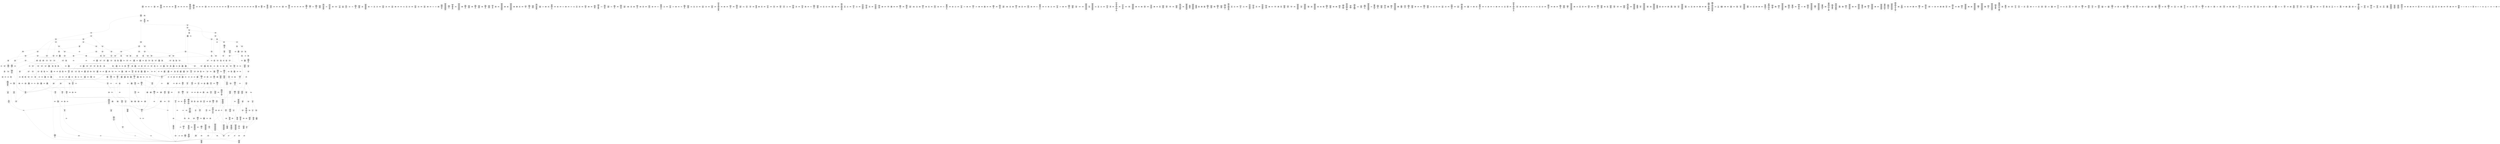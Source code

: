 /* Generated by GvGen v.1.0 (https://www.github.com/stricaud/gvgen) */

digraph G {
compound=true;
   node1 [label="[anywhere]"];
   node2 [label="# 0x0
PUSHX Data
PUSHX Data
MSTORE
PUSHX LogicData
CALLDATASIZE
LT
PUSHX Data
JUMPI
"];
   node3 [label="# 0xd
PUSHX Data
CALLDATALOAD
PUSHX BitData
SHR
PUSHX LogicData
GT
PUSHX Data
JUMPI
"];
   node4 [label="# 0x1e
PUSHX LogicData
GT
PUSHX Data
JUMPI
"];
   node5 [label="# 0x29
PUSHX LogicData
GT
PUSHX Data
JUMPI
"];
   node6 [label="# 0x34
PUSHX LogicData
GT
PUSHX Data
JUMPI
"];
   node7 [label="# 0x3f
PUSHX LogicData
EQ
PUSHX Data
JUMPI
"];
   node8 [label="# 0x4a
PUSHX LogicData
EQ
PUSHX Data
JUMPI
"];
   node9 [label="# 0x55
PUSHX LogicData
EQ
PUSHX Data
JUMPI
"];
   node10 [label="# 0x60
PUSHX LogicData
EQ
PUSHX Data
JUMPI
"];
   node11 [label="# 0x6b
PUSHX LogicData
EQ
PUSHX Data
JUMPI
"];
   node12 [label="# 0x76
PUSHX Data
REVERT
"];
   node13 [label="# 0x7a
JUMPDEST
PUSHX LogicData
EQ
PUSHX Data
JUMPI
"];
   node14 [label="# 0x86
PUSHX LogicData
EQ
PUSHX Data
JUMPI
"];
   node15 [label="# 0x91
PUSHX LogicData
EQ
PUSHX Data
JUMPI
"];
   node16 [label="# 0x9c
PUSHX LogicData
EQ
PUSHX Data
JUMPI
"];
   node17 [label="# 0xa7
PUSHX LogicData
EQ
PUSHX Data
JUMPI
"];
   node18 [label="# 0xb2
PUSHX Data
REVERT
"];
   node19 [label="# 0xb6
JUMPDEST
PUSHX LogicData
GT
PUSHX Data
JUMPI
"];
   node20 [label="# 0xc2
PUSHX LogicData
EQ
PUSHX Data
JUMPI
"];
   node21 [label="# 0xcd
PUSHX LogicData
EQ
PUSHX Data
JUMPI
"];
   node22 [label="# 0xd8
PUSHX LogicData
EQ
PUSHX Data
JUMPI
"];
   node23 [label="# 0xe3
PUSHX LogicData
EQ
PUSHX Data
JUMPI
"];
   node24 [label="# 0xee
PUSHX LogicData
EQ
PUSHX Data
JUMPI
"];
   node25 [label="# 0xf9
PUSHX Data
REVERT
"];
   node26 [label="# 0xfd
JUMPDEST
PUSHX LogicData
EQ
PUSHX Data
JUMPI
"];
   node27 [label="# 0x109
PUSHX LogicData
EQ
PUSHX Data
JUMPI
"];
   node28 [label="# 0x114
PUSHX LogicData
EQ
PUSHX Data
JUMPI
"];
   node29 [label="# 0x11f
PUSHX LogicData
EQ
PUSHX Data
JUMPI
"];
   node30 [label="# 0x12a
PUSHX Data
REVERT
"];
   node31 [label="# 0x12e
JUMPDEST
PUSHX LogicData
GT
PUSHX Data
JUMPI
"];
   node32 [label="# 0x13a
PUSHX LogicData
GT
PUSHX Data
JUMPI
"];
   node33 [label="# 0x145
PUSHX LogicData
EQ
PUSHX Data
JUMPI
"];
   node34 [label="# 0x150
PUSHX LogicData
EQ
PUSHX Data
JUMPI
"];
   node35 [label="# 0x15b
PUSHX LogicData
EQ
PUSHX Data
JUMPI
"];
   node36 [label="# 0x166
PUSHX LogicData
EQ
PUSHX Data
JUMPI
"];
   node37 [label="# 0x171
PUSHX LogicData
EQ
PUSHX Data
JUMPI
"];
   node38 [label="# 0x17c
PUSHX Data
REVERT
"];
   node39 [label="# 0x180
JUMPDEST
PUSHX LogicData
EQ
PUSHX Data
JUMPI
"];
   node40 [label="# 0x18c
PUSHX LogicData
EQ
PUSHX Data
JUMPI
"];
   node41 [label="# 0x197
PUSHX LogicData
EQ
PUSHX Data
JUMPI
"];
   node42 [label="# 0x1a2
PUSHX LogicData
EQ
PUSHX Data
JUMPI
"];
   node43 [label="# 0x1ad
PUSHX Data
REVERT
"];
   node44 [label="# 0x1b1
JUMPDEST
PUSHX LogicData
GT
PUSHX Data
JUMPI
"];
   node45 [label="# 0x1bd
PUSHX LogicData
EQ
PUSHX Data
JUMPI
"];
   node46 [label="# 0x1c8
PUSHX LogicData
EQ
PUSHX Data
JUMPI
"];
   node47 [label="# 0x1d3
PUSHX LogicData
EQ
PUSHX Data
JUMPI
"];
   node48 [label="# 0x1de
PUSHX LogicData
EQ
PUSHX Data
JUMPI
"];
   node49 [label="# 0x1e9
PUSHX LogicData
EQ
PUSHX Data
JUMPI
"];
   node50 [label="# 0x1f4
PUSHX Data
REVERT
"];
   node51 [label="# 0x1f8
JUMPDEST
PUSHX LogicData
EQ
PUSHX Data
JUMPI
"];
   node52 [label="# 0x204
PUSHX LogicData
EQ
PUSHX Data
JUMPI
"];
   node53 [label="# 0x20f
PUSHX LogicData
EQ
PUSHX Data
JUMPI
"];
   node54 [label="# 0x21a
PUSHX LogicData
EQ
PUSHX Data
JUMPI
"];
   node55 [label="# 0x225
PUSHX Data
REVERT
"];
   node56 [label="# 0x229
JUMPDEST
PUSHX LogicData
GT
PUSHX Data
JUMPI
"];
   node57 [label="# 0x235
PUSHX LogicData
GT
PUSHX Data
JUMPI
"];
   node58 [label="# 0x240
PUSHX LogicData
GT
PUSHX Data
JUMPI
"];
   node59 [label="# 0x24b
PUSHX LogicData
EQ
PUSHX Data
JUMPI
"];
   node60 [label="# 0x256
PUSHX LogicData
EQ
PUSHX Data
JUMPI
"];
   node61 [label="# 0x261
PUSHX LogicData
EQ
PUSHX Data
JUMPI
"];
   node62 [label="# 0x26c
PUSHX LogicData
EQ
PUSHX Data
JUMPI
"];
   node63 [label="# 0x277
PUSHX LogicData
EQ
PUSHX Data
JUMPI
"];
   node64 [label="# 0x282
PUSHX Data
REVERT
"];
   node65 [label="# 0x286
JUMPDEST
PUSHX LogicData
EQ
PUSHX Data
JUMPI
"];
   node66 [label="# 0x292
PUSHX LogicData
EQ
PUSHX Data
JUMPI
"];
   node67 [label="# 0x29d
PUSHX LogicData
EQ
PUSHX Data
JUMPI
"];
   node68 [label="# 0x2a8
PUSHX LogicData
EQ
PUSHX Data
JUMPI
"];
   node69 [label="# 0x2b3
PUSHX LogicData
EQ
PUSHX Data
JUMPI
"];
   node70 [label="# 0x2be
PUSHX Data
REVERT
"];
   node71 [label="# 0x2c2
JUMPDEST
PUSHX LogicData
GT
PUSHX Data
JUMPI
"];
   node72 [label="# 0x2ce
PUSHX LogicData
EQ
PUSHX Data
JUMPI
"];
   node73 [label="# 0x2d9
PUSHX LogicData
EQ
PUSHX Data
JUMPI
"];
   node74 [label="# 0x2e4
PUSHX LogicData
EQ
PUSHX Data
JUMPI
"];
   node75 [label="# 0x2ef
PUSHX LogicData
EQ
PUSHX Data
JUMPI
"];
   node76 [label="# 0x2fa
PUSHX LogicData
EQ
PUSHX Data
JUMPI
"];
   node77 [label="# 0x305
PUSHX Data
REVERT
"];
   node78 [label="# 0x309
JUMPDEST
PUSHX LogicData
EQ
PUSHX Data
JUMPI
"];
   node79 [label="# 0x315
PUSHX LogicData
EQ
PUSHX Data
JUMPI
"];
   node80 [label="# 0x320
PUSHX LogicData
EQ
PUSHX Data
JUMPI
"];
   node81 [label="# 0x32b
PUSHX LogicData
EQ
PUSHX Data
JUMPI
"];
   node82 [label="# 0x336
PUSHX Data
REVERT
"];
   node83 [label="# 0x33a
JUMPDEST
PUSHX LogicData
GT
PUSHX Data
JUMPI
"];
   node84 [label="# 0x346
PUSHX LogicData
GT
PUSHX Data
JUMPI
"];
   node85 [label="# 0x351
PUSHX LogicData
EQ
PUSHX Data
JUMPI
"];
   node86 [label="# 0x35c
PUSHX LogicData
EQ
PUSHX Data
JUMPI
"];
   node87 [label="# 0x367
PUSHX LogicData
EQ
PUSHX Data
JUMPI
"];
   node88 [label="# 0x372
PUSHX LogicData
EQ
PUSHX Data
JUMPI
"];
   node89 [label="# 0x37d
PUSHX LogicData
EQ
PUSHX Data
JUMPI
"];
   node90 [label="# 0x388
PUSHX Data
REVERT
"];
   node91 [label="# 0x38c
JUMPDEST
PUSHX LogicData
EQ
PUSHX Data
JUMPI
"];
   node92 [label="# 0x398
PUSHX LogicData
EQ
PUSHX Data
JUMPI
"];
   node93 [label="# 0x3a3
PUSHX LogicData
EQ
PUSHX Data
JUMPI
"];
   node94 [label="# 0x3ae
PUSHX LogicData
EQ
PUSHX Data
JUMPI
"];
   node95 [label="# 0x3b9
PUSHX Data
REVERT
"];
   node96 [label="# 0x3bd
JUMPDEST
PUSHX LogicData
GT
PUSHX Data
JUMPI
"];
   node97 [label="# 0x3c9
PUSHX LogicData
EQ
PUSHX Data
JUMPI
"];
   node98 [label="# 0x3d4
PUSHX LogicData
EQ
PUSHX Data
JUMPI
"];
   node99 [label="# 0x3df
PUSHX LogicData
EQ
PUSHX Data
JUMPI
"];
   node100 [label="# 0x3ea
PUSHX LogicData
EQ
PUSHX Data
JUMPI
"];
   node101 [label="# 0x3f5
PUSHX LogicData
EQ
PUSHX Data
JUMPI
"];
   node102 [label="# 0x400
PUSHX Data
REVERT
"];
   node103 [label="# 0x404
JUMPDEST
PUSHX LogicData
EQ
PUSHX Data
JUMPI
"];
   node104 [label="# 0x410
PUSHX LogicData
EQ
PUSHX Data
JUMPI
"];
   node105 [label="# 0x41b
PUSHX LogicData
EQ
PUSHX Data
JUMPI
"];
   node106 [label="# 0x426
PUSHX LogicData
EQ
PUSHX Data
JUMPI
"];
   node107 [label="# 0x431
PUSHX Data
REVERT
"];
   node108 [label="# 0x435
JUMPDEST
CALLDATASIZE
PUSHX Data
JUMPI
"];
   node109 [label="# 0x43b
PUSHX Data
MLOAD
CALLER
MSTORE
CALLVALUE
PUSHX ArithData
ADD
MSTORE
PUSHX Data
ADD
PUSHX MemData
MLOAD
SUB
LOGX
STOP
"];
   node110 [label="# 0x474
JUMPDEST
PUSHX Data
REVERT
"];
   node111 [label="# 0x479
JUMPDEST
CALLVALUE
ISZERO
PUSHX Data
JUMPI
"];
   node112 [label="# 0x481
PUSHX Data
REVERT
"];
   node113 [label="# 0x485
JUMPDEST
PUSHX Data
PUSHX Data
CALLDATASIZE
PUSHX Data
PUSHX Data
JUMP
"];
   node114 [label="# 0x494
JUMPDEST
PUSHX Data
JUMP
"];
   node115 [label="# 0x499
JUMPDEST
PUSHX MemData
MLOAD
ISZERO
ISZERO
MSTORE
PUSHX ArithData
ADD
"];
   node116 [label="# 0x4a5
JUMPDEST
PUSHX MemData
MLOAD
SUB
RETURN
"];
   node117 [label="# 0x4ae
JUMPDEST
CALLVALUE
ISZERO
PUSHX Data
JUMPI
"];
   node118 [label="# 0x4b6
PUSHX Data
REVERT
"];
   node119 [label="# 0x4ba
JUMPDEST
PUSHX Data
PUSHX Data
CALLDATASIZE
PUSHX Data
PUSHX Data
JUMP
"];
   node120 [label="# 0x4c9
JUMPDEST
PUSHX Data
JUMP
"];
   node121 [label="# 0x4ce
JUMPDEST
STOP
"];
   node122 [label="# 0x4d0
JUMPDEST
CALLVALUE
ISZERO
PUSHX Data
JUMPI
"];
   node123 [label="# 0x4d8
PUSHX Data
REVERT
"];
   node124 [label="# 0x4dc
JUMPDEST
PUSHX Data
PUSHX Data
JUMP
"];
   node125 [label="# 0x4e5
JUMPDEST
PUSHX MemData
MLOAD
PUSHX Data
PUSHX Data
JUMP
"];
   node126 [label="# 0x4f2
JUMPDEST
CALLVALUE
ISZERO
PUSHX Data
JUMPI
"];
   node127 [label="# 0x4fa
PUSHX Data
REVERT
"];
   node128 [label="# 0x4fe
JUMPDEST
PUSHX Data
PUSHX Data
CALLDATASIZE
PUSHX Data
PUSHX Data
JUMP
"];
   node129 [label="# 0x50d
JUMPDEST
PUSHX Data
JUMP
"];
   node130 [label="# 0x512
JUMPDEST
CALLVALUE
ISZERO
PUSHX Data
JUMPI
"];
   node131 [label="# 0x51a
PUSHX Data
REVERT
"];
   node132 [label="# 0x51e
JUMPDEST
PUSHX Data
PUSHX Data
CALLDATASIZE
PUSHX Data
PUSHX Data
JUMP
"];
   node133 [label="# 0x52d
JUMPDEST
PUSHX Data
PUSHX Data
MSTORE
PUSHX Data
MSTORE
PUSHX Data
SHA3
SLOAD
PUSHX ArithData
PUSHX BitData
PUSHX BitData
SHL
SUB
AND
JUMP
"];
   node134 [label="# 0x548
JUMPDEST
PUSHX MemData
MLOAD
PUSHX ArithData
PUSHX BitData
PUSHX BitData
SHL
SUB
AND
MSTORE
PUSHX ArithData
ADD
PUSHX Data
JUMP
"];
   node135 [label="# 0x560
JUMPDEST
CALLVALUE
ISZERO
PUSHX Data
JUMPI
"];
   node136 [label="# 0x568
PUSHX Data
REVERT
"];
   node137 [label="# 0x56c
JUMPDEST
PUSHX Data
PUSHX Data
CALLDATASIZE
PUSHX Data
PUSHX Data
JUMP
"];
   node138 [label="# 0x57b
JUMPDEST
PUSHX Data
JUMP
"];
   node139 [label="# 0x580
JUMPDEST
CALLVALUE
ISZERO
PUSHX Data
JUMPI
"];
   node140 [label="# 0x588
PUSHX Data
REVERT
"];
   node141 [label="# 0x58c
JUMPDEST
PUSHX Data
PUSHX Data
CALLDATASIZE
PUSHX Data
PUSHX Data
JUMP
"];
   node142 [label="# 0x59b
JUMPDEST
PUSHX Data
JUMP
"];
   node143 [label="# 0x5a0
JUMPDEST
CALLVALUE
ISZERO
PUSHX Data
JUMPI
"];
   node144 [label="# 0x5a8
PUSHX Data
REVERT
"];
   node145 [label="# 0x5ac
JUMPDEST
PUSHX Data
PUSHX Data
CALLDATASIZE
PUSHX Data
PUSHX Data
JUMP
"];
   node146 [label="# 0x5bb
JUMPDEST
PUSHX Data
JUMP
"];
   node147 [label="# 0x5c0
JUMPDEST
CALLVALUE
ISZERO
PUSHX Data
JUMPI
"];
   node148 [label="# 0x5c8
PUSHX Data
REVERT
"];
   node149 [label="# 0x5cc
JUMPDEST
PUSHX Data
PUSHX StorData
SLOAD
JUMP
"];
   node150 [label="# 0x5d6
JUMPDEST
PUSHX MemData
MLOAD
MSTORE
PUSHX ArithData
ADD
PUSHX Data
JUMP
"];
   node151 [label="# 0x5e4
JUMPDEST
CALLVALUE
ISZERO
PUSHX Data
JUMPI
"];
   node152 [label="# 0x5ec
PUSHX Data
REVERT
"];
   node153 [label="# 0x5f0
JUMPDEST
PUSHX Data
PUSHX Data
CALLDATASIZE
PUSHX Data
PUSHX Data
JUMP
"];
   node154 [label="# 0x5ff
JUMPDEST
PUSHX Data
JUMP
"];
   node155 [label="# 0x604
JUMPDEST
CALLVALUE
ISZERO
PUSHX Data
JUMPI
"];
   node156 [label="# 0x60c
PUSHX Data
REVERT
"];
   node157 [label="# 0x610
JUMPDEST
PUSHX Data
PUSHX Data
CALLDATASIZE
PUSHX Data
PUSHX Data
JUMP
"];
   node158 [label="# 0x61f
JUMPDEST
PUSHX Data
PUSHX Data
MSTORE
PUSHX Data
MSTORE
PUSHX Data
SHA3
SLOAD
PUSHX BitData
AND
JUMP
"];
   node159 [label="# 0x634
JUMPDEST
CALLVALUE
ISZERO
PUSHX Data
JUMPI
"];
   node160 [label="# 0x63c
PUSHX Data
REVERT
"];
   node161 [label="# 0x640
JUMPDEST
PUSHX Data
PUSHX Data
CALLDATASIZE
PUSHX Data
PUSHX Data
JUMP
"];
   node162 [label="# 0x64f
JUMPDEST
PUSHX Data
JUMP
"];
   node163 [label="# 0x654
JUMPDEST
CALLVALUE
ISZERO
PUSHX Data
JUMPI
"];
   node164 [label="# 0x65c
PUSHX Data
REVERT
"];
   node165 [label="# 0x660
JUMPDEST
PUSHX Data
PUSHX Data
JUMP
"];
   node166 [label="# 0x669
JUMPDEST
CALLVALUE
ISZERO
PUSHX Data
JUMPI
"];
   node167 [label="# 0x671
PUSHX Data
REVERT
"];
   node168 [label="# 0x675
JUMPDEST
PUSHX Data
PUSHX Data
CALLDATASIZE
PUSHX Data
PUSHX Data
JUMP
"];
   node169 [label="# 0x684
JUMPDEST
PUSHX Data
JUMP
"];
   node170 [label="# 0x689
JUMPDEST
CALLVALUE
ISZERO
PUSHX Data
JUMPI
"];
   node171 [label="# 0x691
PUSHX Data
REVERT
"];
   node172 [label="# 0x695
JUMPDEST
PUSHX Data
PUSHX Data
CALLDATASIZE
PUSHX Data
PUSHX Data
JUMP
"];
   node173 [label="# 0x6a4
JUMPDEST
PUSHX Data
JUMP
"];
   node174 [label="# 0x6a9
JUMPDEST
CALLVALUE
ISZERO
PUSHX Data
JUMPI
"];
   node175 [label="# 0x6b1
PUSHX Data
REVERT
"];
   node176 [label="# 0x6b5
JUMPDEST
PUSHX Data
PUSHX Data
CALLDATASIZE
PUSHX Data
PUSHX Data
JUMP
"];
   node177 [label="# 0x6c4
JUMPDEST
PUSHX Data
JUMP
"];
   node178 [label="# 0x6c9
JUMPDEST
CALLVALUE
ISZERO
PUSHX Data
JUMPI
"];
   node179 [label="# 0x6d1
PUSHX Data
REVERT
"];
   node180 [label="# 0x6d5
JUMPDEST
PUSHX Data
PUSHX Data
CALLDATASIZE
PUSHX Data
PUSHX Data
JUMP
"];
   node181 [label="# 0x6e4
JUMPDEST
PUSHX Data
PUSHX Data
MSTORE
PUSHX Data
MSTORE
PUSHX Data
SHA3
SLOAD
PUSHX ArithData
PUSHX BitData
PUSHX BitData
SHL
SUB
AND
PUSHX BitData
PUSHX BitData
SHL
DIV
PUSHX BitData
AND
JUMP
"];
   node182 [label="# 0x70f
JUMPDEST
PUSHX Data
MLOAD
PUSHX ArithData
PUSHX BitData
PUSHX BitData
SHL
SUB
AND
MSTORE
PUSHX BitData
AND
PUSHX ArithData
ADD
MSTORE
ADD
PUSHX Data
JUMP
"];
   node183 [label="# 0x734
JUMPDEST
CALLVALUE
ISZERO
PUSHX Data
JUMPI
"];
   node184 [label="# 0x73c
PUSHX Data
REVERT
"];
   node185 [label="# 0x740
JUMPDEST
PUSHX Data
PUSHX Data
CALLDATASIZE
PUSHX Data
PUSHX Data
JUMP
"];
   node186 [label="# 0x74f
JUMPDEST
PUSHX Data
JUMP
"];
   node187 [label="# 0x754
JUMPDEST
CALLVALUE
ISZERO
PUSHX Data
JUMPI
"];
   node188 [label="# 0x75c
PUSHX Data
REVERT
"];
   node189 [label="# 0x760
JUMPDEST
PUSHX Data
PUSHX StorData
SLOAD
JUMP
"];
   node190 [label="# 0x76a
JUMPDEST
CALLVALUE
ISZERO
PUSHX Data
JUMPI
"];
   node191 [label="# 0x772
PUSHX Data
REVERT
"];
   node192 [label="# 0x776
JUMPDEST
PUSHX Data
PUSHX Data
CALLDATASIZE
PUSHX Data
PUSHX Data
JUMP
"];
   node193 [label="# 0x785
JUMPDEST
PUSHX Data
JUMP
"];
   node194 [label="# 0x78a
JUMPDEST
CALLVALUE
ISZERO
PUSHX Data
JUMPI
"];
   node195 [label="# 0x792
PUSHX Data
REVERT
"];
   node196 [label="# 0x796
JUMPDEST
PUSHX Data
PUSHX Data
CALLDATASIZE
PUSHX Data
PUSHX Data
JUMP
"];
   node197 [label="# 0x7a5
JUMPDEST
PUSHX Data
JUMP
"];
   node198 [label="# 0x7aa
JUMPDEST
PUSHX MemData
MLOAD
PUSHX Data
PUSHX Data
JUMP
"];
   node199 [label="# 0x7b7
JUMPDEST
CALLVALUE
ISZERO
PUSHX Data
JUMPI
"];
   node200 [label="# 0x7bf
PUSHX Data
REVERT
"];
   node201 [label="# 0x7c3
JUMPDEST
PUSHX Data
PUSHX Data
JUMP
"];
   node202 [label="# 0x7cc
JUMPDEST
CALLVALUE
ISZERO
PUSHX Data
JUMPI
"];
   node203 [label="# 0x7d4
PUSHX Data
REVERT
"];
   node204 [label="# 0x7d8
JUMPDEST
PUSHX Data
PUSHX Data
CALLDATASIZE
PUSHX Data
PUSHX Data
JUMP
"];
   node205 [label="# 0x7e7
JUMPDEST
PUSHX Data
JUMP
"];
   node206 [label="# 0x7ec
JUMPDEST
CALLVALUE
ISZERO
PUSHX Data
JUMPI
"];
   node207 [label="# 0x7f4
PUSHX Data
REVERT
"];
   node208 [label="# 0x7f8
JUMPDEST
PUSHX Data
PUSHX Data
JUMP
"];
   node209 [label="# 0x801
JUMPDEST
CALLVALUE
ISZERO
PUSHX Data
JUMPI
"];
   node210 [label="# 0x809
PUSHX Data
REVERT
"];
   node211 [label="# 0x80d
JUMPDEST
PUSHX Data
PUSHX Data
CALLDATASIZE
PUSHX Data
PUSHX Data
JUMP
"];
   node212 [label="# 0x81c
JUMPDEST
PUSHX Data
JUMP
"];
   node213 [label="# 0x821
JUMPDEST
CALLVALUE
ISZERO
PUSHX Data
JUMPI
"];
   node214 [label="# 0x829
PUSHX Data
REVERT
"];
   node215 [label="# 0x82d
JUMPDEST
PUSHX Data
PUSHX Data
CALLDATASIZE
PUSHX Data
PUSHX Data
JUMP
"];
   node216 [label="# 0x83c
JUMPDEST
PUSHX Data
JUMP
"];
   node217 [label="# 0x841
JUMPDEST
CALLVALUE
ISZERO
PUSHX Data
JUMPI
"];
   node218 [label="# 0x849
PUSHX Data
REVERT
"];
   node219 [label="# 0x84d
JUMPDEST
PUSHX Data
PUSHX Data
CALLDATASIZE
PUSHX Data
PUSHX Data
JUMP
"];
   node220 [label="# 0x85c
JUMPDEST
PUSHX Data
JUMP
"];
   node221 [label="# 0x861
JUMPDEST
CALLVALUE
ISZERO
PUSHX Data
JUMPI
"];
   node222 [label="# 0x869
PUSHX Data
REVERT
"];
   node223 [label="# 0x86d
JUMPDEST
PUSHX Data
PUSHX Data
JUMP
"];
   node224 [label="# 0x876
JUMPDEST
CALLVALUE
ISZERO
PUSHX Data
JUMPI
"];
   node225 [label="# 0x87e
PUSHX Data
REVERT
"];
   node226 [label="# 0x882
JUMPDEST
PUSHX Data
PUSHX Data
CALLDATASIZE
PUSHX Data
PUSHX Data
JUMP
"];
   node227 [label="# 0x891
JUMPDEST
PUSHX Data
JUMP
"];
   node228 [label="# 0x896
JUMPDEST
CALLVALUE
ISZERO
PUSHX Data
JUMPI
"];
   node229 [label="# 0x89e
PUSHX Data
REVERT
"];
   node230 [label="# 0x8a2
JUMPDEST
PUSHX Data
PUSHX Data
CALLDATASIZE
PUSHX Data
PUSHX Data
JUMP
"];
   node231 [label="# 0x8b1
JUMPDEST
PUSHX Data
JUMP
"];
   node232 [label="# 0x8b6
JUMPDEST
CALLVALUE
ISZERO
PUSHX Data
JUMPI
"];
   node233 [label="# 0x8be
PUSHX Data
REVERT
"];
   node234 [label="# 0x8c2
JUMPDEST
PUSHX Data
PUSHX StorData
SLOAD
JUMP
"];
   node235 [label="# 0x8cc
JUMPDEST
CALLVALUE
ISZERO
PUSHX Data
JUMPI
"];
   node236 [label="# 0x8d4
PUSHX Data
REVERT
"];
   node237 [label="# 0x8d8
JUMPDEST
PUSHX Data
PUSHX Data
CALLDATASIZE
PUSHX Data
PUSHX Data
JUMP
"];
   node238 [label="# 0x8e7
JUMPDEST
PUSHX Data
JUMP
"];
   node239 [label="# 0x8ec
JUMPDEST
CALLVALUE
ISZERO
PUSHX Data
JUMPI
"];
   node240 [label="# 0x8f4
PUSHX Data
REVERT
"];
   node241 [label="# 0x8f8
JUMPDEST
PUSHX Data
PUSHX Data
CALLDATASIZE
PUSHX Data
PUSHX Data
JUMP
"];
   node242 [label="# 0x907
JUMPDEST
PUSHX Data
PUSHX Data
MSTORE
PUSHX Data
MSTORE
PUSHX Data
SHA3
SLOAD
JUMP
"];
   node243 [label="# 0x919
JUMPDEST
CALLVALUE
ISZERO
PUSHX Data
JUMPI
"];
   node244 [label="# 0x921
PUSHX Data
REVERT
"];
   node245 [label="# 0x925
JUMPDEST
PUSHX Data
PUSHX Data
JUMP
"];
   node246 [label="# 0x92e
JUMPDEST
CALLVALUE
ISZERO
PUSHX Data
JUMPI
"];
   node247 [label="# 0x936
PUSHX Data
REVERT
"];
   node248 [label="# 0x93a
JUMPDEST
PUSHX Data
PUSHX Data
JUMP
"];
   node249 [label="# 0x943
JUMPDEST
CALLVALUE
ISZERO
PUSHX Data
JUMPI
"];
   node250 [label="# 0x94b
PUSHX Data
REVERT
"];
   node251 [label="# 0x94f
JUMPDEST
PUSHX Data
PUSHX Data
CALLDATASIZE
PUSHX Data
PUSHX Data
JUMP
"];
   node252 [label="# 0x95e
JUMPDEST
PUSHX Data
JUMP
"];
   node253 [label="# 0x963
JUMPDEST
CALLVALUE
ISZERO
PUSHX Data
JUMPI
"];
   node254 [label="# 0x96b
PUSHX Data
REVERT
"];
   node255 [label="# 0x96f
JUMPDEST
PUSHX Data
PUSHX Data
CALLDATASIZE
PUSHX Data
PUSHX Data
JUMP
"];
   node256 [label="# 0x97e
JUMPDEST
PUSHX Data
JUMP
"];
   node257 [label="# 0x983
JUMPDEST
CALLVALUE
ISZERO
PUSHX Data
JUMPI
"];
   node258 [label="# 0x98b
PUSHX Data
REVERT
"];
   node259 [label="# 0x98f
JUMPDEST
PUSHX StorData
SLOAD
PUSHX Data
PUSHX ArithData
PUSHX BitData
PUSHX BitData
SHL
SUB
AND
JUMP
"];
   node260 [label="# 0x9a3
JUMPDEST
CALLVALUE
ISZERO
PUSHX Data
JUMPI
"];
   node261 [label="# 0x9ab
PUSHX Data
REVERT
"];
   node262 [label="# 0x9af
JUMPDEST
PUSHX Data
PUSHX Data
CALLDATASIZE
PUSHX Data
PUSHX Data
JUMP
"];
   node263 [label="# 0x9be
JUMPDEST
PUSHX Data
JUMP
"];
   node264 [label="# 0x9c3
JUMPDEST
CALLVALUE
ISZERO
PUSHX Data
JUMPI
"];
   node265 [label="# 0x9cb
PUSHX Data
REVERT
"];
   node266 [label="# 0x9cf
JUMPDEST
PUSHX Data
PUSHX Data
JUMP
"];
   node267 [label="# 0x9d8
JUMPDEST
CALLVALUE
ISZERO
PUSHX Data
JUMPI
"];
   node268 [label="# 0x9e0
PUSHX Data
REVERT
"];
   node269 [label="# 0x9e4
JUMPDEST
PUSHX StorData
SLOAD
PUSHX Data
PUSHX BitData
AND
JUMP
"];
   node270 [label="# 0x9f2
JUMPDEST
CALLVALUE
ISZERO
PUSHX Data
JUMPI
"];
   node271 [label="# 0x9fa
PUSHX Data
REVERT
"];
   node272 [label="# 0x9fe
JUMPDEST
PUSHX StorData
SLOAD
PUSHX Data
PUSHX ArithData
PUSHX BitData
PUSHX BitData
SHL
SUB
AND
JUMP
"];
   node273 [label="# 0xa12
JUMPDEST
CALLVALUE
ISZERO
PUSHX Data
JUMPI
"];
   node274 [label="# 0xa1a
PUSHX Data
REVERT
"];
   node275 [label="# 0xa1e
JUMPDEST
PUSHX Data
PUSHX Data
JUMP
"];
   node276 [label="# 0xa27
JUMPDEST
CALLVALUE
ISZERO
PUSHX Data
JUMPI
"];
   node277 [label="# 0xa2f
PUSHX Data
REVERT
"];
   node278 [label="# 0xa33
JUMPDEST
PUSHX Data
PUSHX Data
CALLDATASIZE
PUSHX Data
PUSHX Data
JUMP
"];
   node279 [label="# 0xa42
JUMPDEST
PUSHX Data
JUMP
"];
   node280 [label="# 0xa47
JUMPDEST
CALLVALUE
ISZERO
PUSHX Data
JUMPI
"];
   node281 [label="# 0xa4f
PUSHX Data
REVERT
"];
   node282 [label="# 0xa53
JUMPDEST
PUSHX Data
PUSHX Data
CALLDATASIZE
PUSHX Data
PUSHX Data
JUMP
"];
   node283 [label="# 0xa62
JUMPDEST
PUSHX Data
JUMP
"];
   node284 [label="# 0xa67
JUMPDEST
PUSHX Data
PUSHX Data
CALLDATASIZE
PUSHX Data
PUSHX Data
JUMP
"];
   node285 [label="# 0xa75
JUMPDEST
PUSHX Data
JUMP
"];
   node286 [label="# 0xa7a
JUMPDEST
CALLVALUE
ISZERO
PUSHX Data
JUMPI
"];
   node287 [label="# 0xa82
PUSHX Data
REVERT
"];
   node288 [label="# 0xa86
JUMPDEST
PUSHX Data
PUSHX Data
CALLDATASIZE
PUSHX Data
PUSHX Data
JUMP
"];
   node289 [label="# 0xa95
JUMPDEST
PUSHX Data
JUMP
"];
   node290 [label="# 0xa9a
JUMPDEST
CALLVALUE
ISZERO
PUSHX Data
JUMPI
"];
   node291 [label="# 0xaa2
PUSHX Data
REVERT
"];
   node292 [label="# 0xaa6
JUMPDEST
PUSHX Data
PUSHX Data
JUMP
"];
   node293 [label="# 0xaaf
JUMPDEST
CALLVALUE
ISZERO
PUSHX Data
JUMPI
"];
   node294 [label="# 0xab7
PUSHX Data
REVERT
"];
   node295 [label="# 0xabb
JUMPDEST
SELFBALANCE
PUSHX Data
JUMP
"];
   node296 [label="# 0xac2
JUMPDEST
CALLVALUE
ISZERO
PUSHX Data
JUMPI
"];
   node297 [label="# 0xaca
PUSHX Data
REVERT
"];
   node298 [label="# 0xace
JUMPDEST
PUSHX Data
PUSHX Data
CALLDATASIZE
PUSHX Data
PUSHX Data
JUMP
"];
   node299 [label="# 0xadd
JUMPDEST
PUSHX Data
JUMP
"];
   node300 [label="# 0xae2
JUMPDEST
CALLVALUE
ISZERO
PUSHX Data
JUMPI
"];
   node301 [label="# 0xaea
PUSHX Data
REVERT
"];
   node302 [label="# 0xaee
JUMPDEST
PUSHX Data
PUSHX Data
CALLDATASIZE
PUSHX Data
PUSHX Data
JUMP
"];
   node303 [label="# 0xafd
JUMPDEST
PUSHX Data
JUMP
"];
   node304 [label="# 0xb02
JUMPDEST
CALLVALUE
ISZERO
PUSHX Data
JUMPI
"];
   node305 [label="# 0xb0a
PUSHX Data
REVERT
"];
   node306 [label="# 0xb0e
JUMPDEST
PUSHX Data
PUSHX Data
CALLDATASIZE
PUSHX Data
PUSHX Data
JUMP
"];
   node307 [label="# 0xb1d
JUMPDEST
PUSHX Data
PUSHX Data
MSTORE
PUSHX Data
MSTORE
PUSHX Data
SHA3
SLOAD
JUMP
"];
   node308 [label="# 0xb2f
JUMPDEST
CALLVALUE
ISZERO
PUSHX Data
JUMPI
"];
   node309 [label="# 0xb37
PUSHX Data
REVERT
"];
   node310 [label="# 0xb3b
JUMPDEST
PUSHX Data
PUSHX Data
CALLDATASIZE
PUSHX Data
PUSHX Data
JUMP
"];
   node311 [label="# 0xb4a
JUMPDEST
PUSHX Data
JUMP
"];
   node312 [label="# 0xb4f
JUMPDEST
CALLVALUE
ISZERO
PUSHX Data
JUMPI
"];
   node313 [label="# 0xb57
PUSHX Data
REVERT
"];
   node314 [label="# 0xb5b
JUMPDEST
PUSHX Data
PUSHX Data
CALLDATASIZE
PUSHX Data
PUSHX Data
JUMP
"];
   node315 [label="# 0xb6a
JUMPDEST
PUSHX Data
PUSHX Data
MSTORE
PUSHX Data
MSTORE
PUSHX Data
SHA3
SLOAD
JUMP
"];
   node316 [label="# 0xb7c
JUMPDEST
CALLVALUE
ISZERO
PUSHX Data
JUMPI
"];
   node317 [label="# 0xb84
PUSHX Data
REVERT
"];
   node318 [label="# 0xb88
JUMPDEST
PUSHX Data
PUSHX Data
CALLDATASIZE
PUSHX Data
PUSHX Data
JUMP
"];
   node319 [label="# 0xb97
JUMPDEST
PUSHX Data
JUMP
"];
   node320 [label="# 0xb9c
JUMPDEST
CALLVALUE
ISZERO
PUSHX Data
JUMPI
"];
   node321 [label="# 0xba4
PUSHX Data
REVERT
"];
   node322 [label="# 0xba8
JUMPDEST
PUSHX Data
PUSHX Data
JUMP
"];
   node323 [label="# 0xbb1
JUMPDEST
CALLVALUE
ISZERO
PUSHX Data
JUMPI
"];
   node324 [label="# 0xbb9
PUSHX Data
REVERT
"];
   node325 [label="# 0xbbd
JUMPDEST
PUSHX Data
PUSHX Data
CALLDATASIZE
PUSHX Data
PUSHX Data
JUMP
"];
   node326 [label="# 0xbcc
JUMPDEST
PUSHX Data
MSTORE
PUSHX Data
PUSHX Data
MSTORE
PUSHX Data
SHA3
SLOAD
PUSHX BitData
PUSHX BitData
SHL
DIV
PUSHX BitData
AND
JUMP
"];
   node327 [label="# 0xbec
JUMPDEST
PUSHX MemData
MLOAD
PUSHX BitData
AND
MSTORE
PUSHX ArithData
ADD
PUSHX Data
JUMP
"];
   node328 [label="# 0xc02
JUMPDEST
CALLVALUE
ISZERO
PUSHX Data
JUMPI
"];
   node329 [label="# 0xc0a
PUSHX Data
REVERT
"];
   node330 [label="# 0xc0e
JUMPDEST
PUSHX Data
PUSHX Data
CALLDATASIZE
PUSHX Data
PUSHX Data
JUMP
"];
   node331 [label="# 0xc1d
JUMPDEST
PUSHX Data
JUMP
"];
   node332 [label="# 0xc22
JUMPDEST
CALLVALUE
ISZERO
PUSHX Data
JUMPI
"];
   node333 [label="# 0xc2a
PUSHX Data
REVERT
"];
   node334 [label="# 0xc2e
JUMPDEST
PUSHX Data
PUSHX StorData
SLOAD
JUMP
"];
   node335 [label="# 0xc38
JUMPDEST
CALLVALUE
ISZERO
PUSHX Data
JUMPI
"];
   node336 [label="# 0xc40
PUSHX Data
REVERT
"];
   node337 [label="# 0xc44
JUMPDEST
PUSHX Data
PUSHX StorData
SLOAD
JUMP
"];
   node338 [label="# 0xc4e
JUMPDEST
CALLVALUE
ISZERO
PUSHX Data
JUMPI
"];
   node339 [label="# 0xc56
PUSHX Data
REVERT
"];
   node340 [label="# 0xc5a
JUMPDEST
PUSHX Data
PUSHX Data
JUMP
"];
   node341 [label="# 0xc63
JUMPDEST
CALLVALUE
ISZERO
PUSHX Data
JUMPI
"];
   node342 [label="# 0xc6b
PUSHX Data
REVERT
"];
   node343 [label="# 0xc6f
JUMPDEST
PUSHX Data
PUSHX StorData
SLOAD
JUMP
"];
   node344 [label="# 0xc79
JUMPDEST
CALLVALUE
ISZERO
PUSHX Data
JUMPI
"];
   node345 [label="# 0xc81
PUSHX Data
REVERT
"];
   node346 [label="# 0xc85
JUMPDEST
PUSHX Data
PUSHX Data
JUMP
"];
   node347 [label="# 0xc8e
JUMPDEST
CALLVALUE
ISZERO
PUSHX Data
JUMPI
"];
   node348 [label="# 0xc96
PUSHX Data
REVERT
"];
   node349 [label="# 0xc9a
JUMPDEST
PUSHX Data
PUSHX Data
CALLDATASIZE
PUSHX Data
PUSHX Data
JUMP
"];
   node350 [label="# 0xca9
JUMPDEST
PUSHX Data
JUMP
"];
   node351 [label="# 0xcae
JUMPDEST
CALLVALUE
ISZERO
PUSHX Data
JUMPI
"];
   node352 [label="# 0xcb6
PUSHX Data
REVERT
"];
   node353 [label="# 0xcba
JUMPDEST
PUSHX Data
PUSHX Data
CALLDATASIZE
PUSHX Data
PUSHX Data
JUMP
"];
   node354 [label="# 0xcc9
JUMPDEST
PUSHX Data
JUMP
"];
   node355 [label="# 0xcce
JUMPDEST
CALLVALUE
ISZERO
PUSHX Data
JUMPI
"];
   node356 [label="# 0xcd6
PUSHX Data
REVERT
"];
   node357 [label="# 0xcda
JUMPDEST
PUSHX Data
PUSHX Data
JUMP
"];
   node358 [label="# 0xce3
JUMPDEST
PUSHX MemData
MLOAD
PUSHX Data
PUSHX Data
JUMP
"];
   node359 [label="# 0xcf0
JUMPDEST
CALLVALUE
ISZERO
PUSHX Data
JUMPI
"];
   node360 [label="# 0xcf8
PUSHX Data
REVERT
"];
   node361 [label="# 0xcfc
JUMPDEST
PUSHX Data
PUSHX Data
CALLDATASIZE
PUSHX Data
PUSHX Data
JUMP
"];
   node362 [label="# 0xd0b
JUMPDEST
PUSHX Data
JUMP
"];
   node363 [label="# 0xd10
JUMPDEST
CALLVALUE
ISZERO
PUSHX Data
JUMPI
"];
   node364 [label="# 0xd18
PUSHX Data
REVERT
"];
   node365 [label="# 0xd1c
JUMPDEST
PUSHX Data
PUSHX StorData
SLOAD
JUMP
"];
   node366 [label="# 0xd26
JUMPDEST
CALLVALUE
ISZERO
PUSHX Data
JUMPI
"];
   node367 [label="# 0xd2e
PUSHX Data
REVERT
"];
   node368 [label="# 0xd32
JUMPDEST
PUSHX Data
PUSHX Data
CALLDATASIZE
PUSHX Data
PUSHX Data
JUMP
"];
   node369 [label="# 0xd41
JUMPDEST
PUSHX Data
PUSHX Data
MSTORE
PUSHX Data
MSTORE
PUSHX Data
SHA3
MSTORE
MSTORE
SHA3
SLOAD
PUSHX BitData
AND
JUMP
"];
   node370 [label="# 0xd61
JUMPDEST
CALLVALUE
ISZERO
PUSHX Data
JUMPI
"];
   node371 [label="# 0xd69
PUSHX Data
REVERT
"];
   node372 [label="# 0xd6d
JUMPDEST
PUSHX Data
PUSHX Data
CALLDATASIZE
PUSHX Data
PUSHX Data
JUMP
"];
   node373 [label="# 0xd7c
JUMPDEST
PUSHX Data
JUMP
"];
   node374 [label="# 0xd81
JUMPDEST
CALLVALUE
ISZERO
PUSHX Data
JUMPI
"];
   node375 [label="# 0xd89
PUSHX Data
REVERT
"];
   node376 [label="# 0xd8d
JUMPDEST
PUSHX Data
PUSHX Data
CALLDATASIZE
PUSHX Data
PUSHX Data
JUMP
"];
   node377 [label="# 0xd9c
JUMPDEST
PUSHX Data
JUMP
"];
   node378 [label="# 0xda1
JUMPDEST
CALLVALUE
ISZERO
PUSHX Data
JUMPI
"];
   node379 [label="# 0xda9
PUSHX Data
REVERT
"];
   node380 [label="# 0xdad
JUMPDEST
PUSHX Data
PUSHX Data
CALLDATASIZE
PUSHX Data
PUSHX Data
JUMP
"];
   node381 [label="# 0xdbc
JUMPDEST
PUSHX Data
JUMP
"];
   node382 [label="# 0xdc1
JUMPDEST
CALLVALUE
ISZERO
PUSHX Data
JUMPI
"];
   node383 [label="# 0xdc9
PUSHX Data
REVERT
"];
   node384 [label="# 0xdcd
JUMPDEST
PUSHX Data
PUSHX Data
CALLDATASIZE
PUSHX Data
PUSHX Data
JUMP
"];
   node385 [label="# 0xddc
JUMPDEST
PUSHX Data
JUMP
"];
   node386 [label="# 0xde1
JUMPDEST
PUSHX Data
PUSHX Data
CALLDATASIZE
PUSHX Data
PUSHX Data
JUMP
"];
   node387 [label="# 0xdef
JUMPDEST
PUSHX Data
JUMP
"];
   node388 [label="# 0xdf4
JUMPDEST
PUSHX Data
PUSHX BitData
PUSHX BitData
SHL
PUSHX ArithData
PUSHX BitData
PUSHX BitData
SHL
SUB
NOT
AND
EQ
PUSHX Data
JUMPI
"];
   node389 [label="# 0xe10
PUSHX BitData
PUSHX BitData
SHL
PUSHX ArithData
PUSHX BitData
PUSHX BitData
SHL
SUB
NOT
AND
EQ
"];
   node390 [label="# 0xe25
JUMPDEST
JUMP
"];
   node391 [label="# 0xe2b
JUMPDEST
PUSHX StorData
SLOAD
PUSHX ArithData
PUSHX BitData
PUSHX BitData
SHL
SUB
AND
CALLER
EQ
PUSHX Data
JUMPI
"];
   node392 [label="# 0xe3e
PUSHX MemData
MLOAD
PUSHX BitData
PUSHX BitData
SHL
MSTORE
PUSHX ArithData
ADD
PUSHX Data
PUSHX Data
JUMP
"];
   node393 [label="# 0xe55
JUMPDEST
PUSHX MemData
MLOAD
SUB
REVERT
"];
   node394 [label="# 0xe5e
JUMPDEST
PUSHX Data
PUSHX ArithData
ADD
PUSHX ArithData
DIV
MUL
PUSHX ArithData
ADD
PUSHX MemData
MLOAD
ADD
PUSHX Data
MSTORE
MSTORE
PUSHX ArithData
ADD
CALLDATACOPY
PUSHX Data
ADD
MSTORE
PUSHX Data
JUMP
"];
   node395 [label="# 0xe9d
JUMPDEST
JUMP
"];
   node396 [label="# 0xea1
JUMPDEST
PUSHX StorData
SLOAD
PUSHX Data
PUSHX Data
JUMP
"];
   node397 [label="# 0xeae
JUMPDEST
PUSHX ArithData
ADD
PUSHX ArithData
DIV
MUL
PUSHX ArithData
ADD
PUSHX MemData
MLOAD
ADD
PUSHX Data
MSTORE
MSTORE
PUSHX ArithData
ADD
SLOAD
PUSHX Data
PUSHX Data
JUMP
"];
   node398 [label="# 0xeda
JUMPDEST
ISZERO
PUSHX Data
JUMPI
"];
   node399 [label="# 0xee1
PUSHX LogicData
LT
PUSHX Data
JUMPI
"];
   node400 [label="# 0xee9
PUSHX ArithData
SLOAD
DIV
MUL
MSTORE
PUSHX ArithData
ADD
PUSHX Data
JUMP
"];
   node401 [label="# 0xefc
JUMPDEST
ADD
PUSHX Data
MSTORE
PUSHX Data
PUSHX Data
SHA3
"];
   node402 [label="# 0xf0a
JUMPDEST
SLOAD
MSTORE
PUSHX ArithData
ADD
PUSHX ArithData
ADD
GT
PUSHX Data
JUMPI
"];
   node403 [label="# 0xf1e
SUB
PUSHX BitData
AND
ADD
"];
   node404 [label="# 0xf27
JUMPDEST
JUMP
"];
   node405 [label="# 0xf2f
JUMPDEST
PUSHX StorData
SLOAD
PUSHX ArithData
PUSHX BitData
PUSHX BitData
SHL
SUB
AND
CALLER
EQ
PUSHX Data
JUMPI
"];
   node406 [label="# 0xf42
PUSHX MemData
MLOAD
PUSHX BitData
PUSHX BitData
SHL
MSTORE
PUSHX ArithData
ADD
PUSHX Data
PUSHX Data
JUMP
"];
   node407 [label="# 0xf59
JUMPDEST
EQ
PUSHX Data
JUMPI
"];
   node408 [label="# 0xf61
PUSHX MemData
MLOAD
PUSHX BitData
PUSHX BitData
SHL
MSTORE
PUSHX Data
PUSHX ArithData
ADD
MSTORE
PUSHX Data
PUSHX ArithData
ADD
MSTORE
PUSHX Data
PUSHX ArithData
ADD
MSTORE
PUSHX ArithData
ADD
PUSHX Data
JUMP
"];
   node409 [label="# 0xfa8
JUMPDEST
ISZERO
PUSHX Data
JUMPI
"];
   node410 [label="# 0xfaf
PUSHX Data
"];
   node411 [label="# 0xfb1
JUMPDEST
LT
ISZERO
PUSHX Data
JUMPI
"];
   node412 [label="# 0xfba
PUSHX Data
LT
PUSHX Data
JUMPI
"];
   node413 [label="# 0xfc7
PUSHX Data
PUSHX Data
JUMP
"];
   node414 [label="# 0xfce
JUMPDEST
PUSHX ArithData
MUL
ADD
PUSHX ArithData
ADD
PUSHX Data
PUSHX Data
JUMP
"];
   node415 [label="# 0xfe3
JUMPDEST
LT
PUSHX Data
JUMPI
"];
   node416 [label="# 0xfee
PUSHX Data
PUSHX Data
JUMP
"];
   node417 [label="# 0xff5
JUMPDEST
PUSHX ArithData
MUL
ADD
CALLDATALOAD
PUSHX Data
JUMP
"];
   node418 [label="# 0x1001
JUMPDEST
PUSHX Data
PUSHX Data
JUMP
"];
   node419 [label="# 0x100b
JUMPDEST
PUSHX Data
JUMP
"];
   node420 [label="# 0x1013
JUMPDEST
PUSHX Data
JUMP
"];
   node421 [label="# 0x1019
JUMPDEST
PUSHX Data
"];
   node422 [label="# 0x101c
JUMPDEST
LT
ISZERO
PUSHX Data
JUMPI
"];
   node423 [label="# 0x1025
PUSHX Data
LT
PUSHX Data
JUMPI
"];
   node424 [label="# 0x1032
PUSHX Data
PUSHX Data
JUMP
"];
   node425 [label="# 0x1039
JUMPDEST
PUSHX ArithData
MUL
ADD
PUSHX ArithData
ADD
PUSHX Data
PUSHX Data
JUMP
"];
   node426 [label="# 0x104e
JUMPDEST
LT
PUSHX Data
JUMPI
"];
   node427 [label="# 0x1059
PUSHX Data
PUSHX Data
JUMP
"];
   node428 [label="# 0x1060
JUMPDEST
PUSHX ArithData
MUL
ADD
CALLDATALOAD
PUSHX Data
JUMP
"];
   node429 [label="# 0x106c
JUMPDEST
PUSHX Data
PUSHX Data
JUMP
"];
   node430 [label="# 0x1076
JUMPDEST
PUSHX Data
JUMP
"];
   node431 [label="# 0x107e
JUMPDEST
"];
   node432 [label="# 0x1080
JUMPDEST
JUMP
"];
   node433 [label="# 0x1087
JUMPDEST
PUSHX Data
PUSHX Data
PUSHX Data
JUMP
"];
   node434 [label="# 0x1092
JUMPDEST
PUSHX ArithData
PUSHX BitData
PUSHX BitData
SHL
SUB
AND
PUSHX ArithData
PUSHX BitData
PUSHX BitData
SHL
SUB
AND
EQ
ISZERO
PUSHX Data
JUMPI
"];
   node435 [label="# 0x10af
PUSHX MemData
MLOAD
PUSHX BitData
PUSHX BitData
SHL
MSTORE
PUSHX Data
PUSHX ArithData
ADD
MSTORE
PUSHX Data
PUSHX ArithData
ADD
MSTORE
PUSHX Data
PUSHX ArithData
ADD
MSTORE
PUSHX BitData
PUSHX BitData
SHL
PUSHX ArithData
ADD
MSTORE
PUSHX ArithData
ADD
PUSHX Data
JUMP
"];
   node436 [label="# 0x110a
JUMPDEST
CALLER
PUSHX ArithData
PUSHX BitData
PUSHX BitData
SHL
SUB
AND
EQ
PUSHX Data
JUMPI
"];
   node437 [label="# 0x111c
PUSHX ArithData
PUSHX BitData
PUSHX BitData
SHL
SUB
AND
PUSHX Data
MSTORE
PUSHX Data
PUSHX Data
MSTORE
PUSHX Data
SHA3
CALLER
MSTORE
MSTORE
SHA3
SLOAD
PUSHX BitData
AND
"];
   node438 [label="# 0x1144
JUMPDEST
PUSHX Data
JUMPI
"];
   node439 [label="# 0x1149
PUSHX MemData
MLOAD
PUSHX BitData
PUSHX BitData
SHL
MSTORE
PUSHX Data
PUSHX ArithData
ADD
MSTORE
PUSHX Data
PUSHX ArithData
ADD
MSTORE
PUSHX Data
PUSHX ArithData
ADD
MSTORE
PUSHX BitData
PUSHX BitData
SHL
PUSHX ArithData
ADD
MSTORE
PUSHX ArithData
ADD
PUSHX Data
JUMP
"];
   node440 [label="# 0x119f
JUMPDEST
PUSHX Data
PUSHX Data
JUMP
"];
   node441 [label="# 0x11a9
JUMPDEST
JUMP
"];
   node442 [label="# 0x11ae
JUMPDEST
PUSHX StorData
SLOAD
PUSHX ArithData
PUSHX BitData
PUSHX BitData
SHL
SUB
AND
CALLER
EQ
PUSHX Data
JUMPI
"];
   node443 [label="# 0x11c1
PUSHX MemData
MLOAD
PUSHX BitData
PUSHX BitData
SHL
MSTORE
PUSHX ArithData
ADD
PUSHX Data
PUSHX Data
JUMP
"];
   node444 [label="# 0x11d8
JUMPDEST
PUSHX Data
SSTORE
JUMP
"];
   node445 [label="# 0x11dd
JUMPDEST
PUSHX StorData
SLOAD
PUSHX ArithData
PUSHX BitData
PUSHX BitData
SHL
SUB
AND
CALLER
EQ
PUSHX Data
JUMPI
"];
   node446 [label="# 0x11f0
PUSHX MemData
MLOAD
PUSHX BitData
PUSHX BitData
SHL
MSTORE
PUSHX ArithData
ADD
PUSHX Data
PUSHX Data
JUMP
"];
   node447 [label="# 0x1207
JUMPDEST
PUSHX Data
SSTORE
JUMP
"];
   node448 [label="# 0x120c
JUMPDEST
PUSHX StorData
SLOAD
PUSHX ArithData
PUSHX BitData
PUSHX BitData
SHL
SUB
AND
CALLER
EQ
PUSHX Data
JUMPI
"];
   node449 [label="# 0x121f
PUSHX MemData
MLOAD
PUSHX BitData
PUSHX BitData
SHL
MSTORE
PUSHX ArithData
ADD
PUSHX Data
PUSHX Data
JUMP
"];
   node450 [label="# 0x1236
JUMPDEST
PUSHX StorData
SLOAD
PUSHX BitData
NOT
AND
ISZERO
ISZERO
OR
SSTORE
PUSHX Data
SSTORE
JUMP
"];
   node451 [label="# 0x124d
JUMPDEST
PUSHX Data
CALLER
PUSHX Data
JUMP
"];
   node452 [label="# 0x1257
JUMPDEST
PUSHX Data
JUMPI
"];
   node453 [label="# 0x125c
PUSHX MemData
MLOAD
PUSHX BitData
PUSHX BitData
SHL
MSTORE
PUSHX Data
PUSHX ArithData
ADD
MSTORE
PUSHX Data
PUSHX ArithData
ADD
MSTORE
PUSHX Data
PUSHX ArithData
ADD
MSTORE
PUSHX BitData
PUSHX BitData
SHL
PUSHX ArithData
ADD
MSTORE
PUSHX ArithData
ADD
PUSHX Data
JUMP
"];
   node454 [label="# 0x12bf
JUMPDEST
PUSHX Data
PUSHX Data
JUMP
"];
   node455 [label="# 0x12c8
JUMPDEST
ISZERO
PUSHX Data
JUMPI
"];
   node456 [label="# 0x12ce
PUSHX MemData
MLOAD
PUSHX BitData
PUSHX BitData
SHL
MSTORE
PUSHX Data
PUSHX ArithData
ADD
MSTORE
PUSHX Data
PUSHX ArithData
ADD
MSTORE
PUSHX Data
PUSHX ArithData
ADD
MSTORE
PUSHX BitData
PUSHX BitData
SHL
PUSHX ArithData
ADD
MSTORE
PUSHX ArithData
ADD
PUSHX Data
JUMP
"];
   node457 [label="# 0x1326
JUMPDEST
PUSHX Data
PUSHX Data
JUMP
"];
   node458 [label="# 0x1331
JUMPDEST
PUSHX StorData
SLOAD
PUSHX Data
PUSHX BitData
AND
ISZERO
PUSHX Data
JUMPI
"];
   node459 [label="# 0x1341
TIMESTAMP
PUSHX StorData
SLOAD
GT
ISZERO
"];
   node460 [label="# 0x1348
JUMPDEST
JUMP
"];
   node461 [label="# 0x134d
JUMPDEST
PUSHX Data
PUSHX Data
PUSHX Data
JUMP
"];
   node462 [label="# 0x1359
JUMPDEST
MLOAD
LT
PUSHX Data
JUMPI
"];
   node463 [label="# 0x1366
PUSHX Data
PUSHX Data
JUMP
"];
   node464 [label="# 0x136d
JUMPDEST
PUSHX ArithData
MUL
PUSHX ArithData
ADD
ADD
MLOAD
JUMP
"];
   node465 [label="# 0x137e
JUMPDEST
PUSHX StorData
SLOAD
PUSHX ArithData
PUSHX BitData
PUSHX BitData
SHL
SUB
AND
CALLER
EQ
PUSHX Data
JUMPI
"];
   node466 [label="# 0x1391
PUSHX MemData
MLOAD
PUSHX BitData
PUSHX BitData
SHL
MSTORE
PUSHX ArithData
ADD
PUSHX Data
PUSHX Data
JUMP
"];
   node467 [label="# 0x13a8
JUMPDEST
PUSHX Data
PUSHX ArithData
ADD
PUSHX ArithData
DIV
MUL
PUSHX ArithData
ADD
PUSHX MemData
MLOAD
ADD
PUSHX Data
MSTORE
MSTORE
PUSHX ArithData
ADD
CALLDATACOPY
PUSHX Data
ADD
MSTORE
PUSHX Data
JUMP
"];
   node468 [label="# 0x13e7
JUMPDEST
PUSHX StorData
SLOAD
PUSHX Data
PUSHX Data
PUSHX Data
JUMP
"];
   node469 [label="# 0x13f8
JUMPDEST
"];
   node470 [label="# 0x13fc
JUMPDEST
PUSHX Data
PUSHX Data
JUMP
"];
   node471 [label="# 0x1406
JUMPDEST
GT
PUSHX Data
JUMPI
"];
   node472 [label="# 0x140d
PUSHX Data
MSTORE
PUSHX Data
PUSHX Data
MSTORE
PUSHX Data
SHA3
SLOAD
PUSHX ArithData
PUSHX BitData
PUSHX BitData
SHL
SUB
AND
AND
EQ
ISZERO
PUSHX Data
JUMPI
"];
   node473 [label="# 0x1430
PUSHX Data
PUSHX Data
JUMP
"];
   node474 [label="# 0x1439
JUMPDEST
ISZERO
PUSHX Data
JUMPI
"];
   node475 [label="# 0x143f
PUSHX Data
PUSHX Data
JUMP
"];
   node476 [label="# 0x1448
JUMPDEST
"];
   node477 [label="# 0x144c
JUMPDEST
PUSHX Data
PUSHX Data
JUMP
"];
   node478 [label="# 0x1456
JUMPDEST
PUSHX Data
JUMP
"];
   node479 [label="# 0x145e
JUMPDEST
JUMP
"];
   node480 [label="# 0x1468
JUMPDEST
PUSHX Data
"];
   node481 [label="# 0x146b
JUMPDEST
MLOAD
LT
ISZERO
PUSHX Data
JUMPI
"];
   node482 [label="# 0x1475
PUSHX Data
MLOAD
LT
PUSHX Data
JUMPI
"];
   node483 [label="# 0x1484
PUSHX Data
PUSHX Data
JUMP
"];
   node484 [label="# 0x148b
JUMPDEST
PUSHX ArithData
MUL
PUSHX ArithData
ADD
ADD
MLOAD
PUSHX Data
JUMP
"];
   node485 [label="# 0x1499
JUMPDEST
PUSHX Data
PUSHX Data
JUMP
"];
   node486 [label="# 0x14a3
JUMPDEST
PUSHX Data
JUMP
"];
   node487 [label="# 0x14ab
JUMPDEST
PUSHX Data
PUSHX MemData
MLOAD
PUSHX ArithData
ADD
PUSHX Data
MSTORE
PUSHX Data
MSTORE
PUSHX Data
JUMP
"];
   node488 [label="# 0x14c6
JUMPDEST
PUSHX ArithData
PUSHX BitData
PUSHX BitData
SHL
SUB
AND
PUSHX Data
MSTORE
PUSHX Data
PUSHX Data
MSTORE
PUSHX Data
SHA3
SLOAD
PUSHX Data
PUSHX Data
JUMPI
"];
   node489 [label="# 0x14e8
PUSHX Data
"];
   node490 [label="# 0x14ea
JUMPDEST
PUSHX MemData
MLOAD
MSTORE
PUSHX ArithData
MUL
PUSHX ArithData
ADD
ADD
PUSHX Data
MSTORE
ISZERO
PUSHX Data
JUMPI
"];
   node491 [label="# 0x1504
PUSHX ArithData
ADD
PUSHX ArithData
MUL
CALLDATASIZE
CALLDATACOPY
ADD
"];
   node492 [label="# 0x1513
JUMPDEST
JUMP
"];
   node493 [label="# 0x151b
JUMPDEST
PUSHX Data
PUSHX ArithData
PUSHX BitData
PUSHX BitData
SHL
SUB
GT
ISZERO
PUSHX Data
JUMPI
"];
   node494 [label="# 0x152e
PUSHX Data
PUSHX Data
JUMP
"];
   node495 [label="# 0x1535
JUMPDEST
PUSHX MemData
MLOAD
MSTORE
PUSHX ArithData
MUL
PUSHX ArithData
ADD
ADD
PUSHX Data
MSTORE
ISZERO
PUSHX Data
JUMPI
"];
   node496 [label="# 0x154f
PUSHX ArithData
ADD
PUSHX ArithData
MUL
CALLDATASIZE
CALLDATACOPY
ADD
"];
   node497 [label="# 0x155e
JUMPDEST
PUSHX StorData
SLOAD
PUSHX Data
"];
   node498 [label="# 0x156a
JUMPDEST
LT
ISZERO
PUSHX Data
JUMPI
"];
   node499 [label="# 0x1573
PUSHX Data
PUSHX Data
PUSHX Data
JUMP
"];
   node500 [label="# 0x157d
JUMPDEST
PUSHX ArithData
PUSHX BitData
PUSHX BitData
SHL
SUB
AND
EQ
ISZERO
PUSHX Data
JUMPI
"];
   node501 [label="# 0x158e
PUSHX Data
PUSHX Data
PUSHX Data
JUMP
"];
   node502 [label="# 0x159a
JUMPDEST
MLOAD
LT
PUSHX Data
JUMPI
"];
   node503 [label="# 0x15a3
PUSHX Data
PUSHX Data
JUMP
"];
   node504 [label="# 0x15aa
JUMPDEST
PUSHX ArithData
MUL
PUSHX ArithData
ADD
ADD
MLOAD
PUSHX LogicData
EQ
"];
   node505 [label="# 0x15b6
JUMPDEST
ISZERO
PUSHX Data
JUMPI
"];
   node506 [label="# 0x15bc
PUSHX Data
PUSHX Data
JUMP
"];
   node507 [label="# 0x15c5
JUMPDEST
"];
   node508 [label="# 0x15c9
JUMPDEST
PUSHX Data
MSTORE
PUSHX Data
PUSHX Data
MSTORE
PUSHX Data
SHA3
SLOAD
PUSHX ArithData
PUSHX BitData
PUSHX BitData
SHL
SUB
AND
AND
EQ
ISZERO
PUSHX Data
JUMPI
"];
   node509 [label="# 0x15ec
MLOAD
LT
PUSHX Data
JUMPI
"];
   node510 [label="# 0x15f7
PUSHX Data
PUSHX Data
JUMP
"];
   node511 [label="# 0x15fe
JUMPDEST
PUSHX ArithData
MUL
ADD
ADD
MSTORE
PUSHX Data
PUSHX Data
JUMP
"];
   node512 [label="# 0x1613
JUMPDEST
"];
   node513 [label="# 0x1617
JUMPDEST
PUSHX Data
PUSHX Data
JUMP
"];
   node514 [label="# 0x1621
JUMPDEST
PUSHX Data
JUMP
"];
   node515 [label="# 0x1629
JUMPDEST
JUMP
"];
   node516 [label="# 0x1634
JUMPDEST
PUSHX StorData
SLOAD
PUSHX ArithData
PUSHX BitData
PUSHX BitData
SHL
SUB
AND
CALLER
EQ
PUSHX Data
JUMPI
"];
   node517 [label="# 0x1647
PUSHX MemData
MLOAD
PUSHX BitData
PUSHX BitData
SHL
MSTORE
PUSHX ArithData
ADD
PUSHX Data
PUSHX Data
JUMP
"];
   node518 [label="# 0x165e
JUMPDEST
PUSHX StorData
SLOAD
ISZERO
PUSHX Data
JUMPI
"];
   node519 [label="# 0x1667
PUSHX StorData
SLOAD
PUSHX Data
JUMPI
"];
   node520 [label="# 0x1670
PUSHX Data
PUSHX Data
JUMP
"];
   node521 [label="# 0x1677
JUMPDEST
PUSHX Data
MSTORE
PUSHX Data
SHA3
ADD
PUSHX BitData
NOT
ADD
SLOAD
PUSHX ArithData
PUSHX BitData
PUSHX BitData
SHL
SUB
NOT
AND
SSTORE
ADD
SSTORE
PUSHX Data
JUMP
"];
   node522 [label="# 0x169e
JUMPDEST
PUSHX StorData
SLOAD
ISZERO
PUSHX Data
JUMPI
"];
   node523 [label="# 0x16a7
PUSHX StorData
SLOAD
PUSHX Data
JUMPI
"];
   node524 [label="# 0x16b0
PUSHX Data
PUSHX Data
JUMP
"];
   node525 [label="# 0x16b7
JUMPDEST
PUSHX ArithData
SUB
PUSHX Data
MSTORE
PUSHX Data
PUSHX Data
SHA3
ADD
PUSHX Data
SSTORE
SSTORE
PUSHX Data
JUMP
"];
   node526 [label="# 0x16d2
JUMPDEST
JUMP
"];
   node527 [label="# 0x16d4
JUMPDEST
PUSHX StorData
SLOAD
PUSHX ArithData
PUSHX BitData
PUSHX BitData
SHL
SUB
AND
CALLER
EQ
PUSHX Data
JUMPI
"];
   node528 [label="# 0x16e7
PUSHX MemData
MLOAD
PUSHX BitData
PUSHX BitData
SHL
MSTORE
PUSHX ArithData
ADD
PUSHX Data
PUSHX Data
JUMP
"];
   node529 [label="# 0x16fe
JUMPDEST
PUSHX Data
"];
   node530 [label="# 0x1701
JUMPDEST
LT
ISZERO
PUSHX Data
JUMPI
"];
   node531 [label="# 0x170a
PUSHX Data
LT
PUSHX Data
JUMPI
"];
   node532 [label="# 0x1717
PUSHX Data
PUSHX Data
JUMP
"];
   node533 [label="# 0x171e
JUMPDEST
PUSHX ArithData
MUL
ADD
CALLDATALOAD
PUSHX Data
JUMP
"];
   node534 [label="# 0x172a
JUMPDEST
LT
PUSHX Data
JUMPI
"];
   node535 [label="# 0x1735
PUSHX Data
PUSHX Data
JUMP
"];
   node536 [label="# 0x173c
JUMPDEST
PUSHX ArithData
MUL
ADD
CALLDATALOAD
PUSHX Data
PUSHX Data
LT
PUSHX Data
JUMPI
"];
   node537 [label="# 0x1752
PUSHX Data
PUSHX Data
JUMP
"];
   node538 [label="# 0x1759
JUMPDEST
PUSHX ArithData
MUL
ADD
CALLDATALOAD
MSTORE
ADD
MSTORE
PUSHX Data
ADD
PUSHX Data
SHA3
SLOAD
PUSHX StorData
SLOAD
MLOAD
PUSHX ArithData
PUSHX BitData
PUSHX BitData
SHL
SUB
AND
AND
PUSHX MemData
MLOAD
PUSHX Data
PUSHX Data
CODECOPY
MLOAD
MSTORE
LOGX
PUSHX Data
PUSHX Data
JUMP
"];
   node539 [label="# 0x17a7
JUMPDEST
PUSHX Data
JUMP
"];
   node540 [label="# 0x17af
JUMPDEST
PUSHX StorData
SLOAD
PUSHX Data
PUSHX ArithData
PUSHX BitData
PUSHX BitData
SHL
SUB
AND
CALLER
EQ
PUSHX Data
JUMPI
"];
   node541 [label="# 0x17c5
PUSHX MemData
MLOAD
PUSHX BitData
PUSHX BitData
SHL
MSTORE
PUSHX ArithData
ADD
PUSHX Data
PUSHX Data
JUMP
"];
   node542 [label="# 0x17dc
JUMPDEST
PUSHX StorData
SLOAD
ISZERO
ISZERO
PUSHX Data
JUMPI
"];
   node543 [label="# 0x17e8
PUSHX StorData
SLOAD
ISZERO
ISZERO
"];
   node544 [label="# 0x17ee
JUMPDEST
PUSHX Data
JUMPI
"];
   node545 [label="# 0x17f3
PUSHX MemData
MLOAD
PUSHX BitData
PUSHX BitData
SHL
MSTORE
PUSHX Data
PUSHX ArithData
ADD
MSTORE
PUSHX Data
PUSHX ArithData
ADD
MSTORE
PUSHX Data
PUSHX ArithData
ADD
MSTORE
PUSHX ArithData
ADD
PUSHX Data
JUMP
"];
   node546 [label="# 0x183a
JUMPDEST
PUSHX StorData
SLOAD
PUSHX StorData
SLOAD
EQ
PUSHX Data
JUMPI
"];
   node547 [label="# 0x1846
PUSHX MemData
MLOAD
PUSHX BitData
PUSHX BitData
SHL
MSTORE
PUSHX ArithData
ADD
PUSHX Data
PUSHX Data
JUMP
"];
   node548 [label="# 0x185d
JUMPDEST
PUSHX Data
"];
   node549 [label="# 0x1861
JUMPDEST
PUSHX StorData
SLOAD
LT
ISZERO
PUSHX Data
JUMPI
"];
   node550 [label="# 0x186c
PUSHX StorData
SLOAD
LT
PUSHX Data
JUMPI
"];
   node551 [label="# 0x1877
PUSHX Data
PUSHX Data
JUMP
"];
   node552 [label="# 0x187e
JUMPDEST
PUSHX Data
MSTORE
PUSHX Data
PUSHX Data
SHA3
ADD
SLOAD
PUSHX Data
PUSHX Data
JUMP
"];
   node553 [label="# 0x1894
JUMPDEST
PUSHX Data
PUSHX Data
JUMP
"];
   node554 [label="# 0x18a0
JUMPDEST
PUSHX Data
JUMP
"];
   node555 [label="# 0x18a8
JUMPDEST
PUSHX LogicData
EQ
PUSHX Data
JUMPI
"];
   node556 [label="# 0x18b3
PUSHX MemData
MLOAD
PUSHX BitData
PUSHX BitData
SHL
MSTORE
PUSHX ArithData
ADD
PUSHX Data
PUSHX Data
JUMP
"];
   node557 [label="# 0x18ca
JUMPDEST
PUSHX StorData
SLOAD
SELFBALANCE
PUSHX Data
PUSHX Data
PUSHX Data
PUSHX Data
JUMP
"];
   node558 [label="# 0x18dd
JUMPDEST
PUSHX ArithData
PUSHX BitData
PUSHX BitData
SHL
SUB
GT
ISZERO
PUSHX Data
JUMPI
"];
   node559 [label="# 0x18ed
PUSHX Data
PUSHX Data
JUMP
"];
   node560 [label="# 0x18f4
JUMPDEST
PUSHX MemData
MLOAD
MSTORE
PUSHX ArithData
MUL
PUSHX ArithData
ADD
ADD
PUSHX Data
MSTORE
ISZERO
PUSHX Data
JUMPI
"];
   node561 [label="# 0x190e
PUSHX ArithData
ADD
PUSHX ArithData
MUL
CALLDATASIZE
CALLDATACOPY
ADD
"];
   node562 [label="# 0x191d
JUMPDEST
PUSHX Data
"];
   node563 [label="# 0x1923
JUMPDEST
PUSHX StorData
SLOAD
LT
ISZERO
PUSHX Data
JUMPI
"];
   node564 [label="# 0x192e
PUSHX Data
PUSHX StorData
SLOAD
LT
PUSHX Data
JUMPI
"];
   node565 [label="# 0x193c
PUSHX Data
PUSHX Data
JUMP
"];
   node566 [label="# 0x1943
JUMPDEST
PUSHX Data
MSTORE
PUSHX Data
PUSHX Data
SHA3
ADD
SLOAD
PUSHX Data
PUSHX Data
JUMP
"];
   node567 [label="# 0x1959
JUMPDEST
PUSHX Data
PUSHX Data
JUMP
"];
   node568 [label="# 0x1963
JUMPDEST
MLOAD
LT
PUSHX Data
JUMPI
"];
   node569 [label="# 0x196e
PUSHX Data
PUSHX Data
JUMP
"];
   node570 [label="# 0x1975
JUMPDEST
PUSHX ArithData
MUL
ADD
ADD
MSTORE
PUSHX Data
PUSHX Data
JUMP
"];
   node571 [label="# 0x198a
JUMPDEST
PUSHX Data
JUMP
"];
   node572 [label="# 0x1992
JUMPDEST
PUSHX StorData
SLOAD
MLOAD
LT
PUSHX Data
JUMPI
"];
   node573 [label="# 0x19a3
PUSHX Data
PUSHX Data
JUMP
"];
   node574 [label="# 0x19aa
JUMPDEST
PUSHX ArithData
MUL
PUSHX ArithData
ADD
ADD
MSTORE
PUSHX Data
"];
   node575 [label="# 0x19b9
JUMPDEST
PUSHX StorData
SLOAD
LT
ISZERO
PUSHX Data
JUMPI
"];
   node576 [label="# 0x19c4
MLOAD
LT
PUSHX Data
JUMPI
"];
   node577 [label="# 0x19ce
PUSHX Data
PUSHX Data
JUMP
"];
   node578 [label="# 0x19d5
JUMPDEST
PUSHX ArithData
MUL
PUSHX ArithData
ADD
ADD
MLOAD
PUSHX StorData
SLOAD
PUSHX Data
PUSHX Data
PUSHX Data
JUMP
"];
   node579 [label="# 0x19f0
JUMPDEST
MLOAD
LT
PUSHX Data
JUMPI
"];
   node580 [label="# 0x19f9
PUSHX Data
PUSHX Data
JUMP
"];
   node581 [label="# 0x1a00
JUMPDEST
PUSHX ArithData
MUL
PUSHX ArithData
ADD
ADD
MLOAD
PUSHX Data
PUSHX Data
JUMP
"];
   node582 [label="# 0x1a14
JUMPDEST
MSTORE
PUSHX Data
PUSHX Data
JUMP
"];
   node583 [label="# 0x1a21
JUMPDEST
PUSHX Data
JUMP
"];
   node584 [label="# 0x1a29
JUMPDEST
JUMP
"];
   node585 [label="# 0x1a31
JUMPDEST
PUSHX StorData
SLOAD
PUSHX ArithData
PUSHX BitData
PUSHX BitData
SHL
SUB
AND
CALLER
EQ
PUSHX Data
JUMPI
"];
   node586 [label="# 0x1a44
PUSHX MemData
MLOAD
PUSHX BitData
PUSHX BitData
SHL
MSTORE
PUSHX ArithData
ADD
PUSHX Data
PUSHX Data
JUMP
"];
   node587 [label="# 0x1a5b
JUMPDEST
PUSHX Data
"];
   node588 [label="# 0x1a5e
JUMPDEST
LT
ISZERO
PUSHX Data
JUMPI
"];
   node589 [label="# 0x1a67
PUSHX Data
LT
PUSHX Data
JUMPI
"];
   node590 [label="# 0x1a74
PUSHX Data
PUSHX Data
JUMP
"];
   node591 [label="# 0x1a7b
JUMPDEST
PUSHX ArithData
MUL
ADD
CALLDATALOAD
PUSHX Data
JUMP
"];
   node592 [label="# 0x1a87
JUMPDEST
PUSHX Data
PUSHX Data
JUMP
"];
   node593 [label="# 0x1a91
JUMPDEST
PUSHX Data
JUMP
"];
   node594 [label="# 0x1a99
JUMPDEST
PUSHX MemData
MLOAD
PUSHX BitData
NOT
PUSHX BitData
SHL
AND
PUSHX ArithData
ADD
MSTORE
PUSHX Data
PUSHX ArithData
ADD
PUSHX MemData
MLOAD
PUSHX ArithData
SUB
SUB
MSTORE
PUSHX Data
MSTORE
MLOAD
PUSHX ArithData
ADD
SHA3
PUSHX Data
"];
   node595 [label="# 0x1ad8
JUMPDEST
MLOAD
LT
ISZERO
PUSHX Data
JUMPI
"];
   node596 [label="# 0x1ae2
MLOAD
LT
PUSHX Data
JUMPI
"];
   node597 [label="# 0x1aec
PUSHX Data
PUSHX Data
JUMP
"];
   node598 [label="# 0x1af3
JUMPDEST
PUSHX ArithData
MUL
PUSHX ArithData
ADD
ADD
MLOAD
LT
PUSHX Data
JUMPI
"];
   node599 [label="# 0x1b02
MLOAD
LT
PUSHX Data
JUMPI
"];
   node600 [label="# 0x1b0c
PUSHX Data
PUSHX Data
JUMP
"];
   node601 [label="# 0x1b13
JUMPDEST
PUSHX ArithData
MUL
PUSHX ArithData
ADD
ADD
MLOAD
PUSHX MemData
MLOAD
PUSHX ArithData
ADD
PUSHX Data
MSTORE
PUSHX ArithData
ADD
MSTORE
PUSHX ArithData
ADD
JUMP
"];
   node602 [label="# 0x1b36
JUMPDEST
PUSHX MemData
MLOAD
PUSHX ArithData
SUB
SUB
MSTORE
PUSHX Data
MSTORE
MLOAD
PUSHX ArithData
ADD
SHA3
PUSHX Data
JUMP
"];
   node603 [label="# 0x1b51
JUMPDEST
MLOAD
LT
PUSHX Data
JUMPI
"];
   node604 [label="# 0x1b5d
PUSHX Data
PUSHX Data
JUMP
"];
   node605 [label="# 0x1b64
JUMPDEST
PUSHX ArithData
MUL
PUSHX ArithData
ADD
ADD
MLOAD
PUSHX MemData
MLOAD
PUSHX ArithData
ADD
PUSHX Data
MSTORE
PUSHX ArithData
ADD
MSTORE
PUSHX ArithData
ADD
JUMP
"];
   node606 [label="# 0x1b86
JUMPDEST
PUSHX MemData
MLOAD
PUSHX ArithData
SUB
SUB
MSTORE
PUSHX Data
MSTORE
MLOAD
PUSHX ArithData
ADD
SHA3
"];
   node607 [label="# 0x1b9d
JUMPDEST
PUSHX Data
PUSHX Data
JUMP
"];
   node608 [label="# 0x1ba9
JUMPDEST
PUSHX Data
JUMP
"];
   node609 [label="# 0x1bb1
JUMPDEST
PUSHX StorData
SLOAD
EQ
JUMP
"];
   node610 [label="# 0x1bbd
JUMPDEST
PUSHX Data
PUSHX Data
PUSHX Data
PUSHX Data
JUMP
"];
   node611 [label="# 0x1bca
JUMPDEST
PUSHX Data
JUMPI
"];
   node612 [label="# 0x1bd2
PUSHX Data
PUSHX Data
JUMP
"];
   node613 [label="# 0x1bd8
JUMPDEST
PUSHX Data
PUSHX ArithData
PUSHX BitData
PUSHX BitData
SHL
SUB
GT
ISZERO
PUSHX Data
JUMPI
"];
   node614 [label="# 0x1beb
PUSHX Data
PUSHX Data
JUMP
"];
   node615 [label="# 0x1bf2
JUMPDEST
PUSHX MemData
MLOAD
MSTORE
PUSHX ArithData
MUL
PUSHX ArithData
ADD
ADD
PUSHX Data
MSTORE
ISZERO
PUSHX Data
JUMPI
"];
   node616 [label="# 0x1c0c
PUSHX ArithData
ADD
PUSHX ArithData
MUL
CALLDATASIZE
CALLDATACOPY
ADD
"];
   node617 [label="# 0x1c1b
JUMPDEST
PUSHX StorData
SLOAD
PUSHX Data
"];
   node618 [label="# 0x1c27
JUMPDEST
LT
ISZERO
PUSHX Data
JUMPI
"];
   node619 [label="# 0x1c30
PUSHX Data
PUSHX Data
PUSHX Data
JUMP
"];
   node620 [label="# 0x1c3a
JUMPDEST
PUSHX ArithData
PUSHX BitData
PUSHX BitData
SHL
SUB
AND
EQ
ISZERO
PUSHX Data
JUMPI
"];
   node621 [label="# 0x1c4b
PUSHX Data
PUSHX Data
PUSHX Data
JUMP
"];
   node622 [label="# 0x1c57
JUMPDEST
MLOAD
LT
PUSHX Data
JUMPI
"];
   node623 [label="# 0x1c60
PUSHX Data
PUSHX Data
JUMP
"];
   node624 [label="# 0x1c67
JUMPDEST
PUSHX ArithData
MUL
PUSHX ArithData
ADD
ADD
MLOAD
PUSHX LogicData
EQ
"];
   node625 [label="# 0x1c73
JUMPDEST
ISZERO
PUSHX Data
JUMPI
"];
   node626 [label="# 0x1c79
PUSHX Data
PUSHX Data
JUMP
"];
   node627 [label="# 0x1c82
JUMPDEST
"];
   node628 [label="# 0x1c86
JUMPDEST
PUSHX Data
MSTORE
PUSHX Data
PUSHX Data
MSTORE
PUSHX Data
SHA3
SLOAD
PUSHX ArithData
PUSHX BitData
PUSHX BitData
SHL
SUB
AND
AND
EQ
ISZERO
PUSHX Data
JUMPI
"];
   node629 [label="# 0x1caa
PUSHX Data
PUSHX Data
JUMP
"];
   node630 [label="# 0x1cb3
JUMPDEST
ISZERO
PUSHX Data
JUMPI
"];
   node631 [label="# 0x1cb9
MLOAD
LT
PUSHX Data
JUMPI
"];
   node632 [label="# 0x1cc4
PUSHX Data
PUSHX Data
JUMP
"];
   node633 [label="# 0x1ccb
JUMPDEST
PUSHX ArithData
MUL
ADD
ADD
MSTORE
PUSHX Data
PUSHX Data
JUMP
"];
   node634 [label="# 0x1ce0
JUMPDEST
"];
   node635 [label="# 0x1ce4
JUMPDEST
PUSHX Data
PUSHX Data
JUMP
"];
   node636 [label="# 0x1cee
JUMPDEST
PUSHX Data
JUMP
"];
   node637 [label="# 0x1cf6
JUMPDEST
PUSHX StorData
SLOAD
PUSHX Data
"];
   node638 [label="# 0x1cff
JUMPDEST
LT
ISZERO
PUSHX Data
JUMPI
"];
   node639 [label="# 0x1d08
PUSHX Data
PUSHX Data
PUSHX Data
JUMP
"];
   node640 [label="# 0x1d12
JUMPDEST
PUSHX ArithData
PUSHX BitData
PUSHX BitData
SHL
SUB
AND
EQ
PUSHX Data
JUMPI
"];
   node641 [label="# 0x1d21
PUSHX Data
JUMP
"];
   node642 [label="# 0x1d28
JUMPDEST
PUSHX Data
PUSHX Data
JUMP
"];
   node643 [label="# 0x1d32
JUMPDEST
PUSHX Data
JUMP
"];
   node644 [label="# 0x1d3a
JUMPDEST
JUMP
"];
   node645 [label="# 0x1d41
JUMPDEST
PUSHX Data
PUSHX Data
PUSHX Data
PUSHX Data
JUMP
"];
   node646 [label="# 0x1d4e
JUMPDEST
PUSHX Data
JUMPI
"];
   node647 [label="# 0x1d56
PUSHX Data
PUSHX Data
JUMP
"];
   node648 [label="# 0x1d5c
JUMPDEST
PUSHX Data
PUSHX ArithData
PUSHX BitData
PUSHX BitData
SHL
SUB
GT
ISZERO
PUSHX Data
JUMPI
"];
   node649 [label="# 0x1d6f
PUSHX Data
PUSHX Data
JUMP
"];
   node650 [label="# 0x1d76
JUMPDEST
PUSHX MemData
MLOAD
MSTORE
PUSHX ArithData
MUL
PUSHX ArithData
ADD
ADD
PUSHX Data
MSTORE
ISZERO
PUSHX Data
JUMPI
"];
   node651 [label="# 0x1d90
PUSHX ArithData
ADD
PUSHX ArithData
MUL
CALLDATASIZE
CALLDATACOPY
ADD
"];
   node652 [label="# 0x1d9f
JUMPDEST
PUSHX StorData
SLOAD
PUSHX Data
"];
   node653 [label="# 0x1dab
JUMPDEST
LT
ISZERO
PUSHX Data
JUMPI
"];
   node654 [label="# 0x1db4
PUSHX Data
PUSHX Data
PUSHX Data
JUMP
"];
   node655 [label="# 0x1dbe
JUMPDEST
PUSHX ArithData
PUSHX BitData
PUSHX BitData
SHL
SUB
AND
EQ
ISZERO
PUSHX Data
JUMPI
"];
   node656 [label="# 0x1dcf
PUSHX Data
PUSHX Data
PUSHX Data
JUMP
"];
   node657 [label="# 0x1ddb
JUMPDEST
MLOAD
LT
PUSHX Data
JUMPI
"];
   node658 [label="# 0x1de4
PUSHX Data
PUSHX Data
JUMP
"];
   node659 [label="# 0x1deb
JUMPDEST
PUSHX ArithData
MUL
PUSHX ArithData
ADD
ADD
MLOAD
PUSHX LogicData
EQ
"];
   node660 [label="# 0x1df7
JUMPDEST
ISZERO
PUSHX Data
JUMPI
"];
   node661 [label="# 0x1dfd
PUSHX Data
PUSHX Data
JUMP
"];
   node662 [label="# 0x1e06
JUMPDEST
"];
   node663 [label="# 0x1e0a
JUMPDEST
PUSHX Data
MSTORE
PUSHX Data
PUSHX Data
MSTORE
PUSHX Data
SHA3
SLOAD
PUSHX ArithData
PUSHX BitData
PUSHX BitData
SHL
SUB
AND
AND
EQ
ISZERO
PUSHX Data
JUMPI
"];
   node664 [label="# 0x1e2e
PUSHX Data
PUSHX Data
JUMP
"];
   node665 [label="# 0x1e37
JUMPDEST
ISZERO
"];
   node666 [label="# 0x1e39
JUMPDEST
ISZERO
PUSHX Data
JUMPI
"];
   node667 [label="# 0x1e3f
MLOAD
LT
PUSHX Data
JUMPI
"];
   node668 [label="# 0x1e4a
PUSHX Data
PUSHX Data
JUMP
"];
   node669 [label="# 0x1e51
JUMPDEST
PUSHX ArithData
MUL
ADD
ADD
MSTORE
PUSHX Data
PUSHX Data
JUMP
"];
   node670 [label="# 0x1e66
JUMPDEST
"];
   node671 [label="# 0x1e6a
JUMPDEST
PUSHX Data
PUSHX Data
JUMP
"];
   node672 [label="# 0x1e74
JUMPDEST
PUSHX Data
JUMP
"];
   node673 [label="# 0x1e7c
JUMPDEST
PUSHX Data
MSTORE
PUSHX Data
PUSHX Data
MSTORE
PUSHX Data
SHA3
SLOAD
PUSHX BitData
PUSHX BitData
SHL
DIV
PUSHX BitData
AND
PUSHX Data
JUMPI
"];
   node674 [label="# 0x1e9e
PUSHX Data
MSTORE
PUSHX Data
PUSHX Data
MSTORE
PUSHX Data
SHA3
SLOAD
PUSHX ArithData
PUSHX BitData
PUSHX BitData
SHL
SUB
AND
JUMP
"];
   node675 [label="# 0x1eb9
JUMPDEST
PUSHX StorData
SLOAD
PUSHX ArithData
PUSHX BitData
PUSHX BitData
SHL
SUB
AND
JUMP
"];
   node676 [label="# 0x1eca
JUMPDEST
JUMP
"];
   node677 [label="# 0x1ecf
JUMPDEST
PUSHX StorData
SLOAD
PUSHX ArithData
PUSHX BitData
PUSHX BitData
SHL
SUB
AND
CALLER
EQ
PUSHX Data
JUMPI
"];
   node678 [label="# 0x1ee2
PUSHX MemData
MLOAD
PUSHX BitData
PUSHX BitData
SHL
MSTORE
PUSHX ArithData
ADD
PUSHX Data
PUSHX Data
JUMP
"];
   node679 [label="# 0x1ef9
JUMPDEST
PUSHX StorData
SLOAD
ISZERO
ISZERO
PUSHX Data
JUMPI
"];
   node680 [label="# 0x1f04
PUSHX StorData
SLOAD
ISZERO
"];
   node681 [label="# 0x1f09
JUMPDEST
PUSHX Data
JUMPI
"];
   node682 [label="# 0x1f0e
PUSHX MemData
MLOAD
PUSHX BitData
PUSHX BitData
SHL
MSTORE
PUSHX Data
PUSHX ArithData
ADD
MSTORE
PUSHX Data
PUSHX ArithData
ADD
MSTORE
PUSHX Data
PUSHX ArithData
ADD
MSTORE
PUSHX Data
PUSHX ArithData
ADD
MSTORE
PUSHX ArithData
ADD
PUSHX Data
JUMP
"];
   node683 [label="# 0x1f7b
JUMPDEST
MLOAD
MLOAD
EQ
PUSHX Data
JUMPI
"];
   node684 [label="# 0x1f85
PUSHX MemData
MLOAD
PUSHX BitData
PUSHX BitData
SHL
MSTORE
PUSHX Data
PUSHX ArithData
ADD
MSTORE
PUSHX Data
PUSHX ArithData
ADD
MSTORE
PUSHX Data
PUSHX ArithData
ADD
MSTORE
PUSHX BitData
PUSHX BitData
SHL
PUSHX ArithData
ADD
MSTORE
PUSHX ArithData
ADD
PUSHX Data
JUMP
"];
   node685 [label="# 0x1fd8
JUMPDEST
PUSHX Data
"];
   node686 [label="# 0x1fdc
JUMPDEST
MLOAD
LT
ISZERO
PUSHX Data
JUMPI
"];
   node687 [label="# 0x1fe6
MLOAD
LT
PUSHX Data
JUMPI
"];
   node688 [label="# 0x1ff0
PUSHX Data
PUSHX Data
JUMP
"];
   node689 [label="# 0x1ff7
JUMPDEST
PUSHX ArithData
MUL
PUSHX ArithData
ADD
ADD
MLOAD
PUSHX Data
PUSHX Data
JUMP
"];
   node690 [label="# 0x200a
JUMPDEST
PUSHX Data
MLOAD
LT
PUSHX Data
JUMPI
"];
   node691 [label="# 0x2019
PUSHX Data
PUSHX Data
JUMP
"];
   node692 [label="# 0x2020
JUMPDEST
PUSHX ArithData
MUL
ADD
ADD
MLOAD
SLOAD
PUSHX ArithData
ADD
SSTORE
PUSHX Data
MSTORE
SHA3
ADD
SLOAD
PUSHX ArithData
PUSHX BitData
PUSHX BitData
SHL
SUB
NOT
AND
PUSHX ArithData
PUSHX BitData
PUSHX BitData
SHL
SUB
AND
OR
SSTORE
MLOAD
PUSHX Data
LT
PUSHX Data
JUMPI
"];
   node693 [label="# 0x206b
PUSHX Data
PUSHX Data
JUMP
"];
   node694 [label="# 0x2072
JUMPDEST
PUSHX ArithData
MUL
ADD
ADD
MLOAD
SLOAD
PUSHX ArithData
ADD
SSTORE
PUSHX Data
MSTORE
SHA3
ADD
SSTORE
PUSHX Data
PUSHX Data
JUMP
"];
   node695 [label="# 0x209b
JUMPDEST
PUSHX Data
JUMP
"];
   node696 [label="# 0x20a3
JUMPDEST
PUSHX LogicData
EQ
PUSHX Data
JUMPI
"];
   node697 [label="# 0x20ae
PUSHX MemData
MLOAD
PUSHX BitData
PUSHX BitData
SHL
MSTORE
PUSHX Data
PUSHX ArithData
ADD
MSTORE
PUSHX Data
PUSHX ArithData
ADD
MSTORE
PUSHX Data
PUSHX ArithData
ADD
MSTORE
PUSHX ArithData
ADD
PUSHX Data
JUMP
"];
   node698 [label="# 0x20f5
JUMPDEST
PUSHX StorData
SLOAD
PUSHX ArithData
PUSHX BitData
PUSHX BitData
SHL
SUB
AND
CALLER
EQ
PUSHX Data
JUMPI
"];
   node699 [label="# 0x2108
PUSHX MemData
MLOAD
PUSHX BitData
PUSHX BitData
SHL
MSTORE
PUSHX ArithData
ADD
PUSHX Data
PUSHX Data
JUMP
"];
   node700 [label="# 0x211f
JUMPDEST
PUSHX Data
PUSHX Data
PUSHX Data
JUMP
"];
   node701 [label="# 0x2129
JUMPDEST
PUSHX StorData
SLOAD
PUSHX ArithData
PUSHX BitData
PUSHX BitData
SHL
SUB
AND
CALLER
EQ
PUSHX Data
JUMPI
"];
   node702 [label="# 0x213c
PUSHX MemData
MLOAD
PUSHX BitData
PUSHX BitData
SHL
MSTORE
PUSHX ArithData
ADD
PUSHX Data
PUSHX Data
JUMP
"];
   node703 [label="# 0x2153
JUMPDEST
PUSHX StorData
SLOAD
ISZERO
ISZERO
PUSHX Data
JUMPI
"];
   node704 [label="# 0x215f
PUSHX StorData
SLOAD
ISZERO
ISZERO
"];
   node705 [label="# 0x2165
JUMPDEST
PUSHX Data
JUMPI
"];
   node706 [label="# 0x216a
PUSHX MemData
MLOAD
PUSHX BitData
PUSHX BitData
SHL
MSTORE
PUSHX Data
PUSHX ArithData
ADD
MSTORE
PUSHX Data
PUSHX ArithData
ADD
MSTORE
PUSHX Data
PUSHX ArithData
ADD
MSTORE
PUSHX ArithData
ADD
PUSHX Data
JUMP
"];
   node707 [label="# 0x21b1
JUMPDEST
PUSHX StorData
SLOAD
PUSHX StorData
SLOAD
EQ
PUSHX Data
JUMPI
"];
   node708 [label="# 0x21bd
PUSHX MemData
MLOAD
PUSHX BitData
PUSHX BitData
SHL
MSTORE
PUSHX ArithData
ADD
PUSHX Data
PUSHX Data
JUMP
"];
   node709 [label="# 0x21d4
JUMPDEST
PUSHX Data
"];
   node710 [label="# 0x21d8
JUMPDEST
PUSHX StorData
SLOAD
LT
ISZERO
PUSHX Data
JUMPI
"];
   node711 [label="# 0x21e3
PUSHX StorData
SLOAD
LT
PUSHX Data
JUMPI
"];
   node712 [label="# 0x21ee
PUSHX Data
PUSHX Data
JUMP
"];
   node713 [label="# 0x21f5
JUMPDEST
PUSHX Data
MSTORE
PUSHX Data
PUSHX Data
SHA3
ADD
SLOAD
PUSHX Data
PUSHX Data
JUMP
"];
   node714 [label="# 0x220b
JUMPDEST
PUSHX Data
PUSHX Data
JUMP
"];
   node715 [label="# 0x2217
JUMPDEST
PUSHX Data
JUMP
"];
   node716 [label="# 0x221f
JUMPDEST
PUSHX LogicData
EQ
PUSHX Data
JUMPI
"];
   node717 [label="# 0x222a
PUSHX MemData
MLOAD
PUSHX BitData
PUSHX BitData
SHL
MSTORE
PUSHX ArithData
ADD
PUSHX Data
PUSHX Data
JUMP
"];
   node718 [label="# 0x2241
JUMPDEST
SELFBALANCE
PUSHX Data
"];
   node719 [label="# 0x2245
JUMPDEST
PUSHX StorData
SLOAD
LT
ISZERO
PUSHX Data
JUMPI
"];
   node720 [label="# 0x2250
PUSHX Data
PUSHX Data
PUSHX StorData
SLOAD
LT
PUSHX Data
JUMPI
"];
   node721 [label="# 0x2260
PUSHX Data
PUSHX Data
JUMP
"];
   node722 [label="# 0x2267
JUMPDEST
PUSHX Data
MSTORE
PUSHX Data
PUSHX Data
SHA3
ADD
SLOAD
PUSHX Data
PUSHX Data
JUMP
"];
   node723 [label="# 0x227d
JUMPDEST
PUSHX Data
PUSHX Data
JUMP
"];
   node724 [label="# 0x2287
JUMPDEST
PUSHX Data
PUSHX StorData
SLOAD
LT
PUSHX Data
JUMPI
"];
   node725 [label="# 0x2298
PUSHX Data
PUSHX Data
JUMP
"];
   node726 [label="# 0x229f
JUMPDEST
PUSHX Data
MSTORE
PUSHX Data
SHA3
ADD
SLOAD
PUSHX ArithData
PUSHX BitData
PUSHX BitData
SHL
SUB
AND
PUSHX Data
JUMP
"];
   node727 [label="# 0x22ba
JUMPDEST
PUSHX Data
PUSHX Data
JUMP
"];
   node728 [label="# 0x22c5
JUMPDEST
PUSHX Data
JUMP
"];
   node729 [label="# 0x22cd
JUMPDEST
CALLER
ORIGIN
EQ
PUSHX Data
JUMPI
"];
   node730 [label="# 0x22d5
PUSHX MemData
MLOAD
PUSHX BitData
PUSHX BitData
SHL
MSTORE
PUSHX ArithData
ADD
PUSHX Data
PUSHX Data
JUMP
"];
   node731 [label="# 0x22ec
JUMPDEST
PUSHX StorData
SLOAD
PUSHX BitData
AND
ISZERO
PUSHX Data
JUMPI
"];
   node732 [label="# 0x22f9
TIMESTAMP
PUSHX StorData
SLOAD
GT
ISZERO
"];
   node733 [label="# 0x2300
JUMPDEST
PUSHX Data
JUMPI
"];
   node734 [label="# 0x2305
PUSHX MemData
MLOAD
PUSHX BitData
PUSHX BitData
SHL
MSTORE
PUSHX ArithData
ADD
PUSHX Data
PUSHX Data
JUMP
"];
   node735 [label="# 0x231c
JUMPDEST
PUSHX Data
CALLER
PUSHX ArithData
MUL
PUSHX ArithData
ADD
PUSHX MemData
MLOAD
ADD
PUSHX Data
MSTORE
MSTORE
PUSHX ArithData
ADD
PUSHX ArithData
MUL
CALLDATACOPY
PUSHX Data
ADD
MSTORE
PUSHX Data
JUMP
"];
   node736 [label="# 0x2359
JUMPDEST
PUSHX Data
JUMPI
"];
   node737 [label="# 0x235e
PUSHX MemData
MLOAD
PUSHX BitData
PUSHX BitData
SHL
MSTORE
PUSHX Data
PUSHX ArithData
ADD
MSTORE
PUSHX Data
PUSHX ArithData
ADD
MSTORE
PUSHX BitData
PUSHX BitData
SHL
PUSHX ArithData
ADD
MSTORE
PUSHX ArithData
ADD
PUSHX Data
JUMP
"];
   node738 [label="# 0x2397
JUMPDEST
CALLER
PUSHX Data
MSTORE
PUSHX Data
PUSHX Data
MSTORE
PUSHX Data
SHA3
SLOAD
ISZERO
PUSHX Data
JUMPI
"];
   node739 [label="# 0x23ad
PUSHX MemData
MLOAD
PUSHX BitData
PUSHX BitData
SHL
MSTORE
PUSHX Data
PUSHX ArithData
ADD
MSTORE
PUSHX Data
PUSHX ArithData
ADD
MSTORE
PUSHX Data
PUSHX ArithData
ADD
MSTORE
PUSHX ArithData
ADD
PUSHX Data
JUMP
"];
   node740 [label="# 0x23f4
JUMPDEST
CALLER
PUSHX Data
MSTORE
PUSHX Data
PUSHX Data
MSTORE
PUSHX Data
SHA3
SLOAD
PUSHX Data
PUSHX Data
JUMP
"];
   node741 [label="# 0x240f
JUMPDEST
SSTORE
ISZERO
PUSHX Data
JUMPI
"];
   node742 [label="# 0x241b
PUSHX Data
CALLER
PUSHX Data
PUSHX Data
JUMP
"];
   node743 [label="# 0x2425
JUMPDEST
PUSHX Data
CALLER
PUSHX Data
PUSHX Data
JUMP
"];
   node744 [label="# 0x2430
JUMPDEST
PUSHX StorData
SLOAD
PUSHX ArithData
PUSHX BitData
PUSHX BitData
SHL
SUB
AND
CALLER
EQ
PUSHX Data
JUMPI
"];
   node745 [label="# 0x2443
PUSHX MemData
MLOAD
PUSHX BitData
PUSHX BitData
SHL
MSTORE
PUSHX ArithData
ADD
PUSHX Data
PUSHX Data
JUMP
"];
   node746 [label="# 0x245a
JUMPDEST
PUSHX Data
PUSHX Data
SSTORE
JUMP
"];
   node747 [label="# 0x2463
JUMPDEST
JUMP
"];
   node748 [label="# 0x2466
JUMPDEST
PUSHX StorData
SLOAD
PUSHX ArithData
PUSHX BitData
PUSHX BitData
SHL
SUB
AND
CALLER
EQ
PUSHX Data
JUMPI
"];
   node749 [label="# 0x2479
PUSHX MemData
MLOAD
PUSHX BitData
PUSHX BitData
SHL
MSTORE
PUSHX ArithData
ADD
PUSHX Data
PUSHX Data
JUMP
"];
   node750 [label="# 0x2490
JUMPDEST
PUSHX StorData
SLOAD
PUSHX ArithData
PUSHX BitData
PUSHX BitData
SHL
SUB
NOT
AND
PUSHX ArithData
PUSHX BitData
PUSHX BitData
SHL
SUB
AND
OR
SSTORE
JUMP
"];
   node751 [label="# 0x24b2
JUMPDEST
PUSHX Data
PUSHX StorData
SLOAD
PUSHX ArithData
MUL
PUSHX ArithData
ADD
PUSHX MemData
MLOAD
ADD
PUSHX Data
MSTORE
MSTORE
PUSHX ArithData
ADD
SLOAD
ISZERO
PUSHX Data
JUMPI
"];
   node752 [label="# 0x24dc
PUSHX ArithData
MUL
ADD
PUSHX Data
MSTORE
PUSHX Data
PUSHX Data
SHA3
"];
   node753 [label="# 0x24ec
JUMPDEST
SLOAD
MSTORE
PUSHX ArithData
ADD
PUSHX ArithData
ADD
GT
PUSHX Data
JUMPI
"];
   node754 [label="# 0x2500
JUMPDEST
JUMP
"];
   node755 [label="# 0x250a
JUMPDEST
PUSHX StorData
SLOAD
PUSHX Data
PUSHX Data
JUMP
"];
   node756 [label="# 0x2517
JUMPDEST
PUSHX MemData
MLOAD
PUSHX BitData
NOT
PUSHX BitData
SHL
AND
PUSHX ArithData
ADD
MSTORE
PUSHX Data
PUSHX ArithData
ADD
PUSHX MemData
MLOAD
PUSHX ArithData
SUB
SUB
MSTORE
PUSHX Data
MSTORE
MLOAD
PUSHX ArithData
ADD
SHA3
PUSHX Data
"];
   node757 [label="# 0x2556
JUMPDEST
MLOAD
LT
ISZERO
PUSHX Data
JUMPI
"];
   node758 [label="# 0x2560
MLOAD
LT
PUSHX Data
JUMPI
"];
   node759 [label="# 0x256a
PUSHX Data
PUSHX Data
JUMP
"];
   node760 [label="# 0x2571
JUMPDEST
PUSHX ArithData
MUL
PUSHX ArithData
ADD
ADD
MLOAD
LT
PUSHX Data
JUMPI
"];
   node761 [label="# 0x2580
MLOAD
LT
PUSHX Data
JUMPI
"];
   node762 [label="# 0x258a
PUSHX Data
PUSHX Data
JUMP
"];
   node763 [label="# 0x2591
JUMPDEST
PUSHX ArithData
MUL
PUSHX ArithData
ADD
ADD
MLOAD
PUSHX MemData
MLOAD
PUSHX ArithData
ADD
PUSHX Data
MSTORE
PUSHX ArithData
ADD
MSTORE
PUSHX ArithData
ADD
JUMP
"];
   node764 [label="# 0x25b4
JUMPDEST
PUSHX MemData
MLOAD
PUSHX ArithData
SUB
SUB
MSTORE
PUSHX Data
MSTORE
MLOAD
PUSHX ArithData
ADD
SHA3
PUSHX Data
JUMP
"];
   node765 [label="# 0x25cf
JUMPDEST
MLOAD
LT
PUSHX Data
JUMPI
"];
   node766 [label="# 0x25db
PUSHX Data
PUSHX Data
JUMP
"];
   node767 [label="# 0x25e2
JUMPDEST
PUSHX ArithData
MUL
PUSHX ArithData
ADD
ADD
MLOAD
PUSHX MemData
MLOAD
PUSHX ArithData
ADD
PUSHX Data
MSTORE
PUSHX ArithData
ADD
MSTORE
PUSHX ArithData
ADD
JUMP
"];
   node768 [label="# 0x2604
JUMPDEST
PUSHX MemData
MLOAD
PUSHX ArithData
SUB
SUB
MSTORE
PUSHX Data
MSTORE
MLOAD
PUSHX ArithData
ADD
SHA3
"];
   node769 [label="# 0x261b
JUMPDEST
PUSHX Data
PUSHX Data
JUMP
"];
   node770 [label="# 0x2627
JUMPDEST
PUSHX Data
JUMP
"];
   node771 [label="# 0x262f
JUMPDEST
PUSHX StorData
SLOAD
EQ
JUMP
"];
   node772 [label="# 0x263b
JUMPDEST
PUSHX Data
CALLER
PUSHX Data
JUMP
"];
   node773 [label="# 0x2646
JUMPDEST
CALLER
ORIGIN
EQ
PUSHX Data
JUMPI
"];
   node774 [label="# 0x264e
PUSHX MemData
MLOAD
PUSHX BitData
PUSHX BitData
SHL
MSTORE
PUSHX ArithData
ADD
PUSHX Data
PUSHX Data
JUMP
"];
   node775 [label="# 0x2665
JUMPDEST
PUSHX StorData
SLOAD
PUSHX BitData
AND
ISZERO
PUSHX Data
JUMPI
"];
   node776 [label="# 0x2672
TIMESTAMP
PUSHX StorData
SLOAD
GT
ISZERO
"];
   node777 [label="# 0x2679
JUMPDEST
PUSHX Data
JUMPI
"];
   node778 [label="# 0x267e
PUSHX MemData
MLOAD
PUSHX BitData
PUSHX BitData
SHL
MSTORE
PUSHX Data
PUSHX ArithData
ADD
MSTORE
PUSHX Data
PUSHX ArithData
ADD
MSTORE
PUSHX Data
PUSHX ArithData
ADD
MSTORE
PUSHX ArithData
ADD
PUSHX Data
JUMP
"];
   node779 [label="# 0x26c5
JUMPDEST
PUSHX StorData
SLOAD
LT
ISZERO
PUSHX Data
JUMPI
"];
   node780 [label="# 0x26d0
PUSHX MemData
MLOAD
PUSHX BitData
PUSHX BitData
SHL
MSTORE
PUSHX Data
PUSHX ArithData
ADD
MSTORE
PUSHX Data
PUSHX ArithData
ADD
MSTORE
PUSHX Data
PUSHX ArithData
ADD
MSTORE
PUSHX ArithData
ADD
PUSHX Data
JUMP
"];
   node781 [label="# 0x2717
JUMPDEST
PUSHX StorData
SLOAD
PUSHX Data
PUSHX Data
JUMP
"];
   node782 [label="# 0x2725
JUMPDEST
CALLVALUE
EQ
PUSHX Data
JUMPI
"];
   node783 [label="# 0x272c
PUSHX MemData
MLOAD
PUSHX BitData
PUSHX BitData
SHL
MSTORE
PUSHX Data
PUSHX ArithData
ADD
MSTORE
PUSHX Data
PUSHX ArithData
ADD
MSTORE
PUSHX BitData
PUSHX BitData
SHL
PUSHX ArithData
ADD
MSTORE
PUSHX ArithData
ADD
PUSHX Data
JUMP
"];
   node784 [label="# 0x2769
JUMPDEST
ISZERO
PUSHX Data
JUMPI
"];
   node785 [label="# 0x2770
PUSHX Data
CALLER
PUSHX Data
JUMP
"];
   node786 [label="# 0x2779
JUMPDEST
PUSHX Data
CALLER
PUSHX Data
JUMP
"];
   node787 [label="# 0x2783
JUMPDEST
PUSHX StorData
SLOAD
PUSHX ArithData
PUSHX BitData
PUSHX BitData
SHL
SUB
AND
CALLER
EQ
PUSHX Data
JUMPI
"];
   node788 [label="# 0x2796
PUSHX MemData
MLOAD
PUSHX BitData
PUSHX BitData
SHL
MSTORE
PUSHX ArithData
ADD
PUSHX Data
PUSHX Data
JUMP
"];
   node789 [label="# 0x27ad
JUMPDEST
PUSHX Data
SSTORE
JUMP
"];
   node790 [label="# 0x27b2
JUMPDEST
PUSHX StorData
SLOAD
PUSHX ArithData
PUSHX BitData
PUSHX BitData
SHL
SUB
AND
CALLER
EQ
PUSHX Data
JUMPI
"];
   node791 [label="# 0x27c5
PUSHX MemData
MLOAD
PUSHX BitData
PUSHX BitData
SHL
MSTORE
PUSHX ArithData
ADD
PUSHX Data
PUSHX Data
JUMP
"];
   node792 [label="# 0x27dc
JUMPDEST
PUSHX StorData
SLOAD
PUSHX ArithData
PUSHX BitData
PUSHX BitData
SHL
SUB
NOT
AND
SSTORE
JUMP
"];
   node793 [label="# 0x27ee
JUMPDEST
PUSHX Data
PUSHX Data
JUMP
"];
   node794 [label="# 0x27f9
JUMPDEST
PUSHX ArithData
PUSHX BitData
PUSHX BitData
SHL
SUB
AND
EXTCODESIZE
ISZERO
PUSHX Data
JUMPI
"];
   node795 [label="# 0x280a
PUSHX Data
PUSHX ArithData
PUSHX BitData
PUSHX BitData
SHL
SUB
AND
PUSHX Data
CALLER
PUSHX MemData
MLOAD
PUSHX ArithData
ADD
PUSHX Data
PUSHX Data
JUMP
"];
   node796 [label="# 0x2831
JUMPDEST
PUSHX MemData
MLOAD
PUSHX ArithData
SUB
SUB
MSTORE
PUSHX Data
MSTORE
PUSHX BitData
SHL
PUSHX ArithData
ADD
MLOAD
PUSHX ArithData
PUSHX BitData
PUSHX BitData
SHL
SUB
AND
OR
MSTORE
PUSHX MemData
MLOAD
PUSHX Data
PUSHX Data
JUMP
"];
   node797 [label="# 0x286a
JUMPDEST
PUSHX Data
PUSHX MemData
MLOAD
SUB
GAS
STATICCALL
RETURNDATASIZE
PUSHX LogicData
EQ
PUSHX Data
JUMPI
"];
   node798 [label="# 0x2884
PUSHX MemData
MLOAD
PUSHX BitData
NOT
PUSHX ArithData
RETURNDATASIZE
ADD
AND
ADD
PUSHX Data
MSTORE
RETURNDATASIZE
MSTORE
RETURNDATASIZE
PUSHX Data
PUSHX ArithData
ADD
RETURNDATACOPY
PUSHX Data
JUMP
"];
   node799 [label="# 0x28a5
JUMPDEST
PUSHX Data
"];
   node800 [label="# 0x28aa
JUMPDEST
PUSHX Data
PUSHX ArithData
ADD
MLOAD
ADD
PUSHX Data
PUSHX Data
JUMP
"];
   node801 [label="# 0x28c4
JUMPDEST
PUSHX BitData
PUSHX BitData
SHL
PUSHX ArithData
PUSHX BitData
PUSHX BitData
SHL
SUB
NOT
AND
EQ
PUSHX Data
JUMPI
"];
   node802 [label="# 0x28df
PUSHX MemData
MLOAD
PUSHX BitData
PUSHX BitData
SHL
MSTORE
PUSHX Data
PUSHX ArithData
ADD
MSTORE
PUSHX Data
PUSHX ArithData
ADD
MSTORE
PUSHX Data
PUSHX ArithData
ADD
MSTORE
PUSHX BitData
PUSHX BitData
SHL
PUSHX ArithData
ADD
MSTORE
PUSHX ArithData
ADD
PUSHX Data
JUMP
"];
   node803 [label="# 0x2944
JUMPDEST
JUMP
"];
   node804 [label="# 0x294a
JUMPDEST
PUSHX Data
MSTORE
PUSHX Data
PUSHX Data
MSTORE
PUSHX Data
SHA3
SLOAD
PUSHX BitData
PUSHX BitData
SHL
DIV
PUSHX BitData
AND
ISZERO
ISZERO
JUMP
"];
   node805 [label="# 0x296c
JUMPDEST
PUSHX StorData
SLOAD
PUSHX ArithData
PUSHX BitData
PUSHX BitData
SHL
SUB
AND
CALLER
EQ
PUSHX Data
JUMPI
"];
   node806 [label="# 0x297f
PUSHX MemData
MLOAD
PUSHX BitData
PUSHX BitData
SHL
MSTORE
PUSHX ArithData
ADD
PUSHX Data
PUSHX Data
JUMP
"];
   node807 [label="# 0x2996
JUMPDEST
PUSHX StorData
SLOAD
PUSHX BitData
NOT
AND
ISZERO
ISZERO
OR
SSTORE
PUSHX Data
SSTORE
JUMP
"];
   node808 [label="# 0x29ad
JUMPDEST
PUSHX Data
PUSHX Data
PUSHX Data
PUSHX Data
JUMP
"];
   node809 [label="# 0x29ba
JUMPDEST
PUSHX ArithData
PUSHX BitData
PUSHX BitData
SHL
SUB
AND
EQ
ISZERO
PUSHX Data
JUMPI
"];
   node810 [label="# 0x29ca
PUSHX MemData
MLOAD
PUSHX BitData
PUSHX BitData
SHL
MSTORE
PUSHX Data
PUSHX ArithData
ADD
MSTORE
PUSHX Data
PUSHX ArithData
ADD
MSTORE
PUSHX Data
PUSHX ArithData
ADD
MSTORE
PUSHX BitData
PUSHX BitData
SHL
PUSHX ArithData
ADD
MSTORE
PUSHX ArithData
ADD
PUSHX Data
JUMP
"];
   node811 [label="# 0x2a23
JUMPDEST
PUSHX Data
PUSHX Data
PUSHX Data
JUMP
"];
   node812 [label="# 0x2a2e
JUMPDEST
PUSHX Data
PUSHX MemData
MLOAD
PUSHX ArithData
ADD
PUSHX Data
PUSHX Data
JUMP
"];
   node813 [label="# 0x2a42
JUMPDEST
PUSHX MemData
MLOAD
PUSHX ArithData
SUB
SUB
MSTORE
PUSHX Data
MSTORE
JUMP
"];
   node814 [label="# 0x2a58
JUMPDEST
PUSHX StorData
SLOAD
PUSHX Data
PUSHX BitData
AND
ISZERO
PUSHX Data
JUMPI
"];
   node815 [label="# 0x2a68
TIMESTAMP
PUSHX StorData
SLOAD
GT
ISZERO
JUMP
"];
   node816 [label="# 0x2a73
JUMPDEST
PUSHX StorData
SLOAD
PUSHX ArithData
PUSHX BitData
PUSHX BitData
SHL
SUB
AND
CALLER
EQ
PUSHX Data
JUMPI
"];
   node817 [label="# 0x2a86
PUSHX MemData
MLOAD
PUSHX BitData
PUSHX BitData
SHL
MSTORE
PUSHX ArithData
ADD
PUSHX Data
PUSHX Data
JUMP
"];
   node818 [label="# 0x2a9d
JUMPDEST
PUSHX Data
SSTORE
JUMP
"];
   node819 [label="# 0x2aa2
JUMPDEST
PUSHX Data
"];
   node820 [label="# 0x2aa6
JUMPDEST
PUSHX StorData
SLOAD
LT
ISZERO
PUSHX Data
JUMPI
"];
   node821 [label="# 0x2ab1
PUSHX StorData
SLOAD
LT
PUSHX Data
JUMPI
"];
   node822 [label="# 0x2abc
PUSHX Data
PUSHX Data
JUMP
"];
   node823 [label="# 0x2ac3
JUMPDEST
PUSHX Data
MSTORE
PUSHX Data
SHA3
ADD
SLOAD
PUSHX ArithData
PUSHX BitData
PUSHX BitData
SHL
SUB
AND
CALLER
EQ
ISZERO
PUSHX Data
JUMPI
"];
   node824 [label="# 0x2ae0
PUSHX Data
"];
   node825 [label="# 0x2ae4
JUMPDEST
PUSHX Data
PUSHX Data
JUMP
"];
   node826 [label="# 0x2aee
JUMPDEST
PUSHX Data
JUMP
"];
   node827 [label="# 0x2af6
JUMPDEST
PUSHX Data
JUMPI
"];
   node828 [label="# 0x2afd
PUSHX MemData
MLOAD
PUSHX BitData
PUSHX BitData
SHL
MSTORE
PUSHX Data
PUSHX ArithData
ADD
MSTORE
PUSHX Data
PUSHX ArithData
ADD
MSTORE
PUSHX Data
PUSHX ArithData
ADD
MSTORE
PUSHX ArithData
ADD
PUSHX Data
JUMP
"];
   node829 [label="# 0x2b44
JUMPDEST
CALLER
PUSHX Data
MSTORE
PUSHX Data
PUSHX Data
MSTORE
PUSHX Data
SHA3
SLOAD
PUSHX BitData
NOT
AND
PUSHX BitData
OR
SSTORE
JUMP
"];
   node830 [label="# 0x2b61
JUMPDEST
PUSHX StorData
SLOAD
PUSHX ArithData
PUSHX BitData
PUSHX BitData
SHL
SUB
AND
CALLER
EQ
PUSHX Data
JUMPI
"];
   node831 [label="# 0x2b74
PUSHX MemData
MLOAD
PUSHX BitData
PUSHX BitData
SHL
MSTORE
PUSHX ArithData
ADD
PUSHX Data
PUSHX Data
JUMP
"];
   node832 [label="# 0x2b8b
JUMPDEST
PUSHX Data
"];
   node833 [label="# 0x2b8e
JUMPDEST
PUSHX StorData
SLOAD
LT
ISZERO
PUSHX Data
JUMPI
"];
   node834 [label="# 0x2b99
PUSHX Data
PUSHX Data
PUSHX StorData
SLOAD
LT
PUSHX Data
JUMPI
"];
   node835 [label="# 0x2ba8
PUSHX Data
PUSHX Data
JUMP
"];
   node836 [label="# 0x2baf
JUMPDEST
PUSHX Data
MSTORE
PUSHX ArithData
SHA3
ADD
SLOAD
PUSHX ArithData
PUSHX BitData
PUSHX BitData
SHL
SUB
AND
MSTORE
ADD
MSTORE
PUSHX ArithData
ADD
SHA3
SLOAD
PUSHX BitData
AND
PUSHX Data
JUMPI
"];
   node837 [label="# 0x2bdc
PUSHX MemData
MLOAD
PUSHX BitData
PUSHX BitData
SHL
MSTORE
PUSHX Data
PUSHX ArithData
ADD
MSTORE
PUSHX Data
PUSHX ArithData
ADD
MSTORE
PUSHX Data
PUSHX ArithData
ADD
MSTORE
PUSHX BitData
PUSHX BitData
SHL
PUSHX ArithData
ADD
MSTORE
PUSHX ArithData
ADD
PUSHX Data
JUMP
"];
   node838 [label="# 0x2c31
JUMPDEST
PUSHX Data
PUSHX Data
JUMP
"];
   node839 [label="# 0x2c3b
JUMPDEST
PUSHX Data
JUMP
"];
   node840 [label="# 0x2c43
JUMPDEST
PUSHX Data
CALLER
SELFBALANCE
PUSHX Data
JUMP
"];
   node841 [label="# 0x2c4e
JUMPDEST
PUSHX StorData
SLOAD
PUSHX ArithData
PUSHX BitData
PUSHX BitData
SHL
SUB
AND
CALLER
EQ
PUSHX Data
JUMPI
"];
   node842 [label="# 0x2c61
PUSHX MemData
MLOAD
PUSHX BitData
PUSHX BitData
SHL
MSTORE
PUSHX ArithData
ADD
PUSHX Data
PUSHX Data
JUMP
"];
   node843 [label="# 0x2c78
JUMPDEST
PUSHX Data
"];
   node844 [label="# 0x2c7b
JUMPDEST
LT
ISZERO
PUSHX Data
JUMPI
"];
   node845 [label="# 0x2c84
PUSHX Data
LT
PUSHX Data
JUMPI
"];
   node846 [label="# 0x2c91
PUSHX Data
PUSHX Data
JUMP
"];
   node847 [label="# 0x2c98
JUMPDEST
PUSHX ArithData
MUL
ADD
CALLDATALOAD
PUSHX Data
JUMP
"];
   node848 [label="# 0x2ca4
JUMPDEST
LT
PUSHX Data
JUMPI
"];
   node849 [label="# 0x2caf
PUSHX Data
PUSHX Data
JUMP
"];
   node850 [label="# 0x2cb6
JUMPDEST
PUSHX StorData
SLOAD
PUSHX ArithData
MUL
ADD
CALLDATALOAD
PUSHX ArithData
PUSHX BitData
PUSHX BitData
SHL
SUB
AND
PUSHX Data
LT
PUSHX Data
JUMPI
"];
   node851 [label="# 0x2cdd
PUSHX Data
PUSHX Data
JUMP
"];
   node852 [label="# 0x2ce4
JUMPDEST
PUSHX ArithData
MUL
ADD
CALLDATALOAD
PUSHX Data
JUMP
"];
   node853 [label="# 0x2cf0
JUMPDEST
PUSHX ArithData
PUSHX BitData
PUSHX BitData
SHL
SUB
AND
PUSHX MemData
MLOAD
PUSHX Data
PUSHX Data
CODECOPY
MLOAD
MSTORE
PUSHX MemData
MLOAD
PUSHX MemData
MLOAD
SUB
LOGX
PUSHX Data
PUSHX Data
JUMP
"];
   node854 [label="# 0x2d1d
JUMPDEST
PUSHX Data
JUMP
"];
   node855 [label="# 0x2d25
JUMPDEST
PUSHX StorData
SLOAD
PUSHX Data
PUSHX Data
PUSHX Data
JUMP
"];
   node856 [label="# 0x2d36
JUMPDEST
"];
   node857 [label="# 0x2d3a
JUMPDEST
PUSHX Data
PUSHX Data
JUMP
"];
   node858 [label="# 0x2d44
JUMPDEST
GT
PUSHX Data
JUMPI
"];
   node859 [label="# 0x2d4b
PUSHX Data
MSTORE
PUSHX Data
PUSHX Data
MSTORE
PUSHX Data
SHA3
SLOAD
PUSHX ArithData
PUSHX BitData
PUSHX BitData
SHL
SUB
AND
AND
EQ
ISZERO
PUSHX Data
JUMPI
"];
   node860 [label="# 0x2d6e
PUSHX Data
PUSHX Data
JUMP
"];
   node861 [label="# 0x2d77
JUMPDEST
ISZERO
"];
   node862 [label="# 0x2d79
JUMPDEST
ISZERO
PUSHX Data
JUMPI
"];
   node863 [label="# 0x2d7f
PUSHX Data
PUSHX Data
JUMP
"];
   node864 [label="# 0x2d88
JUMPDEST
"];
   node865 [label="# 0x2d8c
JUMPDEST
PUSHX Data
PUSHX Data
JUMP
"];
   node866 [label="# 0x2d96
JUMPDEST
PUSHX Data
JUMP
"];
   node867 [label="# 0x2d9e
JUMPDEST
PUSHX Data
PUSHX StorData
SLOAD
PUSHX ArithData
MUL
PUSHX ArithData
ADD
PUSHX MemData
MLOAD
ADD
PUSHX Data
MSTORE
MSTORE
PUSHX ArithData
ADD
SLOAD
ISZERO
PUSHX Data
JUMPI
"];
   node868 [label="# 0x2dc8
PUSHX ArithData
MUL
ADD
PUSHX Data
MSTORE
PUSHX Data
PUSHX Data
SHA3
"];
   node869 [label="# 0x2dd8
JUMPDEST
SLOAD
PUSHX ArithData
PUSHX BitData
PUSHX BitData
SHL
SUB
AND
MSTORE
PUSHX ArithData
ADD
PUSHX ArithData
ADD
GT
PUSHX Data
JUMPI
"];
   node870 [label="# 0x2df6
JUMP
"];
   node871 [label="# 0x2dff
JUMPDEST
PUSHX Data
"];
   node872 [label="# 0x2e03
JUMPDEST
LT
ISZERO
PUSHX Data
JUMPI
"];
   node873 [label="# 0x2e0c
PUSHX Data
PUSHX Data
PUSHX Data
LT
PUSHX Data
JUMPI
"];
   node874 [label="# 0x2e1c
PUSHX Data
PUSHX Data
JUMP
"];
   node875 [label="# 0x2e23
JUMPDEST
PUSHX ArithData
MUL
ADD
CALLDATALOAD
MSTORE
ADD
MSTORE
PUSHX Data
ADD
PUSHX Data
SHA3
MLOAD
ADD
MSTORE
SLOAD
PUSHX ArithData
PUSHX BitData
PUSHX BitData
SHL
SUB
AND
MSTORE
PUSHX BitData
PUSHX BitData
SHL
DIV
PUSHX BitData
AND
ADD
MSTORE
AND
EQ
ISZERO
PUSHX Data
JUMPI
"];
   node876 [label="# 0x2e7a
PUSHX ArithData
ADD
MLOAD
PUSHX BitData
AND
ISZERO
"];
   node877 [label="# 0x2e88
JUMPDEST
ISZERO
PUSHX Data
JUMPI
"];
   node878 [label="# 0x2e8e
PUSHX Data
PUSHX Data
JUMP
"];
   node879 [label="# 0x2e98
JUMPDEST
PUSHX Data
PUSHX Data
JUMP
"];
   node880 [label="# 0x2ea3
JUMPDEST
PUSHX Data
JUMP
"];
   node881 [label="# 0x2eab
JUMPDEST
PUSHX Data
"];
   node882 [label="# 0x2eb1
JUMPDEST
JUMP
"];
   node883 [label="# 0x2eb8
JUMPDEST
PUSHX Data
"];
   node884 [label="# 0x2ebc
JUMPDEST
LT
ISZERO
PUSHX Data
JUMPI
"];
   node885 [label="# 0x2ec5
PUSHX Data
LT
PUSHX Data
JUMPI
"];
   node886 [label="# 0x2ed2
PUSHX Data
PUSHX Data
JUMP
"];
   node887 [label="# 0x2ed9
JUMPDEST
PUSHX ArithData
PUSHX BitData
PUSHX BitData
SHL
SUB
AND
PUSHX ArithData
PUSHX BitData
PUSHX BitData
SHL
SUB
AND
EQ
PUSHX Data
JUMPI
"];
   node888 [label="# 0x2ef2
PUSHX Data
PUSHX Data
JUMP
"];
   node889 [label="# 0x2efb
JUMPDEST
PUSHX Data
PUSHX Data
JUMP
"];
   node890 [label="# 0x2f05
JUMPDEST
PUSHX Data
JUMP
"];
   node891 [label="# 0x2f0d
JUMPDEST
PUSHX StorData
SLOAD
PUSHX ArithData
PUSHX BitData
PUSHX BitData
SHL
SUB
AND
CALLER
EQ
PUSHX Data
JUMPI
"];
   node892 [label="# 0x2f20
PUSHX MemData
MLOAD
PUSHX BitData
PUSHX BitData
SHL
MSTORE
PUSHX ArithData
ADD
PUSHX Data
PUSHX Data
JUMP
"];
   node893 [label="# 0x2f37
JUMPDEST
PUSHX ArithData
PUSHX BitData
PUSHX BitData
SHL
SUB
AND
PUSHX Data
JUMPI
"];
   node894 [label="# 0x2f46
PUSHX MemData
MLOAD
PUSHX BitData
PUSHX BitData
SHL
MSTORE
PUSHX Data
PUSHX ArithData
ADD
MSTORE
PUSHX Data
PUSHX ArithData
ADD
MSTORE
PUSHX Data
PUSHX ArithData
ADD
MSTORE
PUSHX BitData
PUSHX BitData
SHL
PUSHX ArithData
ADD
MSTORE
PUSHX ArithData
ADD
PUSHX Data
JUMP
"];
   node895 [label="# 0x2f9d
JUMPDEST
PUSHX Data
PUSHX Data
JUMP
"];
   node896 [label="# 0x2fa6
JUMPDEST
PUSHX Data
"];
   node897 [label="# 0x2fa9
JUMPDEST
MLOAD
LT
ISZERO
PUSHX Data
JUMPI
"];
   node898 [label="# 0x2fb3
PUSHX Data
MLOAD
LT
PUSHX Data
JUMPI
"];
   node899 [label="# 0x2fc2
PUSHX Data
PUSHX Data
JUMP
"];
   node900 [label="# 0x2fc9
JUMPDEST
PUSHX ArithData
MUL
PUSHX ArithData
ADD
ADD
MLOAD
PUSHX Data
JUMP
"];
   node901 [label="# 0x2fd6
JUMPDEST
PUSHX Data
PUSHX Data
JUMP
"];
   node902 [label="# 0x2fe0
JUMPDEST
PUSHX Data
JUMP
"];
   node903 [label="# 0x2fe8
JUMPDEST
PUSHX StorData
SLOAD
PUSHX ArithData
PUSHX BitData
PUSHX BitData
SHL
SUB
AND
CALLER
EQ
PUSHX Data
JUMPI
"];
   node904 [label="# 0x2ffb
PUSHX MemData
MLOAD
PUSHX BitData
PUSHX BitData
SHL
MSTORE
PUSHX ArithData
ADD
PUSHX Data
PUSHX Data
JUMP
"];
   node905 [label="# 0x3012
JUMPDEST
PUSHX Data
SSTORE
JUMP
"];
   node906 [label="# 0x3017
JUMPDEST
CALLER
ORIGIN
EQ
PUSHX Data
JUMPI
"];
   node907 [label="# 0x301f
PUSHX MemData
MLOAD
PUSHX BitData
PUSHX BitData
SHL
MSTORE
PUSHX ArithData
ADD
PUSHX Data
PUSHX Data
JUMP
"];
   node908 [label="# 0x3036
JUMPDEST
PUSHX StorData
SLOAD
PUSHX BitData
AND
ISZERO
PUSHX Data
JUMPI
"];
   node909 [label="# 0x3043
TIMESTAMP
PUSHX StorData
SLOAD
GT
ISZERO
"];
   node910 [label="# 0x304a
JUMPDEST
PUSHX Data
JUMPI
"];
   node911 [label="# 0x304f
PUSHX MemData
MLOAD
PUSHX BitData
PUSHX BitData
SHL
MSTORE
PUSHX ArithData
ADD
PUSHX Data
PUSHX Data
JUMP
"];
   node912 [label="# 0x3066
JUMPDEST
PUSHX Data
CALLER
PUSHX ArithData
MUL
PUSHX ArithData
ADD
PUSHX MemData
MLOAD
ADD
PUSHX Data
MSTORE
MSTORE
PUSHX ArithData
ADD
PUSHX ArithData
MUL
CALLDATACOPY
PUSHX Data
ADD
MSTORE
PUSHX Data
JUMP
"];
   node913 [label="# 0x30a3
JUMPDEST
PUSHX Data
JUMPI
"];
   node914 [label="# 0x30a8
PUSHX MemData
MLOAD
PUSHX BitData
PUSHX BitData
SHL
MSTORE
PUSHX Data
PUSHX ArithData
ADD
MSTORE
PUSHX Data
PUSHX ArithData
ADD
MSTORE
PUSHX Data
PUSHX ArithData
ADD
MSTORE
PUSHX ArithData
ADD
PUSHX Data
JUMP
"];
   node915 [label="# 0x30ef
JUMPDEST
CALLER
PUSHX Data
MSTORE
PUSHX Data
PUSHX Data
MSTORE
PUSHX Data
SHA3
SLOAD
PUSHX Data
PUSHX Data
JUMP
"];
   node916 [label="# 0x310a
JUMPDEST
PUSHX StorData
SLOAD
LT
ISZERO
PUSHX Data
JUMPI
"];
   node917 [label="# 0x3114
PUSHX MemData
MLOAD
PUSHX BitData
PUSHX BitData
SHL
MSTORE
PUSHX Data
PUSHX ArithData
ADD
MSTORE
PUSHX Data
PUSHX ArithData
ADD
MSTORE
PUSHX Data
PUSHX ArithData
ADD
MSTORE
PUSHX BitData
PUSHX BitData
SHL
PUSHX ArithData
ADD
MSTORE
PUSHX ArithData
ADD
PUSHX Data
JUMP
"];
   node918 [label="# 0x3169
JUMPDEST
PUSHX StorData
SLOAD
PUSHX Data
PUSHX Data
JUMP
"];
   node919 [label="# 0x3177
JUMPDEST
CALLVALUE
EQ
PUSHX Data
JUMPI
"];
   node920 [label="# 0x317e
PUSHX MemData
MLOAD
PUSHX BitData
PUSHX BitData
SHL
MSTORE
PUSHX Data
PUSHX ArithData
ADD
MSTORE
PUSHX Data
PUSHX ArithData
ADD
MSTORE
PUSHX BitData
PUSHX BitData
SHL
PUSHX ArithData
ADD
MSTORE
PUSHX ArithData
ADD
PUSHX Data
JUMP
"];
   node921 [label="# 0x31bb
JUMPDEST
CALLER
PUSHX Data
MSTORE
PUSHX Data
PUSHX Data
MSTORE
PUSHX Data
SHA3
SLOAD
PUSHX Data
PUSHX Data
JUMP
"];
   node922 [label="# 0x31da
JUMPDEST
SSTORE
ISZERO
PUSHX Data
JUMPI
"];
   node923 [label="# 0x31e6
PUSHX Data
CALLER
PUSHX Data
JUMP
"];
   node924 [label="# 0x31ef
JUMPDEST
PUSHX Data
JUMP
"];
   node925 [label="# 0x31f4
JUMPDEST
PUSHX Data
CALLER
PUSHX Data
JUMP
"];
   node926 [label="# 0x31fe
JUMPDEST
MLOAD
PUSHX Data
PUSHX Data
PUSHX ArithData
ADD
PUSHX Data
JUMP
"];
   node927 [label="# 0x3211
JUMPDEST
PUSHX StorData
SLOAD
PUSHX Data
PUSHX Data
JUMP
"];
   node928 [label="# 0x321f
JUMPDEST
PUSHX StorData
SLOAD
LT
ISZERO
PUSHX Data
JUMPI
"];
   node929 [label="# 0x3229
PUSHX MemData
MLOAD
PUSHX BitData
PUSHX BitData
SHL
MSTORE
PUSHX Data
PUSHX ArithData
ADD
MSTORE
PUSHX Data
PUSHX ArithData
ADD
MSTORE
PUSHX Data
PUSHX ArithData
ADD
MSTORE
PUSHX ArithData
ADD
PUSHX Data
JUMP
"];
   node930 [label="# 0x3270
JUMPDEST
PUSHX Data
PUSHX StorData
SLOAD
PUSHX Data
PUSHX Data
PUSHX Data
JUMP
"];
   node931 [label="# 0x3281
JUMPDEST
PUSHX Data
"];
   node932 [label="# 0x3286
JUMPDEST
LT
ISZERO
PUSHX Data
JUMPI
"];
   node933 [label="# 0x328f
PUSHX Data
PUSHX Data
PUSHX Data
JUMP
"];
   node934 [label="# 0x329c
JUMPDEST
PUSHX Data
JUMP
"];
   node935 [label="# 0x32a1
JUMPDEST
PUSHX Data
PUSHX Data
PUSHX Data
JUMP
"];
   node936 [label="# 0x32ae
JUMPDEST
PUSHX Data
JUMP
"];
   node937 [label="# 0x32b3
JUMPDEST
PUSHX Data
PUSHX Data
JUMP
"];
   node938 [label="# 0x32bd
JUMPDEST
PUSHX StorData
SLOAD
PUSHX MemData
MLOAD
PUSHX ArithData
PUSHX BitData
PUSHX BitData
SHL
SUB
AND
AND
PUSHX MemData
MLOAD
PUSHX Data
PUSHX Data
CODECOPY
MLOAD
MSTORE
PUSHX Data
LOGX
PUSHX StorData
SLOAD
PUSHX ArithData
PUSHX BitData
PUSHX BitData
SHL
SUB
AND
PUSHX Data
PUSHX Data
PUSHX Data
JUMP
"];
   node939 [label="# 0x3302
JUMPDEST
PUSHX MemData
MLOAD
PUSHX ArithData
PUSHX BitData
PUSHX BitData
SHL
SUB
NOT
PUSHX BitData
SHL
AND
MSTORE
PUSHX ArithData
PUSHX BitData
PUSHX BitData
SHL
SUB
AND
PUSHX ArithData
ADD
MSTORE
PUSHX ArithData
ADD
MSTORE
PUSHX ArithData
ADD
PUSHX Data
PUSHX MemData
MLOAD
SUB
PUSHX Data
EXTCODESIZE
ISZERO
ISZERO
PUSHX Data
JUMPI
"];
   node940 [label="# 0x3344
PUSHX Data
REVERT
"];
   node941 [label="# 0x3348
JUMPDEST
GAS
CALL
ISZERO
ISZERO
PUSHX Data
JUMPI
"];
   node942 [label="# 0x3353
RETURNDATASIZE
PUSHX Data
RETURNDATACOPY
RETURNDATASIZE
PUSHX Data
REVERT
"];
   node943 [label="# 0x335c
JUMPDEST
PUSHX Data
PUSHX Data
JUMP
"];
   node944 [label="# 0x336b
JUMPDEST
PUSHX Data
JUMP
"];
   node945 [label="# 0x3373
JUMPDEST
PUSHX StorData
PUSHX Data
SLOAD
PUSHX Data
PUSHX Data
JUMP
"];
   node946 [label="# 0x3386
JUMPDEST
SSTORE
JUMP
"];
   node947 [label="# 0x3390
JUMPDEST
PUSHX StorData
SLOAD
PUSHX Data
PUSHX Data
JUMP
"];
   node948 [label="# 0x339e
JUMPDEST
PUSHX StorData
SLOAD
LT
ISZERO
PUSHX Data
JUMPI
"];
   node949 [label="# 0x33a8
PUSHX MemData
MLOAD
PUSHX BitData
PUSHX BitData
SHL
MSTORE
PUSHX Data
PUSHX ArithData
ADD
MSTORE
PUSHX Data
PUSHX ArithData
ADD
MSTORE
PUSHX Data
PUSHX ArithData
ADD
MSTORE
PUSHX ArithData
ADD
PUSHX Data
JUMP
"];
   node950 [label="# 0x33ef
JUMPDEST
PUSHX Data
PUSHX StorData
SLOAD
PUSHX Data
PUSHX Data
PUSHX Data
JUMP
"];
   node951 [label="# 0x3400
JUMPDEST
PUSHX Data
"];
   node952 [label="# 0x3405
JUMPDEST
LT
ISZERO
PUSHX Data
JUMPI
"];
   node953 [label="# 0x340e
PUSHX Data
PUSHX Data
PUSHX Data
JUMP
"];
   node954 [label="# 0x341b
JUMPDEST
PUSHX Data
PUSHX Data
JUMP
"];
   node955 [label="# 0x3425
JUMPDEST
PUSHX Data
JUMP
"];
   node956 [label="# 0x342d
JUMPDEST
PUSHX Data
MSTORE
PUSHX Data
PUSHX Data
MSTORE
PUSHX Data
SHA3
SLOAD
PUSHX ArithData
PUSHX BitData
PUSHX BitData
SHL
SUB
AND
AND
EQ
PUSHX Data
JUMPI
"];
   node957 [label="# 0x344f
PUSHX Data
MSTORE
PUSHX Data
PUSHX Data
MSTORE
PUSHX Data
SHA3
SLOAD
PUSHX ArithData
PUSHX BitData
PUSHX BitData
SHL
SUB
NOT
AND
PUSHX ArithData
PUSHX BitData
PUSHX BitData
SHL
SUB
AND
OR
SSTORE
PUSHX Data
PUSHX Data
JUMP
"];
   node958 [label="# 0x3483
JUMPDEST
PUSHX ArithData
PUSHX BitData
PUSHX BitData
SHL
SUB
AND
PUSHX Data
PUSHX MemData
MLOAD
PUSHX MemData
MLOAD
SUB
LOGX
JUMP
"];
   node959 [label="# 0x34bc
JUMPDEST
PUSHX Data
PUSHX Data
PUSHX Data
JUMP
"];
   node960 [label="# 0x34c8
JUMPDEST
PUSHX ArithData
PUSHX BitData
PUSHX BitData
SHL
SUB
AND
EQ
ISZERO
PUSHX Data
JUMPI
"];
   node961 [label="# 0x34d8
PUSHX MemData
MLOAD
PUSHX BitData
PUSHX BitData
SHL
MSTORE
PUSHX Data
PUSHX ArithData
ADD
MSTORE
PUSHX Data
PUSHX ArithData
ADD
MSTORE
PUSHX Data
PUSHX ArithData
ADD
MSTORE
PUSHX BitData
PUSHX BitData
SHL
PUSHX ArithData
ADD
MSTORE
PUSHX ArithData
ADD
PUSHX Data
JUMP
"];
   node962 [label="# 0x353c
JUMPDEST
PUSHX Data
PUSHX Data
PUSHX Data
JUMP
"];
   node963 [label="# 0x3547
JUMPDEST
PUSHX ArithData
PUSHX BitData
PUSHX BitData
SHL
SUB
AND
PUSHX ArithData
PUSHX BitData
PUSHX BitData
SHL
SUB
AND
EQ
PUSHX Data
JUMPI
"];
   node964 [label="# 0x3564
PUSHX Data
MSTORE
PUSHX Data
PUSHX Data
MSTORE
PUSHX Data
SHA3
SLOAD
PUSHX ArithData
PUSHX BitData
PUSHX BitData
SHL
SUB
AND
AND
EQ
"];
   node965 [label="# 0x3582
JUMPDEST
PUSHX Data
JUMPI
"];
   node966 [label="# 0x3588
PUSHX ArithData
PUSHX BitData
PUSHX BitData
SHL
SUB
AND
PUSHX Data
MSTORE
PUSHX Data
PUSHX Data
MSTORE
PUSHX Data
SHA3
AND
MSTORE
MSTORE
SHA3
SLOAD
PUSHX BitData
AND
"];
   node967 [label="# 0x35b2
JUMPDEST
JUMP
"];
   node968 [label="# 0x35ba
JUMPDEST
PUSHX Data
PUSHX Data
JUMP
"];
   node969 [label="# 0x35c3
JUMPDEST
PUSHX ArithData
PUSHX BitData
PUSHX BitData
SHL
SUB
AND
PUSHX ArithData
PUSHX BitData
PUSHX BitData
SHL
SUB
AND
EQ
PUSHX Data
JUMPI
"];
   node970 [label="# 0x35dc
PUSHX MemData
MLOAD
PUSHX BitData
PUSHX BitData
SHL
MSTORE
PUSHX Data
PUSHX ArithData
ADD
MSTORE
PUSHX Data
PUSHX ArithData
ADD
MSTORE
PUSHX Data
PUSHX ArithData
ADD
MSTORE
PUSHX BitData
PUSHX BitData
SHL
PUSHX ArithData
ADD
MSTORE
PUSHX ArithData
ADD
PUSHX Data
JUMP
"];
   node971 [label="# 0x363d
JUMPDEST
PUSHX ArithData
PUSHX BitData
PUSHX BitData
SHL
SUB
AND
PUSHX Data
JUMPI
"];
   node972 [label="# 0x364c
PUSHX MemData
MLOAD
PUSHX BitData
PUSHX BitData
SHL
MSTORE
PUSHX Data
PUSHX ArithData
ADD
MSTORE
PUSHX Data
PUSHX ArithData
ADD
MSTORE
PUSHX Data
PUSHX ArithData
ADD
MSTORE
PUSHX BitData
PUSHX BitData
SHL
PUSHX ArithData
ADD
MSTORE
PUSHX ArithData
ADD
PUSHX Data
JUMP
"];
   node973 [label="# 0x36aa
JUMPDEST
PUSHX Data
MSTORE
PUSHX Data
PUSHX Data
MSTORE
PUSHX Data
SHA3
SLOAD
PUSHX ArithData
PUSHX BitData
PUSHX BitData
SHL
SUB
AND
ISZERO
PUSHX Data
JUMPI
"];
   node974 [label="# 0x36c8
PUSHX Data
PUSHX Data
PUSHX Data
JUMP
"];
   node975 [label="# 0x36d2
JUMPDEST
PUSHX Data
MSTORE
PUSHX Data
PUSHX Data
MSTORE
PUSHX Data
SHA3
SLOAD
PUSHX ArithData
PUSHX BitData
PUSHX BitData
SHL
SUB
NOT
AND
PUSHX ArithData
PUSHX BitData
PUSHX BitData
SHL
SUB
AND
OR
SSTORE
AND
MSTORE
PUSHX Data
MSTORE
SHA3
SLOAD
PUSHX Data
PUSHX Data
JUMP
"];
   node976 [label="# 0x3718
JUMPDEST
SSTORE
PUSHX ArithData
PUSHX BitData
PUSHX BitData
SHL
SUB
AND
PUSHX Data
MSTORE
PUSHX Data
PUSHX Data
MSTORE
PUSHX Data
SHA3
SLOAD
PUSHX Data
PUSHX Data
JUMP
"];
   node977 [label="# 0x3741
JUMPDEST
SSTORE
PUSHX ArithData
PUSHX BitData
PUSHX BitData
SHL
SUB
AND
PUSHX ArithData
PUSHX BitData
PUSHX BitData
SHL
SUB
AND
PUSHX MemData
MLOAD
PUSHX Data
PUSHX Data
CODECOPY
MLOAD
MSTORE
PUSHX MemData
MLOAD
PUSHX MemData
MLOAD
SUB
LOGX
JUMP
"];
   node978 [label="# 0x377a
JUMPDEST
MLOAD
PUSHX Data
PUSHX Data
PUSHX ArithData
ADD
PUSHX Data
JUMP
"];
   node979 [label="# 0x378d
JUMPDEST
PUSHX Data
PUSHX Data
PUSHX Data
JUMP
"];
   node980 [label="# 0x3798
JUMPDEST
PUSHX ArithData
PUSHX BitData
PUSHX BitData
SHL
SUB
AND
EQ
ISZERO
PUSHX Data
JUMPI
"];
   node981 [label="# 0x37a8
PUSHX MemData
MLOAD
PUSHX BitData
PUSHX BitData
SHL
MSTORE
PUSHX Data
PUSHX ArithData
ADD
MSTORE
PUSHX ArithData
ADD
MSTORE
PUSHX Data
PUSHX ArithData
ADD
MSTORE
PUSHX ArithData
ADD
PUSHX Data
JUMP
"];
   node982 [label="# 0x37ef
JUMPDEST
PUSHX Data
PUSHX Data
JUMP
"];
   node983 [label="# 0x37f8
JUMPDEST
PUSHX Data
JUMPI
"];
   node984 [label="# 0x37fd
PUSHX MemData
MLOAD
PUSHX BitData
PUSHX BitData
SHL
MSTORE
PUSHX Data
PUSHX ArithData
ADD
MSTORE
PUSHX ArithData
ADD
MSTORE
PUSHX Data
PUSHX ArithData
ADD
MSTORE
PUSHX ArithData
ADD
PUSHX Data
JUMP
"];
   node985 [label="# 0x3844
JUMPDEST
PUSHX Data
MSTORE
PUSHX Data
PUSHX Data
MSTORE
PUSHX Data
SHA3
SLOAD
PUSHX BitData
PUSHX BitData
SHL
NOT
AND
SSTORE
JUMP
"];
   node986 [label="# 0x3863
JUMPDEST
PUSHX Data
PUSHX Data
PUSHX Data
JUMP
"];
   node987 [label="# 0x386e
JUMPDEST
PUSHX ArithData
PUSHX BitData
PUSHX BitData
SHL
SUB
AND
EQ
ISZERO
PUSHX Data
JUMPI
"];
   node988 [label="# 0x387e
PUSHX MemData
MLOAD
PUSHX BitData
PUSHX BitData
SHL
MSTORE
PUSHX Data
PUSHX ArithData
ADD
MSTORE
PUSHX Data
PUSHX ArithData
ADD
MSTORE
PUSHX Data
PUSHX ArithData
ADD
MSTORE
PUSHX ArithData
ADD
PUSHX Data
JUMP
"];
   node989 [label="# 0x38c5
JUMPDEST
PUSHX Data
PUSHX Data
JUMP
"];
   node990 [label="# 0x38ce
JUMPDEST
PUSHX Data
JUMPI
"];
   node991 [label="# 0x38d3
PUSHX MemData
MLOAD
PUSHX BitData
PUSHX BitData
SHL
MSTORE
PUSHX Data
PUSHX ArithData
ADD
MSTORE
PUSHX Data
PUSHX ArithData
ADD
MSTORE
PUSHX Data
PUSHX ArithData
ADD
MSTORE
PUSHX ArithData
ADD
PUSHX Data
JUMP
"];
   node992 [label="# 0x391a
JUMPDEST
PUSHX Data
MSTORE
PUSHX Data
PUSHX Data
MSTORE
PUSHX Data
SHA3
SLOAD
PUSHX BitData
PUSHX BitData
SHL
NOT
AND
PUSHX BitData
PUSHX BitData
SHL
TIMESTAMP
PUSHX BitData
AND
MUL
OR
SSTORE
JUMP
"];
   node993 [label="# 0x3948
JUMPDEST
PUSHX StorData
SLOAD
PUSHX ArithData
PUSHX BitData
PUSHX BitData
SHL
SUB
AND
PUSHX ArithData
PUSHX BitData
PUSHX BitData
SHL
SUB
NOT
AND
OR
SSTORE
PUSHX MemData
MLOAD
AND
PUSHX Data
PUSHX Data
LOGX
JUMP
"];
   node994 [label="# 0x399a
JUMPDEST
PUSHX Data
PUSHX ArithData
PUSHX BitData
PUSHX BitData
SHL
SUB
AND
PUSHX MemData
MLOAD
PUSHX Data
PUSHX MemData
MLOAD
SUB
GAS
CALL
RETURNDATASIZE
PUSHX LogicData
EQ
PUSHX Data
JUMPI
"];
   node995 [label="# 0x39c6
PUSHX MemData
MLOAD
PUSHX BitData
NOT
PUSHX ArithData
RETURNDATASIZE
ADD
AND
ADD
PUSHX Data
MSTORE
RETURNDATASIZE
MSTORE
RETURNDATASIZE
PUSHX Data
PUSHX ArithData
ADD
RETURNDATACOPY
PUSHX Data
JUMP
"];
   node996 [label="# 0x39e7
JUMPDEST
PUSHX Data
"];
   node997 [label="# 0x39ec
JUMPDEST
PUSHX Data
JUMPI
"];
   node998 [label="# 0x39f6
PUSHX MemData
MLOAD
PUSHX BitData
PUSHX BitData
SHL
MSTORE
PUSHX Data
PUSHX ArithData
ADD
MSTORE
PUSHX Data
PUSHX ArithData
ADD
MSTORE
PUSHX BitData
PUSHX BitData
SHL
PUSHX ArithData
ADD
MSTORE
PUSHX ArithData
ADD
PUSHX Data
JUMP
"];
   node999 [label="# 0x3a2f
JUMPDEST
PUSHX ArithData
PUSHX BitData
PUSHX BitData
SHL
SUB
AND
PUSHX ArithData
PUSHX BitData
PUSHX BitData
SHL
SUB
AND
EQ
ISZERO
PUSHX Data
JUMPI
"];
   node1000 [label="# 0x3a4a
PUSHX MemData
MLOAD
PUSHX BitData
PUSHX BitData
SHL
MSTORE
PUSHX Data
PUSHX ArithData
ADD
MSTORE
PUSHX Data
PUSHX ArithData
ADD
MSTORE
PUSHX Data
PUSHX ArithData
ADD
MSTORE
PUSHX Data
PUSHX ArithData
ADD
MSTORE
PUSHX ArithData
ADD
PUSHX Data
JUMP
"];
   node1001 [label="# 0x3ab7
JUMPDEST
PUSHX ArithData
PUSHX BitData
PUSHX BitData
SHL
SUB
AND
PUSHX Data
MSTORE
PUSHX Data
PUSHX ArithData
MSTORE
PUSHX MemData
SHA3
AND
MSTORE
MSTORE
SHA3
SLOAD
PUSHX BitData
NOT
AND
ISZERO
ISZERO
OR
SSTORE
MLOAD
MSTORE
PUSHX Data
ADD
PUSHX MemData
MLOAD
SUB
LOGX
JUMP
"];
   node1002 [label="# 0x3b24
JUMPDEST
PUSHX Data
PUSHX Data
JUMPI
"];
   node1003 [label="# 0x3b2c
PUSHX Data
MLOAD
ADD
MSTORE
PUSHX Data
MSTORE
PUSHX BitData
PUSHX BitData
SHL
PUSHX ArithData
ADD
MSTORE
JUMP
"];
   node1004 [label="# 0x3b48
JUMPDEST
PUSHX Data
"];
   node1005 [label="# 0x3b4c
JUMPDEST
ISZERO
PUSHX Data
JUMPI
"];
   node1006 [label="# 0x3b53
PUSHX Data
PUSHX Data
JUMP
"];
   node1007 [label="# 0x3b5c
JUMPDEST
PUSHX Data
PUSHX Data
PUSHX Data
JUMP
"];
   node1008 [label="# 0x3b6b
JUMPDEST
PUSHX Data
JUMP
"];
   node1009 [label="# 0x3b72
JUMPDEST
PUSHX Data
PUSHX ArithData
PUSHX BitData
PUSHX BitData
SHL
SUB
GT
ISZERO
PUSHX Data
JUMPI
"];
   node1010 [label="# 0x3b85
PUSHX Data
PUSHX Data
JUMP
"];
   node1011 [label="# 0x3b8c
JUMPDEST
PUSHX MemData
MLOAD
MSTORE
PUSHX ArithData
ADD
PUSHX BitData
NOT
AND
PUSHX ArithData
ADD
ADD
PUSHX Data
MSTORE
ISZERO
PUSHX Data
JUMPI
"];
   node1012 [label="# 0x3baa
PUSHX ArithData
ADD
CALLDATASIZE
CALLDATACOPY
ADD
"];
   node1013 [label="# 0x3bb6
JUMPDEST
"];
   node1014 [label="# 0x3bba
JUMPDEST
ISZERO
PUSHX Data
JUMPI
"];
   node1015 [label="# 0x3bc1
PUSHX Data
PUSHX Data
JUMP
"];
   node1016 [label="# 0x3bca
JUMPDEST
PUSHX Data
PUSHX Data
PUSHX Data
JUMP
"];
   node1017 [label="# 0x3bd9
JUMPDEST
PUSHX Data
PUSHX Data
PUSHX Data
JUMP
"];
   node1018 [label="# 0x3be4
JUMPDEST
PUSHX BitData
SHL
MLOAD
LT
PUSHX Data
JUMPI
"];
   node1019 [label="# 0x3bf2
PUSHX Data
PUSHX Data
JUMP
"];
   node1020 [label="# 0x3bf9
JUMPDEST
PUSHX ArithData
ADD
ADD
PUSHX ArithData
PUSHX BitData
PUSHX BitData
SHL
SUB
NOT
AND
PUSHX BitData
BYTE
MSTORE8
PUSHX Data
PUSHX Data
PUSHX Data
JUMP
"];
   node1021 [label="# 0x3c1b
JUMPDEST
PUSHX Data
JUMP
"];
   node1022 [label="# 0x3c22
JUMPDEST
PUSHX Data
PUSHX Data
PUSHX Data
JUMP
"];
   node1023 [label="# 0x3c2d
JUMPDEST
PUSHX ArithData
PUSHX BitData
PUSHX BitData
SHL
SUB
AND
EQ
ISZERO
PUSHX Data
JUMPI
"];
   node1024 [label="# 0x3c3d
PUSHX MemData
MLOAD
PUSHX BitData
PUSHX BitData
SHL
MSTORE
PUSHX Data
PUSHX ArithData
ADD
MSTORE
PUSHX Data
PUSHX ArithData
ADD
MSTORE
PUSHX Data
PUSHX ArithData
ADD
MSTORE
PUSHX ArithData
ADD
PUSHX Data
JUMP
"];
   node1025 [label="# 0x3c84
JUMPDEST
PUSHX Data
PUSHX Data
JUMP
"];
   node1026 [label="# 0x3c8d
JUMPDEST
ISZERO
PUSHX Data
JUMPI
"];
   node1027 [label="# 0x3c93
PUSHX MemData
MLOAD
PUSHX BitData
PUSHX BitData
SHL
MSTORE
PUSHX Data
PUSHX ArithData
ADD
MSTORE
PUSHX Data
PUSHX ArithData
ADD
MSTORE
PUSHX Data
PUSHX ArithData
ADD
MSTORE
PUSHX BitData
PUSHX BitData
SHL
PUSHX ArithData
ADD
MSTORE
PUSHX ArithData
ADD
PUSHX Data
JUMP
"];
   node1028 [label="# 0x3ce5
JUMPDEST
PUSHX ArithData
PUSHX BitData
PUSHX BitData
SHL
SUB
AND
PUSHX Data
JUMPI
"];
   node1029 [label="# 0x3cf4
PUSHX MemData
MLOAD
PUSHX BitData
PUSHX BitData
SHL
MSTORE
PUSHX Data
PUSHX ArithData
ADD
MSTORE
PUSHX Data
PUSHX ArithData
ADD
MSTORE
PUSHX Data
PUSHX ArithData
ADD
MSTORE
PUSHX BitData
PUSHX BitData
SHL
PUSHX ArithData
ADD
MSTORE
PUSHX ArithData
ADD
PUSHX Data
JUMP
"];
   node1030 [label="# 0x3d49
JUMPDEST
PUSHX Data
PUSHX Data
PUSHX Data
JUMP
"];
   node1031 [label="# 0x3d54
JUMPDEST
PUSHX ArithData
PUSHX BitData
PUSHX BitData
SHL
SUB
AND
EQ
PUSHX Data
JUMPI
"];
   node1032 [label="# 0x3d63
PUSHX MemData
MLOAD
PUSHX BitData
PUSHX BitData
SHL
MSTORE
PUSHX Data
PUSHX ArithData
ADD
MSTORE
PUSHX Data
PUSHX ArithData
ADD
MSTORE
PUSHX Data
PUSHX ArithData
ADD
MSTORE
PUSHX BitData
PUSHX BitData
SHL
PUSHX ArithData
ADD
MSTORE
PUSHX ArithData
ADD
PUSHX Data
JUMP
"];
   node1033 [label="# 0x3dc1
JUMPDEST
PUSHX ArithData
PUSHX BitData
PUSHX BitData
SHL
SUB
AND
PUSHX Data
MSTORE
PUSHX Data
PUSHX Data
MSTORE
PUSHX Data
SHA3
SLOAD
PUSHX Data
PUSHX Data
JUMP
"];
   node1034 [label="# 0x3de5
JUMPDEST
SSTORE
PUSHX Data
MSTORE
PUSHX Data
PUSHX Data
MSTORE
PUSHX MemData
SHA3
SLOAD
PUSHX ArithData
PUSHX BitData
PUSHX BitData
SHL
SUB
NOT
AND
PUSHX ArithData
PUSHX BitData
PUSHX BitData
SHL
SUB
AND
OR
SSTORE
MLOAD
PUSHX MemData
MLOAD
PUSHX Data
PUSHX Data
CODECOPY
MLOAD
MSTORE
LOGX
JUMP
"];
   node1035 [label="# 0x3e31
JUMPDEST
SLOAD
PUSHX Data
PUSHX Data
JUMP
"];
   node1036 [label="# 0x3e3d
JUMPDEST
PUSHX Data
MSTORE
PUSHX Data
PUSHX Data
SHA3
PUSHX ArithData
ADD
PUSHX Data
DIV
ADD
PUSHX Data
JUMPI
"];
   node1037 [label="# 0x3e57
PUSHX Data
SSTORE
PUSHX Data
JUMP
"];
   node1038 [label="# 0x3e5f
JUMPDEST
PUSHX LogicData
LT
PUSHX Data
JUMPI
"];
   node1039 [label="# 0x3e68
MLOAD
PUSHX BitData
NOT
AND
ADD
OR
SSTORE
PUSHX Data
JUMP
"];
   node1040 [label="# 0x3e78
JUMPDEST
ADD
PUSHX ArithData
ADD
SSTORE
ISZERO
PUSHX Data
JUMPI
"];
   node1041 [label="# 0x3e87
ADD
"];
   node1042 [label="# 0x3e8a
JUMPDEST
GT
ISZERO
PUSHX Data
JUMPI
"];
   node1043 [label="# 0x3e93
MLOAD
SSTORE
PUSHX ArithData
ADD
PUSHX ArithData
ADD
PUSHX Data
JUMP
"];
   node1044 [label="# 0x3ea5
JUMPDEST
PUSHX Data
PUSHX Data
JUMP
"];
   node1045 [label="# 0x3eb1
JUMPDEST
JUMP
"];
   node1046 [label="# 0x3eb5
JUMPDEST
"];
   node1047 [label="# 0x3eb6
JUMPDEST
GT
ISZERO
PUSHX Data
JUMPI
"];
   node1048 [label="# 0x3ebf
PUSHX Data
SSTORE
PUSHX ArithData
ADD
PUSHX Data
JUMP
"];
   node1049 [label="# 0x3eca
JUMPDEST
PUSHX Data
PUSHX ArithData
ADD
SLT
PUSHX Data
JUMPI
"];
   node1050 [label="# 0x3ed8
PUSHX Data
REVERT
"];
   node1051 [label="# 0x3edc
JUMPDEST
CALLDATALOAD
PUSHX ArithData
PUSHX BitData
PUSHX BitData
SHL
SUB
GT
ISZERO
PUSHX Data
JUMPI
"];
   node1052 [label="# 0x3eef
PUSHX Data
REVERT
"];
   node1053 [label="# 0x3ef3
JUMPDEST
PUSHX ArithData
ADD
PUSHX ArithData
PUSHX BitData
SHL
ADD
ADD
GT
ISZERO
PUSHX Data
JUMPI
"];
   node1054 [label="# 0x3f0a
PUSHX Data
REVERT
"];
   node1055 [label="# 0x3f0e
JUMPDEST
JUMP
"];
   node1056 [label="# 0x3f15
JUMPDEST
PUSHX Data
PUSHX ArithData
ADD
SLT
PUSHX Data
JUMPI
"];
   node1057 [label="# 0x3f22
PUSHX Data
REVERT
"];
   node1058 [label="# 0x3f26
JUMPDEST
CALLDATALOAD
PUSHX Data
PUSHX Data
PUSHX Data
PUSHX Data
JUMP
"];
   node1059 [label="# 0x3f36
JUMPDEST
PUSHX Data
JUMP
"];
   node1060 [label="# 0x3f3b
JUMPDEST
MSTORE
ADD
ADD
PUSHX BitData
SHL
ADD
ADD
GT
ISZERO
PUSHX Data
JUMPI
"];
   node1061 [label="# 0x3f57
PUSHX Data
REVERT
"];
   node1062 [label="# 0x3f5b
JUMPDEST
PUSHX Data
"];
   node1063 [label="# 0x3f5e
JUMPDEST
LT
ISZERO
PUSHX Data
JUMPI
"];
   node1064 [label="# 0x3f67
CALLDATALOAD
MSTORE
ADD
ADD
PUSHX ArithData
ADD
PUSHX Data
JUMP
"];
   node1065 [label="# 0x3f7a
JUMPDEST
JUMP
"];
   node1066 [label="# 0x3f87
JUMPDEST
CALLDATALOAD
ISZERO
ISZERO
EQ
PUSHX Data
JUMPI
"];
   node1067 [label="# 0x3f93
PUSHX Data
REVERT
"];
   node1068 [label="# 0x3f97
JUMPDEST
PUSHX Data
PUSHX ArithData
ADD
SLT
PUSHX Data
JUMPI
"];
   node1069 [label="# 0x3fa4
PUSHX Data
REVERT
"];
   node1070 [label="# 0x3fa8
JUMPDEST
CALLDATALOAD
PUSHX ArithData
PUSHX BitData
PUSHX BitData
SHL
SUB
GT
ISZERO
PUSHX Data
JUMPI
"];
   node1071 [label="# 0x3fba
PUSHX Data
PUSHX Data
JUMP
"];
   node1072 [label="# 0x3fc1
JUMPDEST
PUSHX Data
PUSHX ArithData
ADD
PUSHX BitData
NOT
AND
PUSHX ArithData
ADD
PUSHX Data
JUMP
"];
   node1073 [label="# 0x3fd4
JUMPDEST
MSTORE
PUSHX ArithData
ADD
ADD
GT
ISZERO
PUSHX Data
JUMPI
"];
   node1074 [label="# 0x3fe5
PUSHX Data
REVERT
"];
   node1075 [label="# 0x3fe9
JUMPDEST
PUSHX ArithData
ADD
PUSHX ArithData
ADD
CALLDATACOPY
PUSHX Data
ADD
PUSHX ArithData
ADD
MSTORE
JUMP
"];
   node1076 [label="# 0x4006
JUMPDEST
PUSHX Data
PUSHX LogicData
SUB
SLT
ISZERO
PUSHX Data
JUMPI
"];
   node1077 [label="# 0x4014
PUSHX Data
REVERT
"];
   node1078 [label="# 0x4018
JUMPDEST
CALLDATALOAD
PUSHX Data
PUSHX Data
JUMP
"];
   node1079 [label="# 0x4023
JUMPDEST
PUSHX Data
PUSHX LogicData
SUB
SLT
ISZERO
PUSHX Data
JUMPI
"];
   node1080 [label="# 0x4032
PUSHX Data
REVERT
"];
   node1081 [label="# 0x4036
JUMPDEST
CALLDATALOAD
PUSHX Data
PUSHX Data
JUMP
"];
   node1082 [label="# 0x4041
JUMPDEST
PUSHX ArithData
ADD
CALLDATALOAD
PUSHX Data
PUSHX Data
JUMP
"];
   node1083 [label="# 0x4051
JUMPDEST
JUMP
"];
   node1084 [label="# 0x405c
JUMPDEST
PUSHX Data
PUSHX Data
PUSHX LogicData
SUB
SLT
ISZERO
PUSHX Data
JUMPI
"];
   node1085 [label="# 0x406d
PUSHX Data
REVERT
"];
   node1086 [label="# 0x4071
JUMPDEST
CALLDATALOAD
PUSHX Data
PUSHX Data
JUMP
"];
   node1087 [label="# 0x407c
JUMPDEST
PUSHX ArithData
ADD
CALLDATALOAD
PUSHX Data
PUSHX Data
JUMP
"];
   node1088 [label="# 0x408c
JUMPDEST
PUSHX ArithData
ADD
CALLDATALOAD
PUSHX ArithData
PUSHX BitData
PUSHX BitData
SHL
SUB
GT
ISZERO
PUSHX Data
JUMPI
"];
   node1089 [label="# 0x40a3
PUSHX Data
REVERT
"];
   node1090 [label="# 0x40a7
JUMPDEST
PUSHX Data
ADD
PUSHX Data
JUMP
"];
   node1091 [label="# 0x40b3
JUMPDEST
JUMP
"];
   node1092 [label="# 0x40bd
JUMPDEST
PUSHX Data
PUSHX Data
PUSHX LogicData
SUB
SLT
ISZERO
PUSHX Data
JUMPI
"];
   node1093 [label="# 0x40cf
PUSHX Data
REVERT
"];
   node1094 [label="# 0x40d3
JUMPDEST
CALLDATALOAD
PUSHX Data
PUSHX Data
JUMP
"];
   node1095 [label="# 0x40de
JUMPDEST
PUSHX ArithData
ADD
CALLDATALOAD
PUSHX Data
PUSHX Data
JUMP
"];
   node1096 [label="# 0x40ee
JUMPDEST
PUSHX ArithData
ADD
CALLDATALOAD
PUSHX ArithData
PUSHX BitData
PUSHX BitData
SHL
SUB
GT
ISZERO
PUSHX Data
JUMPI
"];
   node1097 [label="# 0x4106
PUSHX Data
REVERT
"];
   node1098 [label="# 0x410a
JUMPDEST
PUSHX Data
ADD
PUSHX Data
JUMP
"];
   node1099 [label="# 0x4116
JUMPDEST
PUSHX ArithData
ADD
CALLDATALOAD
GT
ISZERO
PUSHX Data
JUMPI
"];
   node1100 [label="# 0x4128
PUSHX Data
REVERT
"];
   node1101 [label="# 0x412c
JUMPDEST
PUSHX Data
ADD
PUSHX Data
JUMP
"];
   node1102 [label="# 0x4139
JUMPDEST
JUMP
"];
   node1103 [label="# 0x4145
JUMPDEST
PUSHX Data
PUSHX Data
PUSHX LogicData
SUB
SLT
ISZERO
PUSHX Data
JUMPI
"];
   node1104 [label="# 0x4156
PUSHX Data
REVERT
"];
   node1105 [label="# 0x415a
JUMPDEST
CALLDATALOAD
PUSHX Data
PUSHX Data
JUMP
"];
   node1106 [label="# 0x4165
JUMPDEST
PUSHX ArithData
ADD
CALLDATALOAD
PUSHX Data
PUSHX Data
JUMP
"];
   node1107 [label="# 0x4175
JUMPDEST
PUSHX ArithData
ADD
CALLDATALOAD
JUMP
"];
   node1108 [label="# 0x4186
JUMPDEST
PUSHX Data
PUSHX Data
PUSHX LogicData
SUB
SLT
ISZERO
PUSHX Data
JUMPI
"];
   node1109 [label="# 0x4198
PUSHX Data
REVERT
"];
   node1110 [label="# 0x419c
JUMPDEST
CALLDATALOAD
PUSHX Data
PUSHX Data
JUMP
"];
   node1111 [label="# 0x41a7
JUMPDEST
PUSHX ArithData
ADD
CALLDATALOAD
PUSHX Data
PUSHX Data
JUMP
"];
   node1112 [label="# 0x41b7
JUMPDEST
PUSHX ArithData
ADD
CALLDATALOAD
PUSHX ArithData
ADD
CALLDATALOAD
PUSHX ArithData
PUSHX BitData
PUSHX BitData
SHL
SUB
GT
ISZERO
PUSHX Data
JUMPI
"];
   node1113 [label="# 0x41d5
PUSHX Data
REVERT
"];
   node1114 [label="# 0x41d9
JUMPDEST
PUSHX Data
ADD
PUSHX Data
JUMP
"];
   node1115 [label="# 0x41e5
JUMPDEST
PUSHX Data
PUSHX LogicData
SUB
SLT
ISZERO
PUSHX Data
JUMPI
"];
   node1116 [label="# 0x41f4
PUSHX Data
REVERT
"];
   node1117 [label="# 0x41f8
JUMPDEST
CALLDATALOAD
PUSHX Data
PUSHX Data
JUMP
"];
   node1118 [label="# 0x4203
JUMPDEST
PUSHX ArithData
ADD
CALLDATALOAD
PUSHX ArithData
PUSHX BitData
PUSHX BitData
SHL
SUB
GT
ISZERO
PUSHX Data
JUMPI
"];
   node1119 [label="# 0x421b
PUSHX Data
REVERT
"];
   node1120 [label="# 0x421f
JUMPDEST
ADD
PUSHX ArithData
ADD
SGT
PUSHX Data
JUMPI
"];
   node1121 [label="# 0x422c
PUSHX Data
REVERT
"];
   node1122 [label="# 0x4230
JUMPDEST
CALLDATALOAD
PUSHX Data
PUSHX Data
PUSHX Data
JUMP
"];
   node1123 [label="# 0x423e
JUMPDEST
MSTORE
ADD
ADD
PUSHX BitData
SHL
ADD
ADD
GT
ISZERO
PUSHX Data
JUMPI
"];
   node1124 [label="# 0x425a
PUSHX Data
REVERT
"];
   node1125 [label="# 0x425e
JUMPDEST
PUSHX Data
"];
   node1126 [label="# 0x4263
JUMPDEST
LT
ISZERO
PUSHX Data
JUMPI
"];
   node1127 [label="# 0x426c
CALLDATALOAD
MSTORE
PUSHX ArithData
ADD
ADD
ADD
PUSHX Data
JUMP
"];
   node1128 [label="# 0x4281
JUMPDEST
JUMP
"];
   node1129 [label="# 0x4291
JUMPDEST
PUSHX Data
PUSHX Data
PUSHX LogicData
SUB
SLT
ISZERO
PUSHX Data
JUMPI
"];
   node1130 [label="# 0x42a2
PUSHX Data
REVERT
"];
   node1131 [label="# 0x42a6
JUMPDEST
CALLDATALOAD
PUSHX Data
PUSHX Data
JUMP
"];
   node1132 [label="# 0x42b1
JUMPDEST
PUSHX ArithData
ADD
CALLDATALOAD
PUSHX ArithData
PUSHX BitData
PUSHX BitData
SHL
SUB
GT
ISZERO
PUSHX Data
JUMPI
"];
   node1133 [label="# 0x42c8
PUSHX Data
REVERT
"];
   node1134 [label="# 0x42cc
JUMPDEST
PUSHX Data
ADD
PUSHX Data
JUMP
"];
   node1135 [label="# 0x42d8
JUMPDEST
JUMP
"];
   node1136 [label="# 0x42e5
JUMPDEST
PUSHX Data
PUSHX LogicData
SUB
SLT
ISZERO
PUSHX Data
JUMPI
"];
   node1137 [label="# 0x42f4
PUSHX Data
REVERT
"];
   node1138 [label="# 0x42f8
JUMPDEST
CALLDATALOAD
PUSHX Data
PUSHX Data
JUMP
"];
   node1139 [label="# 0x4303
JUMPDEST
PUSHX Data
PUSHX ArithData
ADD
PUSHX Data
JUMP
"];
   node1140 [label="# 0x4311
JUMPDEST
JUMP
"];
   node1141 [label="# 0x431a
JUMPDEST
PUSHX Data
PUSHX LogicData
SUB
SLT
ISZERO
PUSHX Data
JUMPI
"];
   node1142 [label="# 0x4329
PUSHX Data
REVERT
"];
   node1143 [label="# 0x432d
JUMPDEST
CALLDATALOAD
PUSHX Data
PUSHX Data
JUMP
"];
   node1144 [label="# 0x4338
JUMPDEST
PUSHX ArithData
ADD
CALLDATALOAD
JUMP
"];
   node1145 [label="# 0x4346
JUMPDEST
PUSHX Data
PUSHX Data
PUSHX Data
PUSHX LogicData
SUB
SLT
ISZERO
PUSHX Data
JUMPI
"];
   node1146 [label="# 0x435a
PUSHX Data
REVERT
"];
   node1147 [label="# 0x435e
JUMPDEST
CALLDATALOAD
PUSHX ArithData
PUSHX BitData
PUSHX BitData
SHL
SUB
GT
ISZERO
PUSHX Data
JUMPI
"];
   node1148 [label="# 0x4371
PUSHX Data
REVERT
"];
   node1149 [label="# 0x4375
JUMPDEST
PUSHX Data
ADD
PUSHX Data
JUMP
"];
   node1150 [label="# 0x4381
JUMPDEST
PUSHX ArithData
ADD
CALLDATALOAD
GT
ISZERO
PUSHX Data
JUMPI
"];
   node1151 [label="# 0x4396
PUSHX Data
REVERT
"];
   node1152 [label="# 0x439a
JUMPDEST
PUSHX Data
ADD
PUSHX Data
JUMP
"];
   node1153 [label="# 0x43a7
JUMPDEST
PUSHX Data
PUSHX ArithData
ADD
PUSHX Data
JUMP
"];
   node1154 [label="# 0x43ba
JUMPDEST
JUMP
"];
   node1155 [label="# 0x43c6
JUMPDEST
PUSHX Data
PUSHX LogicData
SUB
SLT
ISZERO
PUSHX Data
JUMPI
"];
   node1156 [label="# 0x43d5
PUSHX Data
REVERT
"];
   node1157 [label="# 0x43d9
JUMPDEST
CALLDATALOAD
PUSHX ArithData
PUSHX BitData
PUSHX BitData
SHL
SUB
GT
ISZERO
PUSHX Data
JUMPI
"];
   node1158 [label="# 0x43ec
PUSHX Data
REVERT
"];
   node1159 [label="# 0x43f0
JUMPDEST
ADD
PUSHX ArithData
ADD
SLT
PUSHX Data
JUMPI
"];
   node1160 [label="# 0x4400
PUSHX Data
REVERT
"];
   node1161 [label="# 0x4404
JUMPDEST
CALLDATALOAD
PUSHX Data
PUSHX Data
PUSHX Data
PUSHX Data
JUMP
"];
   node1162 [label="# 0x4414
JUMPDEST
MSTORE
ADD
ADD
PUSHX BitData
SHL
ADD
ADD
GT
ISZERO
PUSHX Data
JUMPI
"];
   node1163 [label="# 0x4430
PUSHX Data
REVERT
"];
   node1164 [label="# 0x4434
JUMPDEST
PUSHX Data
"];
   node1165 [label="# 0x4439
JUMPDEST
LT
ISZERO
PUSHX Data
JUMPI
"];
   node1166 [label="# 0x4442
CALLDATALOAD
PUSHX Data
PUSHX Data
JUMP
"];
   node1167 [label="# 0x444c
JUMPDEST
MSTORE
PUSHX ArithData
ADD
ADD
ADD
PUSHX Data
JUMP
"];
   node1168 [label="# 0x4460
JUMPDEST
ADD
CALLDATALOAD
GT
ISZERO
PUSHX Data
JUMPI
"];
   node1169 [label="# 0x4473
PUSHX Data
REVERT
"];
   node1170 [label="# 0x4477
JUMPDEST
PUSHX Data
ADD
PUSHX Data
JUMP
"];
   node1171 [label="# 0x4484
JUMPDEST
JUMP
"];
   node1172 [label="# 0x448e
JUMPDEST
PUSHX Data
PUSHX Data
PUSHX LogicData
SUB
SLT
ISZERO
PUSHX Data
JUMPI
"];
   node1173 [label="# 0x449f
PUSHX Data
REVERT
"];
   node1174 [label="# 0x44a3
JUMPDEST
CALLDATALOAD
PUSHX ArithData
PUSHX BitData
PUSHX BitData
SHL
SUB
GT
ISZERO
PUSHX Data
JUMPI
"];
   node1175 [label="# 0x44b5
PUSHX Data
REVERT
"];
   node1176 [label="# 0x44b9
JUMPDEST
PUSHX Data
ADD
PUSHX Data
JUMP
"];
   node1177 [label="# 0x44c5
JUMPDEST
PUSHX Data
PUSHX ArithData
ADD
PUSHX Data
JUMP
"];
   node1178 [label="# 0x44d8
JUMPDEST
JUMP
"];
   node1179 [label="# 0x44e1
JUMPDEST
PUSHX Data
PUSHX Data
PUSHX LogicData
SUB
SLT
ISZERO
PUSHX Data
JUMPI
"];
   node1180 [label="# 0x44f3
PUSHX Data
REVERT
"];
   node1181 [label="# 0x44f7
JUMPDEST
CALLDATALOAD
PUSHX ArithData
PUSHX BitData
PUSHX BitData
SHL
SUB
GT
ISZERO
PUSHX Data
JUMPI
"];
   node1182 [label="# 0x4509
PUSHX Data
REVERT
"];
   node1183 [label="# 0x450d
JUMPDEST
PUSHX Data
ADD
PUSHX Data
JUMP
"];
   node1184 [label="# 0x4519
JUMPDEST
PUSHX ArithData
ADD
CALLDATALOAD
PUSHX Data
PUSHX ArithData
ADD
PUSHX Data
JUMP
"];
   node1185 [label="# 0x4532
JUMPDEST
JUMP
"];
   node1186 [label="# 0x453d
JUMPDEST
PUSHX Data
PUSHX LogicData
SUB
SLT
ISZERO
PUSHX Data
JUMPI
"];
   node1187 [label="# 0x454c
PUSHX Data
REVERT
"];
   node1188 [label="# 0x4550
JUMPDEST
CALLDATALOAD
PUSHX ArithData
PUSHX BitData
PUSHX BitData
SHL
SUB
GT
ISZERO
PUSHX Data
JUMPI
"];
   node1189 [label="# 0x4562
PUSHX Data
REVERT
"];
   node1190 [label="# 0x4566
JUMPDEST
PUSHX Data
ADD
PUSHX Data
JUMP
"];
   node1191 [label="# 0x4572
JUMPDEST
JUMP
"];
   node1192 [label="# 0x457e
JUMPDEST
PUSHX Data
PUSHX LogicData
SUB
SLT
ISZERO
PUSHX Data
JUMPI
"];
   node1193 [label="# 0x458d
PUSHX Data
REVERT
"];
   node1194 [label="# 0x4591
JUMPDEST
PUSHX Data
PUSHX Data
JUMP
"];
   node1195 [label="# 0x459a
JUMPDEST
PUSHX Data
PUSHX LogicData
SUB
SLT
ISZERO
PUSHX Data
JUMPI
"];
   node1196 [label="# 0x45a8
PUSHX Data
REVERT
"];
   node1197 [label="# 0x45ac
JUMPDEST
CALLDATALOAD
JUMP
"];
   node1198 [label="# 0x45b3
JUMPDEST
PUSHX Data
PUSHX LogicData
SUB
SLT
ISZERO
PUSHX Data
JUMPI
"];
   node1199 [label="# 0x45c1
PUSHX Data
REVERT
"];
   node1200 [label="# 0x45c5
JUMPDEST
CALLDATALOAD
PUSHX Data
PUSHX Data
JUMP
"];
   node1201 [label="# 0x45d0
JUMPDEST
PUSHX Data
PUSHX LogicData
SUB
SLT
ISZERO
PUSHX Data
JUMPI
"];
   node1202 [label="# 0x45de
PUSHX Data
REVERT
"];
   node1203 [label="# 0x45e2
JUMPDEST
MLOAD
PUSHX Data
PUSHX Data
JUMP
"];
   node1204 [label="# 0x45ed
JUMPDEST
PUSHX Data
PUSHX LogicData
SUB
SLT
ISZERO
PUSHX Data
JUMPI
"];
   node1205 [label="# 0x45fc
PUSHX Data
REVERT
"];
   node1206 [label="# 0x4600
JUMPDEST
CALLDATALOAD
PUSHX ArithData
PUSHX BitData
PUSHX BitData
SHL
SUB
GT
ISZERO
PUSHX Data
JUMPI
"];
   node1207 [label="# 0x4613
PUSHX Data
REVERT
"];
   node1208 [label="# 0x4617
JUMPDEST
ADD
PUSHX ArithData
ADD
SLT
PUSHX Data
JUMPI
"];
   node1209 [label="# 0x4627
PUSHX Data
REVERT
"];
   node1210 [label="# 0x462b
JUMPDEST
CALLDATALOAD
GT
ISZERO
PUSHX Data
JUMPI
"];
   node1211 [label="# 0x4636
PUSHX Data
REVERT
"];
   node1212 [label="# 0x463a
JUMPDEST
PUSHX ArithData
ADD
ADD
GT
ISZERO
PUSHX Data
JUMPI
"];
   node1213 [label="# 0x4648
PUSHX Data
REVERT
"];
   node1214 [label="# 0x464c
JUMPDEST
PUSHX ArithData
ADD
JUMP
"];
   node1215 [label="# 0x465e
JUMPDEST
PUSHX Data
PUSHX LogicData
SUB
SLT
ISZERO
PUSHX Data
JUMPI
"];
   node1216 [label="# 0x466d
PUSHX Data
REVERT
"];
   node1217 [label="# 0x4671
JUMPDEST
CALLDATALOAD
PUSHX Data
PUSHX ArithData
ADD
PUSHX Data
JUMP
"];
   node1218 [label="# 0x4681
JUMPDEST
PUSHX Data
MLOAD
MSTORE
PUSHX Data
PUSHX ArithData
ADD
PUSHX ArithData
ADD
PUSHX Data
JUMP
"];
   node1219 [label="# 0x4699
JUMPDEST
PUSHX ArithData
ADD
PUSHX BitData
NOT
AND
ADD
PUSHX ArithData
ADD
JUMP
"];
   node1220 [label="# 0x46ad
JUMPDEST
SLOAD
PUSHX Data
PUSHX BitData
SHR
AND
PUSHX Data
JUMPI
"];
   node1221 [label="# 0x46c1
PUSHX BitData
AND
"];
   node1222 [label="# 0x46c7
JUMPDEST
PUSHX LogicData
LT
EQ
ISZERO
PUSHX Data
JUMPI
"];
   node1223 [label="# 0x46d4
PUSHX BitData
PUSHX BitData
SHL
PUSHX Data
MSTORE
PUSHX Data
PUSHX Data
MSTORE
PUSHX Data
PUSHX Data
REVERT
"];
   node1224 [label="# 0x46e9
JUMPDEST
ISZERO
PUSHX Data
JUMPI
"];
   node1225 [label="# 0x46f1
PUSHX LogicData
EQ
PUSHX Data
JUMPI
"];
   node1226 [label="# 0x46f9
PUSHX Data
JUMP
"];
   node1227 [label="# 0x46fd
JUMPDEST
PUSHX BitData
NOT
AND
MSTORE
ADD
PUSHX Data
JUMP
"];
   node1228 [label="# 0x470e
JUMPDEST
PUSHX Data
MSTORE
PUSHX Data
SHA3
PUSHX Data
"];
   node1229 [label="# 0x471a
JUMPDEST
LT
ISZERO
PUSHX Data
JUMPI
"];
   node1230 [label="# 0x4723
SLOAD
ADD
MSTORE
ADD
ADD
PUSHX Data
JUMP
"];
   node1231 [label="# 0x4733
JUMPDEST
ADD
"];
   node1232 [label="# 0x473b
JUMPDEST
JUMP
"];
   node1233 [label="# 0x4747
JUMPDEST
PUSHX Data
MLOAD
PUSHX Data
PUSHX ArithData
ADD
PUSHX Data
JUMP
"];
   node1234 [label="# 0x4759
JUMPDEST
ADD
JUMP
"];
   node1235 [label="# 0x4763
JUMPDEST
PUSHX Data
PUSHX Data
PUSHX Data
JUMP
"];
   node1236 [label="# 0x476f
JUMPDEST
MLOAD
PUSHX Data
PUSHX ArithData
ADD
PUSHX Data
JUMP
"];
   node1237 [label="# 0x477f
JUMPDEST
PUSHX Data
ADD
PUSHX Data
JUMP
"];
   node1238 [label="# 0x478b
JUMPDEST
JUMP
"];
   node1239 [label="# 0x4796
JUMPDEST
PUSHX ArithData
PUSHX BitData
PUSHX BitData
SHL
SUB
AND
MSTORE
AND
PUSHX ArithData
ADD
MSTORE
PUSHX ArithData
ADD
MSTORE
PUSHX ArithData
PUSHX ArithData
ADD
MSTORE
PUSHX Data
PUSHX Data
ADD
PUSHX Data
JUMP
"];
   node1240 [label="# 0x47c9
JUMPDEST
JUMP
"];
   node1241 [label="# 0x47d3
JUMPDEST
PUSHX ArithData
MSTORE
MLOAD
ADD
MSTORE
PUSHX Data
ADD
PUSHX ArithData
ADD
"];
   node1242 [label="# 0x47ef
JUMPDEST
LT
ISZERO
PUSHX Data
JUMPI
"];
   node1243 [label="# 0x47f8
MLOAD
PUSHX ArithData
PUSHX BitData
PUSHX BitData
SHL
SUB
AND
MSTORE
ADD
ADD
PUSHX ArithData
ADD
PUSHX Data
JUMP
"];
   node1244 [label="# 0x4814
JUMPDEST
JUMP
"];
   node1245 [label="# 0x4820
JUMPDEST
PUSHX ArithData
MSTORE
MLOAD
ADD
MSTORE
PUSHX Data
ADD
PUSHX ArithData
ADD
"];
   node1246 [label="# 0x483c
JUMPDEST
LT
ISZERO
PUSHX Data
JUMPI
"];
   node1247 [label="# 0x4845
MLOAD
MSTORE
ADD
ADD
PUSHX ArithData
ADD
PUSHX Data
JUMP
"];
   node1248 [label="# 0x4858
JUMPDEST
PUSHX Data
MSTORE
PUSHX Data
PUSHX Data
PUSHX ArithData
ADD
PUSHX Data
JUMP
"];
   node1249 [label="# 0x486b
JUMPDEST
PUSHX ArithData
MSTORE
PUSHX Data
ADD
MSTORE
PUSHX Data
PUSHX ArithData
ADD
MSTORE
PUSHX BitData
PUSHX BitData
SHL
PUSHX ArithData
ADD
MSTORE
PUSHX ArithData
ADD
JUMP
"];
   node1250 [label="# 0x48b3
JUMPDEST
PUSHX ArithData
MSTORE
PUSHX Data
ADD
MSTORE
PUSHX Data
PUSHX ArithData
ADD
MSTORE
PUSHX BitData
PUSHX BitData
SHL
PUSHX ArithData
ADD
MSTORE
PUSHX ArithData
ADD
JUMP
"];
   node1251 [label="# 0x48f6
JUMPDEST
PUSHX ArithData
MSTORE
PUSHX Data
ADD
MSTORE
PUSHX Data
PUSHX ArithData
ADD
MSTORE
PUSHX BitData
PUSHX BitData
SHL
PUSHX ArithData
ADD
MSTORE
PUSHX ArithData
ADD
JUMP
"];
   node1252 [label="# 0x4938
JUMPDEST
PUSHX ArithData
MSTORE
ADD
MSTORE
PUSHX Data
PUSHX ArithData
ADD
MSTORE
PUSHX ArithData
ADD
JUMP
"];
   node1253 [label="# 0x496d
JUMPDEST
PUSHX ArithData
MSTORE
PUSHX Data
ADD
MSTORE
PUSHX BitData
PUSHX BitData
SHL
PUSHX ArithData
ADD
MSTORE
PUSHX ArithData
ADD
JUMP
"];
   node1254 [label="# 0x499a
JUMPDEST
PUSHX ArithData
MSTORE
PUSHX Data
ADD
MSTORE
PUSHX BitData
PUSHX BitData
SHL
PUSHX ArithData
ADD
MSTORE
PUSHX ArithData
ADD
JUMP
"];
   node1255 [label="# 0x49c7
JUMPDEST
PUSHX ArithData
MSTORE
PUSHX Data
ADD
MSTORE
PUSHX Data
PUSHX ArithData
ADD
MSTORE
PUSHX BitData
PUSHX BitData
SHL
PUSHX ArithData
ADD
MSTORE
PUSHX ArithData
ADD
JUMP
"];
   node1256 [label="# 0x4a0d
JUMPDEST
PUSHX MemData
MLOAD
PUSHX ArithData
ADD
PUSHX BitData
NOT
AND
ADD
PUSHX ArithData
PUSHX BitData
PUSHX BitData
SHL
SUB
GT
LT
OR
ISZERO
PUSHX Data
JUMPI
"];
   node1257 [label="# 0x4a2e
PUSHX Data
PUSHX Data
JUMP
"];
   node1258 [label="# 0x4a35
JUMPDEST
PUSHX Data
MSTORE
JUMP
"];
   node1259 [label="# 0x4a3d
JUMPDEST
PUSHX Data
PUSHX ArithData
PUSHX BitData
PUSHX BitData
SHL
SUB
GT
ISZERO
PUSHX Data
JUMPI
"];
   node1260 [label="# 0x4a4f
PUSHX Data
PUSHX Data
JUMP
"];
   node1261 [label="# 0x4a56
JUMPDEST
PUSHX BitData
SHL
PUSHX ArithData
ADD
JUMP
"];
   node1262 [label="# 0x4a60
JUMPDEST
PUSHX Data
NOT
GT
ISZERO
PUSHX Data
JUMPI
"];
   node1263 [label="# 0x4a6c
PUSHX Data
PUSHX Data
JUMP
"];
   node1264 [label="# 0x4a73
JUMPDEST
ADD
JUMP
"];
   node1265 [label="# 0x4a78
JUMPDEST
PUSHX Data
PUSHX Data
JUMPI
"];
   node1266 [label="# 0x4a80
PUSHX Data
PUSHX Data
JUMP
"];
   node1267 [label="# 0x4a87
JUMPDEST
DIV
JUMP
"];
   node1268 [label="# 0x4a8c
JUMPDEST
PUSHX Data
PUSHX BitData
NOT
DIV
GT
ISZERO
ISZERO
AND
ISZERO
PUSHX Data
JUMPI
"];
   node1269 [label="# 0x4a9f
PUSHX Data
PUSHX Data
JUMP
"];
   node1270 [label="# 0x4aa6
JUMPDEST
MUL
JUMP
"];
   node1271 [label="# 0x4aab
JUMPDEST
PUSHX Data
LT
ISZERO
PUSHX Data
JUMPI
"];
   node1272 [label="# 0x4ab6
PUSHX Data
PUSHX Data
JUMP
"];
   node1273 [label="# 0x4abd
JUMPDEST
SUB
JUMP
"];
   node1274 [label="# 0x4ac2
JUMPDEST
PUSHX Data
"];
   node1275 [label="# 0x4ac5
JUMPDEST
LT
ISZERO
PUSHX Data
JUMPI
"];
   node1276 [label="# 0x4ace
ADD
MLOAD
ADD
MSTORE
PUSHX ArithData
ADD
PUSHX Data
JUMP
"];
   node1277 [label="# 0x4add
JUMPDEST
GT
ISZERO
PUSHX Data
JUMPI
"];
   node1278 [label="# 0x4ae6
PUSHX Data
ADD
MSTORE
JUMP
"];
   node1279 [label="# 0x4aee
JUMPDEST
PUSHX Data
PUSHX Data
JUMPI
"];
   node1280 [label="# 0x4af6
PUSHX Data
PUSHX Data
JUMP
"];
   node1281 [label="# 0x4afd
JUMPDEST
PUSHX BitData
NOT
ADD
JUMP
"];
   node1282 [label="# 0x4b05
JUMPDEST
PUSHX BitData
SHR
AND
PUSHX Data
JUMPI
"];
   node1283 [label="# 0x4b13
PUSHX BitData
AND
"];
   node1284 [label="# 0x4b19
JUMPDEST
PUSHX LogicData
LT
EQ
ISZERO
PUSHX Data
JUMPI
"];
   node1285 [label="# 0x4b25
PUSHX BitData
PUSHX BitData
SHL
PUSHX Data
MSTORE
PUSHX Data
PUSHX Data
MSTORE
PUSHX Data
PUSHX Data
REVERT
"];
   node1286 [label="# 0x4b3a
JUMPDEST
JUMP
"];
   node1287 [label="# 0x4b40
JUMPDEST
PUSHX Data
PUSHX BitData
NOT
EQ
ISZERO
PUSHX Data
JUMPI
"];
   node1288 [label="# 0x4b4d
PUSHX Data
PUSHX Data
JUMP
"];
   node1289 [label="# 0x4b54
JUMPDEST
PUSHX ArithData
ADD
JUMP
"];
   node1290 [label="# 0x4b5b
JUMPDEST
PUSHX Data
PUSHX Data
JUMPI
"];
   node1291 [label="# 0x4b63
PUSHX Data
PUSHX Data
JUMP
"];
   node1292 [label="# 0x4b6a
JUMPDEST
MOD
JUMP
"];
   node1293 [label="# 0x4b6f
JUMPDEST
PUSHX BitData
PUSHX BitData
SHL
PUSHX Data
MSTORE
PUSHX Data
PUSHX Data
MSTORE
PUSHX Data
PUSHX Data
REVERT
"];
   node1294 [label="# 0x4b85
JUMPDEST
PUSHX BitData
PUSHX BitData
SHL
PUSHX Data
MSTORE
PUSHX Data
PUSHX Data
MSTORE
PUSHX Data
PUSHX Data
REVERT
"];
   node1295 [label="# 0x4b9b
JUMPDEST
PUSHX BitData
PUSHX BitData
SHL
PUSHX Data
MSTORE
PUSHX Data
PUSHX Data
MSTORE
PUSHX Data
PUSHX Data
REVERT
"];
   node1296 [label="# 0x4bb1
JUMPDEST
PUSHX BitData
PUSHX BitData
SHL
PUSHX Data
MSTORE
PUSHX Data
PUSHX Data
MSTORE
PUSHX Data
PUSHX Data
REVERT
"];
   node1297 [label="# 0x4bc7
JUMPDEST
PUSHX BitData
PUSHX BitData
SHL
PUSHX Data
MSTORE
PUSHX Data
PUSHX Data
MSTORE
PUSHX Data
PUSHX Data
REVERT
"];
   node1298 [label="# 0x4bdd
JUMPDEST
PUSHX ArithData
PUSHX BitData
PUSHX BitData
SHL
SUB
AND
EQ
PUSHX Data
JUMPI
"];
   node1299 [label="# 0x4bee
PUSHX Data
REVERT
"];
   node1300 [label="# 0x4bf2
JUMPDEST
PUSHX ArithData
PUSHX BitData
PUSHX BitData
SHL
SUB
NOT
AND
EQ
PUSHX Data
JUMPI
"];
   node1301 [label="# 0x4c04
PUSHX Data
REVERT
"];
   node1302 [label="# 0x4c08
INVALID
"];
   node1303 [label="# 0x4c09
INVALID
"];
   node1304 [label="# 0x4c0a
CALLCODE
MSTORE
INVALID
"];
   node1305 [label="# 0x4c0d
SHL
INVALID
"];
   node1306 [label="# 0x4c0f
INVALID
"];
   node1307 [label="# 0x4c10
PUSHX Data
CALL
PUSHX Data
CREATE2
GAS
INVALID
"];
   node1308 [label="# 0x4c25
CREATE2
INVALID
"];
   node1309 [label="# 0x4c27
INVALID
"];
   node1310 [label="# 0x4c28
INVALID
"];
   node1311 [label="# 0x4c29
LOGX
PUSHX Data
INVALID
"];
   node1312 [label="# 0x4c31
SLT
SHA3
TIMESTAMP
INVALID
"];
   node1313 [label="# 0x4c35
INVALID
"];
   node1314 [label="# 0x4c36
EXTCODEHASH
INVALID
"];
   node1315 [label="# 0x4c38
INVALID
"];
   node1316 [label="# 0x4c39
PUSHX Data
PUSHX Data
PUSHX Data
STOP
"];
   node1317 [label="# 0x4c5d
CALLER
"];
node2->node108;
node2->node3;
node3->node56;
node3->node4;
node4->node31;
node4->node5;
node5->node19;
node5->node6;
node6->node13;
node6->node7;
node7->node370;
node7->node8;
node8->node374;
node8->node9;
node9->node378;
node9->node10;
node10->node382;
node10->node11;
node11->node386;
node11->node12;
node13->node351;
node13->node14;
node14->node355;
node14->node15;
node15->node359;
node15->node16;
node16->node363;
node16->node17;
node17->node366;
node17->node18;
node19->node26;
node19->node20;
node20->node335;
node20->node21;
node21->node338;
node21->node22;
node22->node341;
node22->node23;
node23->node344;
node23->node24;
node24->node347;
node24->node25;
node26->node320;
node26->node27;
node27->node323;
node27->node28;
node28->node328;
node28->node29;
node29->node332;
node29->node30;
node31->node44;
node31->node32;
node32->node39;
node32->node33;
node33->node300;
node33->node34;
node34->node304;
node34->node35;
node35->node308;
node35->node36;
node36->node312;
node36->node37;
node37->node316;
node37->node38;
node39->node286;
node39->node40;
node40->node290;
node40->node41;
node41->node293;
node41->node42;
node42->node296;
node42->node43;
node44->node51;
node44->node45;
node45->node270;
node45->node46;
node46->node273;
node46->node47;
node47->node276;
node47->node48;
node48->node280;
node48->node49;
node49->node284;
node49->node50;
node51->node257;
node51->node52;
node52->node260;
node52->node53;
node53->node264;
node53->node54;
node54->node267;
node54->node55;
node56->node83;
node56->node57;
node57->node71;
node57->node58;
node58->node65;
node58->node59;
node59->node239;
node59->node60;
node60->node243;
node60->node61;
node61->node246;
node61->node62;
node62->node249;
node62->node63;
node63->node253;
node63->node64;
node65->node221;
node65->node66;
node66->node224;
node66->node67;
node67->node228;
node67->node68;
node68->node232;
node68->node69;
node69->node235;
node69->node70;
node71->node78;
node71->node72;
node72->node202;
node72->node73;
node73->node206;
node73->node74;
node74->node209;
node74->node75;
node75->node213;
node75->node76;
node76->node217;
node76->node77;
node78->node187;
node78->node79;
node79->node190;
node79->node80;
node80->node194;
node80->node81;
node81->node199;
node81->node82;
node83->node96;
node83->node84;
node84->node91;
node84->node85;
node85->node166;
node85->node86;
node86->node170;
node86->node87;
node87->node174;
node87->node88;
node88->node178;
node88->node89;
node89->node183;
node89->node90;
node91->node151;
node91->node92;
node92->node155;
node92->node93;
node93->node159;
node93->node94;
node94->node163;
node94->node95;
node96->node103;
node96->node97;
node97->node130;
node97->node98;
node98->node135;
node98->node99;
node99->node139;
node99->node100;
node100->node143;
node100->node101;
node101->node147;
node101->node102;
node103->node111;
node103->node104;
node104->node117;
node104->node105;
node105->node122;
node105->node106;
node106->node126;
node106->node107;
node108->node110;
node108->node109;
node111->node113;
node111->node112;
node113->node1198;
node115->node116;
node117->node119;
node117->node118;
node119->node1204;
node122->node124;
node122->node123;
node124->node396;
node126->node128;
node126->node127;
node128->node1145;
node130->node132;
node130->node131;
node132->node1195;
node134->node116;
node135->node137;
node135->node136;
node137->node1141;
node139->node141;
node139->node140;
node141->node1195;
node143->node145;
node143->node144;
node145->node1195;
node147->node149;
node147->node148;
node149->node150;
node150->node116;
node151->node153;
node151->node152;
node153->node1192;
node155->node157;
node155->node156;
node157->node1076;
node159->node161;
node159->node160;
node161->node1103;
node163->node165;
node163->node164;
node165->node458;
node166->node168;
node166->node167;
node168->node1141;
node170->node172;
node170->node171;
node172->node1204;
node174->node176;
node174->node175;
node176->node1076;
node178->node180;
node178->node179;
node180->node1195;
node183->node185;
node183->node184;
node185->node1092;
node187->node189;
node187->node188;
node189->node150;
node190->node192;
node190->node191;
node192->node1103;
node194->node196;
node194->node195;
node196->node1076;
node199->node201;
node199->node200;
node201->node516;
node202->node204;
node202->node203;
node204->node1186;
node206->node208;
node206->node207;
node208->node540;
node209->node211;
node209->node210;
node211->node1186;
node213->node215;
node213->node214;
node215->node1115;
node217->node219;
node217->node218;
node219->node1076;
node221->node223;
node221->node222;
node223->node637;
node224->node226;
node224->node225;
node226->node1076;
node228->node230;
node228->node229;
node230->node1195;
node232->node234;
node232->node233;
node234->node150;
node235->node237;
node235->node236;
node237->node1155;
node239->node241;
node239->node240;
node241->node1076;
node243->node245;
node243->node244;
node245->node698;
node246->node248;
node246->node247;
node248->node701;
node249->node251;
node249->node250;
node251->node1172;
node253->node255;
node253->node254;
node255->node1195;
node257->node259;
node257->node258;
node259->node134;
node260->node262;
node260->node261;
node262->node1076;
node264->node266;
node264->node265;
node266->node751;
node267->node269;
node267->node268;
node269->node115;
node270->node272;
node270->node271;
node272->node134;
node273->node275;
node273->node274;
node275->node755;
node276->node278;
node276->node277;
node278->node1115;
node280->node282;
node280->node281;
node282->node1136;
node284->node1215;
node286->node288;
node286->node287;
node288->node1195;
node290->node292;
node290->node291;
node292->node790;
node293->node295;
node293->node294;
node295->node150;
node296->node298;
node296->node297;
node298->node1108;
node300->node302;
node300->node301;
node302->node1195;
node304->node306;
node304->node305;
node306->node1076;
node308->node310;
node308->node309;
node310->node1192;
node312->node314;
node312->node313;
node314->node1076;
node316->node318;
node316->node317;
node318->node1195;
node320->node322;
node320->node321;
node322->node814;
node323->node325;
node323->node324;
node325->node1195;
node328->node330;
node328->node329;
node330->node1195;
node332->node334;
node332->node333;
node334->node150;
node335->node337;
node335->node336;
node337->node150;
node338->node340;
node338->node339;
node340->node819;
node341->node343;
node341->node342;
node343->node150;
node344->node346;
node344->node345;
node346->node830;
node347->node349;
node347->node348;
node349->node1186;
node351->node353;
node351->node352;
node353->node1076;
node355->node357;
node355->node356;
node357->node867;
node359->node361;
node359->node360;
node361->node1129;
node363->node365;
node363->node364;
node365->node150;
node366->node368;
node366->node367;
node368->node1079;
node370->node372;
node370->node371;
node372->node1129;
node374->node376;
node374->node375;
node376->node1076;
node378->node380;
node378->node379;
node380->node1084;
node382->node384;
node382->node383;
node384->node1195;
node386->node1179;
node396->node1282;
node441->node1;
node458->node460;
node458->node459;
node459->node460;
node460->node1;
node516->node518;
node516->node517;
node517->node1249;
node518->node522;
node518->node519;
node519->node521;
node519->node520;
node520->node1295;
node521->node518;
node522->node526;
node522->node523;
node523->node525;
node523->node524;
node524->node1295;
node525->node522;
node526->node1;
node540->node542;
node540->node541;
node541->node1252;
node542->node544;
node542->node543;
node543->node544;
node544->node546;
node544->node545;
node545->node393;
node546->node548;
node546->node547;
node547->node1250;
node548->node549;
node549->node555;
node549->node550;
node550->node552;
node550->node551;
node551->node1296;
node552->node1262;
node555->node557;
node555->node556;
node556->node1255;
node557->node1262;
node637->node638;
node638->node644;
node638->node639;
node639->node673;
node644->node1;
node673->node675;
node673->node674;
node674->node1;
node675->node1;
node676->node1;
node698->node700;
node698->node699;
node699->node1252;
node700->node993;
node701->node703;
node701->node702;
node702->node1252;
node703->node705;
node703->node704;
node704->node705;
node705->node707;
node705->node706;
node706->node393;
node707->node709;
node707->node708;
node708->node1250;
node709->node710;
node710->node716;
node710->node711;
node711->node713;
node711->node712;
node712->node1296;
node713->node1262;
node716->node718;
node716->node717;
node717->node1255;
node718->node719;
node719->node441;
node719->node720;
node720->node722;
node720->node721;
node721->node1296;
node722->node1268;
node747->node1;
node751->node754;
node751->node752;
node752->node753;
node753->node753;
node753->node754;
node754->node1;
node755->node1282;
node790->node792;
node790->node791;
node791->node1249;
node792->node1;
node814->node460;
node814->node815;
node815->node1;
node819->node820;
node820->node827;
node820->node821;
node821->node823;
node821->node822;
node822->node1296;
node823->node825;
node823->node824;
node824->node825;
node825->node1287;
node827->node829;
node827->node828;
node828->node393;
node829->node1;
node830->node832;
node830->node831;
node831->node1252;
node832->node833;
node833->node840;
node833->node834;
node834->node836;
node834->node835;
node835->node1296;
node836->node838;
node836->node837;
node837->node393;
node838->node1287;
node840->node994;
node867->node754;
node867->node868;
node868->node869;
node869->node869;
node869->node870;
node870->node1;
node993->node526;
node994->node996;
node994->node995;
node995->node997;
node996->node997;
node997->node441;
node997->node998;
node998->node393;
node1049->node1051;
node1049->node1050;
node1051->node1053;
node1051->node1052;
node1053->node1055;
node1053->node1054;
node1055->node1;
node1066->node676;
node1066->node1067;
node1076->node1078;
node1076->node1077;
node1078->node1298;
node1079->node1081;
node1079->node1080;
node1081->node1298;
node1084->node1086;
node1084->node1085;
node1086->node1298;
node1092->node1094;
node1092->node1093;
node1094->node1298;
node1103->node1105;
node1103->node1104;
node1105->node1298;
node1108->node1110;
node1108->node1109;
node1110->node1298;
node1115->node1117;
node1115->node1116;
node1117->node1298;
node1129->node1131;
node1129->node1130;
node1131->node1298;
node1136->node1138;
node1136->node1137;
node1138->node1298;
node1141->node1143;
node1141->node1142;
node1143->node1298;
node1145->node1147;
node1145->node1146;
node1147->node1149;
node1147->node1148;
node1149->node1049;
node1155->node1157;
node1155->node1156;
node1157->node1159;
node1157->node1158;
node1159->node1161;
node1159->node1160;
node1161->node1259;
node1172->node1174;
node1172->node1173;
node1174->node1176;
node1174->node1175;
node1176->node1049;
node1179->node1181;
node1179->node1180;
node1181->node1183;
node1181->node1182;
node1183->node1049;
node1186->node1188;
node1186->node1187;
node1188->node1190;
node1188->node1189;
node1190->node1049;
node1192->node1194;
node1192->node1193;
node1194->node1066;
node1195->node1197;
node1195->node1196;
node1197->node1;
node1198->node1200;
node1198->node1199;
node1200->node1300;
node1204->node1206;
node1204->node1205;
node1206->node1208;
node1206->node1207;
node1208->node1210;
node1208->node1209;
node1210->node1212;
node1210->node1211;
node1212->node1214;
node1212->node1213;
node1214->node1;
node1215->node1217;
node1215->node1216;
node1217->node1066;
node1249->node393;
node1250->node393;
node1252->node393;
node1255->node393;
node1259->node1261;
node1259->node1260;
node1260->node1297;
node1261->node1;
node1262->node1264;
node1262->node1263;
node1263->node1293;
node1264->node1;
node1268->node1270;
node1268->node1269;
node1269->node1293;
node1270->node1;
node1282->node1284;
node1282->node1283;
node1283->node1284;
node1284->node1286;
node1284->node1285;
node1286->node1;
node1287->node1289;
node1287->node1288;
node1288->node1293;
node1289->node1;
node1298->node747;
node1298->node1299;
node1300->node747;
node1300->node1301;
}
